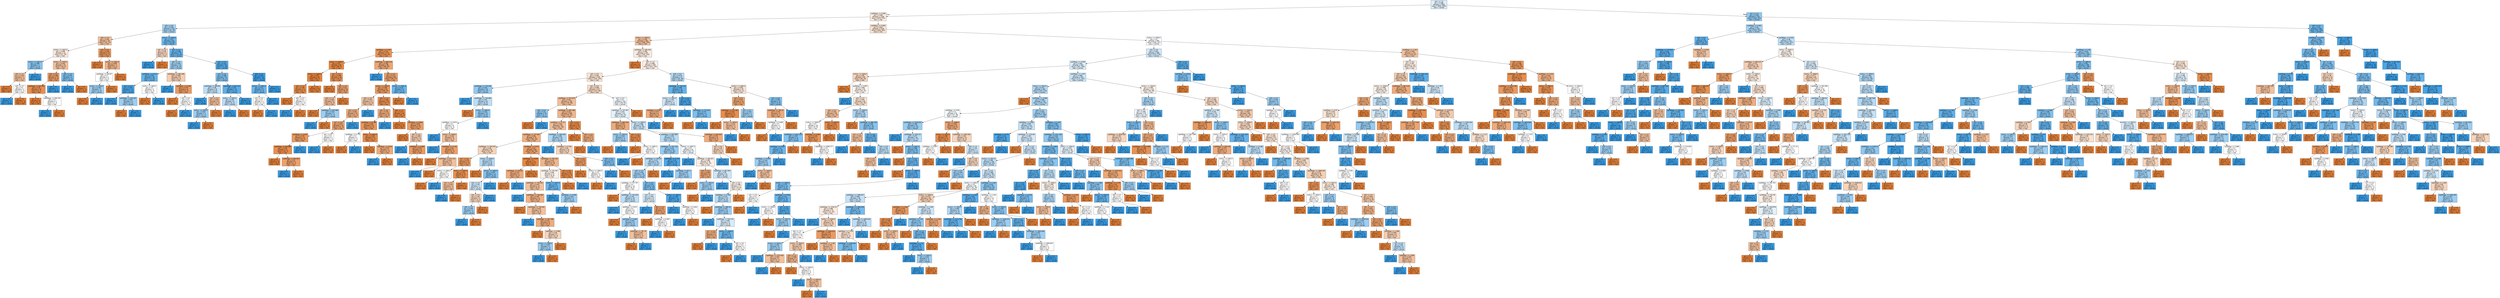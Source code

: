 digraph Tree {
node [shape=box, style="filled", color="black", fontname="helvetica"] ;
edge [fontname="helvetica"] ;
0 [label="a24 <= 1.5\ngini = 0.496\nsamples = 2000\nvalue = [908, 1092]\nclass = woman", fillcolor="#deeefb"] ;
1 [label="wp00tbgs <= 0.586\ngini = 0.496\nsamples = 1248\nvalue = [678, 570]\nclass = man", fillcolor="#fbebdf"] ;
0 -> 1 [labeldistance=2.5, labelangle=45, headlabel="True"] ;
2 [label="a25 <= 0.5\ngini = 0.455\nsamples = 120\nvalue = [42, 78]\nclass = woman", fillcolor="#a4d2f3"] ;
1 -> 2 ;
3 [label="a29 <= 4.0\ngini = 0.444\nsamples = 36\nvalue = [24, 12]\nclass = man", fillcolor="#f2c09c"] ;
2 -> 3 ;
4 [label="birthyr <= 1947.5\ngini = 0.496\nsamples = 22\nvalue = [12, 10]\nclass = man", fillcolor="#fbeade"] ;
3 -> 4 ;
5 [label="birthyr <= 1927.0\ngini = 0.408\nsamples = 7\nvalue = [2, 5]\nclass = woman", fillcolor="#88c4ef"] ;
4 -> 5 ;
6 [label="a29 <= 1.0\ngini = 0.444\nsamples = 3\nvalue = [2, 1]\nclass = man", fillcolor="#f2c09c"] ;
5 -> 6 ;
7 [label="gini = 0.0\nsamples = 1\nvalue = [1, 0]\nclass = man", fillcolor="#e58139"] ;
6 -> 7 ;
8 [label="a29 <= 2.5\ngini = 0.5\nsamples = 2\nvalue = [1, 1]\nclass = man", fillcolor="#ffffff"] ;
6 -> 8 ;
9 [label="gini = 0.0\nsamples = 1\nvalue = [0, 1]\nclass = woman", fillcolor="#399de5"] ;
8 -> 9 ;
10 [label="gini = 0.0\nsamples = 1\nvalue = [1, 0]\nclass = man", fillcolor="#e58139"] ;
8 -> 10 ;
11 [label="gini = 0.0\nsamples = 4\nvalue = [0, 4]\nclass = woman", fillcolor="#399de5"] ;
5 -> 11 ;
12 [label="birthyr <= 1955.5\ngini = 0.444\nsamples = 15\nvalue = [10, 5]\nclass = man", fillcolor="#f2c09c"] ;
4 -> 12 ;
13 [label="a30 <= 4.5\ngini = 0.298\nsamples = 11\nvalue = [9, 2]\nclass = man", fillcolor="#eb9d65"] ;
12 -> 13 ;
14 [label="wp00tbgp <= 641.553\ngini = 0.18\nsamples = 10\nvalue = [9, 1]\nclass = man", fillcolor="#e88f4f"] ;
13 -> 14 ;
15 [label="gini = 0.0\nsamples = 8\nvalue = [8, 0]\nclass = man", fillcolor="#e58139"] ;
14 -> 15 ;
16 [label="wp00tbgp <= 649.754\ngini = 0.5\nsamples = 2\nvalue = [1, 1]\nclass = man", fillcolor="#ffffff"] ;
14 -> 16 ;
17 [label="gini = 0.0\nsamples = 1\nvalue = [0, 1]\nclass = woman", fillcolor="#399de5"] ;
16 -> 17 ;
18 [label="gini = 0.0\nsamples = 1\nvalue = [1, 0]\nclass = man", fillcolor="#e58139"] ;
16 -> 18 ;
19 [label="gini = 0.0\nsamples = 1\nvalue = [0, 1]\nclass = woman", fillcolor="#399de5"] ;
13 -> 19 ;
20 [label="a28 <= 1.5\ngini = 0.375\nsamples = 4\nvalue = [1, 3]\nclass = woman", fillcolor="#7bbeee"] ;
12 -> 20 ;
21 [label="gini = 0.0\nsamples = 3\nvalue = [0, 3]\nclass = woman", fillcolor="#399de5"] ;
20 -> 21 ;
22 [label="gini = 0.0\nsamples = 1\nvalue = [1, 0]\nclass = man", fillcolor="#e58139"] ;
20 -> 22 ;
23 [label="a26 <= 0.5\ngini = 0.245\nsamples = 14\nvalue = [12, 2]\nclass = man", fillcolor="#e9965a"] ;
3 -> 23 ;
24 [label="gini = 0.0\nsamples = 7\nvalue = [7, 0]\nclass = man", fillcolor="#e58139"] ;
23 -> 24 ;
25 [label="birthyr <= 1951.0\ngini = 0.408\nsamples = 7\nvalue = [5, 2]\nclass = man", fillcolor="#efb388"] ;
23 -> 25 ;
26 [label="wp00tbgp <= 643.87\ngini = 0.5\nsamples = 4\nvalue = [2, 2]\nclass = man", fillcolor="#ffffff"] ;
25 -> 26 ;
27 [label="birthyr <= 1945.0\ngini = 0.444\nsamples = 3\nvalue = [1, 2]\nclass = woman", fillcolor="#9ccef2"] ;
26 -> 27 ;
28 [label="gini = 0.0\nsamples = 1\nvalue = [1, 0]\nclass = man", fillcolor="#e58139"] ;
27 -> 28 ;
29 [label="gini = 0.0\nsamples = 2\nvalue = [0, 2]\nclass = woman", fillcolor="#399de5"] ;
27 -> 29 ;
30 [label="gini = 0.0\nsamples = 1\nvalue = [1, 0]\nclass = man", fillcolor="#e58139"] ;
26 -> 30 ;
31 [label="gini = 0.0\nsamples = 3\nvalue = [3, 0]\nclass = man", fillcolor="#e58139"] ;
25 -> 31 ;
32 [label="birthyr <= 1945.0\ngini = 0.337\nsamples = 84\nvalue = [18, 66]\nclass = woman", fillcolor="#6fb8ec"] ;
2 -> 32 ;
33 [label="a25 <= 2.0\ngini = 0.48\nsamples = 5\nvalue = [3, 2]\nclass = man", fillcolor="#f6d5bd"] ;
32 -> 33 ;
34 [label="gini = 0.0\nsamples = 2\nvalue = [0, 2]\nclass = woman", fillcolor="#399de5"] ;
33 -> 34 ;
35 [label="gini = 0.0\nsamples = 3\nvalue = [3, 0]\nclass = man", fillcolor="#e58139"] ;
33 -> 35 ;
36 [label="a29 <= 2.0\ngini = 0.308\nsamples = 79\nvalue = [15, 64]\nclass = woman", fillcolor="#67b4eb"] ;
32 -> 36 ;
37 [label="a30 <= 2.0\ngini = 0.444\nsamples = 24\nvalue = [8, 16]\nclass = woman", fillcolor="#9ccef2"] ;
36 -> 37 ;
38 [label="wp00tbgs <= 0.575\ngini = 0.305\nsamples = 16\nvalue = [3, 13]\nclass = woman", fillcolor="#67b4eb"] ;
37 -> 38 ;
39 [label="a19 <= 0.5\ngini = 0.153\nsamples = 12\nvalue = [1, 11]\nclass = woman", fillcolor="#4ba6e7"] ;
38 -> 39 ;
40 [label="gini = 0.0\nsamples = 9\nvalue = [0, 9]\nclass = woman", fillcolor="#399de5"] ;
39 -> 40 ;
41 [label="wp00tbgp <= 625.097\ngini = 0.444\nsamples = 3\nvalue = [1, 2]\nclass = woman", fillcolor="#9ccef2"] ;
39 -> 41 ;
42 [label="gini = 0.0\nsamples = 1\nvalue = [1, 0]\nclass = man", fillcolor="#e58139"] ;
41 -> 42 ;
43 [label="gini = 0.0\nsamples = 2\nvalue = [0, 2]\nclass = woman", fillcolor="#399de5"] ;
41 -> 43 ;
44 [label="birthyr <= 1954.5\ngini = 0.5\nsamples = 4\nvalue = [2, 2]\nclass = man", fillcolor="#ffffff"] ;
38 -> 44 ;
45 [label="gini = 0.0\nsamples = 2\nvalue = [2, 0]\nclass = man", fillcolor="#e58139"] ;
44 -> 45 ;
46 [label="gini = 0.0\nsamples = 2\nvalue = [0, 2]\nclass = woman", fillcolor="#399de5"] ;
44 -> 46 ;
47 [label="wp00tbgp <= 581.268\ngini = 0.469\nsamples = 8\nvalue = [5, 3]\nclass = man", fillcolor="#f5cdb0"] ;
37 -> 47 ;
48 [label="gini = 0.0\nsamples = 2\nvalue = [0, 2]\nclass = woman", fillcolor="#399de5"] ;
47 -> 48 ;
49 [label="wp00tbgs <= 0.548\ngini = 0.278\nsamples = 6\nvalue = [5, 1]\nclass = man", fillcolor="#ea9a61"] ;
47 -> 49 ;
50 [label="gini = 0.0\nsamples = 4\nvalue = [4, 0]\nclass = man", fillcolor="#e58139"] ;
49 -> 50 ;
51 [label="a20 <= 0.5\ngini = 0.5\nsamples = 2\nvalue = [1, 1]\nclass = man", fillcolor="#ffffff"] ;
49 -> 51 ;
52 [label="gini = 0.0\nsamples = 1\nvalue = [1, 0]\nclass = man", fillcolor="#e58139"] ;
51 -> 52 ;
53 [label="gini = 0.0\nsamples = 1\nvalue = [0, 1]\nclass = woman", fillcolor="#399de5"] ;
51 -> 53 ;
54 [label="a22 <= 0.5\ngini = 0.222\nsamples = 55\nvalue = [7, 48]\nclass = woman", fillcolor="#56abe9"] ;
36 -> 54 ;
55 [label="a25 <= 2.0\ngini = 0.386\nsamples = 23\nvalue = [6, 17]\nclass = woman", fillcolor="#7fc0ee"] ;
54 -> 55 ;
56 [label="wp00tbgp <= 609.85\ngini = 0.48\nsamples = 10\nvalue = [4, 6]\nclass = woman", fillcolor="#bddef6"] ;
55 -> 56 ;
57 [label="gini = 0.0\nsamples = 4\nvalue = [0, 4]\nclass = woman", fillcolor="#399de5"] ;
56 -> 57 ;
58 [label="a24 <= 0.5\ngini = 0.444\nsamples = 6\nvalue = [4, 2]\nclass = man", fillcolor="#f2c09c"] ;
56 -> 58 ;
59 [label="birthyr <= 1954.5\ngini = 0.444\nsamples = 3\nvalue = [1, 2]\nclass = woman", fillcolor="#9ccef2"] ;
58 -> 59 ;
60 [label="gini = 0.0\nsamples = 2\nvalue = [0, 2]\nclass = woman", fillcolor="#399de5"] ;
59 -> 60 ;
61 [label="gini = 0.0\nsamples = 1\nvalue = [1, 0]\nclass = man", fillcolor="#e58139"] ;
59 -> 61 ;
62 [label="gini = 0.0\nsamples = 3\nvalue = [3, 0]\nclass = man", fillcolor="#e58139"] ;
58 -> 62 ;
63 [label="wp00tbgp <= 625.114\ngini = 0.26\nsamples = 13\nvalue = [2, 11]\nclass = woman", fillcolor="#5dafea"] ;
55 -> 63 ;
64 [label="birthyr <= 1952.5\ngini = 0.48\nsamples = 5\nvalue = [2, 3]\nclass = woman", fillcolor="#bddef6"] ;
63 -> 64 ;
65 [label="gini = 0.0\nsamples = 3\nvalue = [0, 3]\nclass = woman", fillcolor="#399de5"] ;
64 -> 65 ;
66 [label="gini = 0.0\nsamples = 2\nvalue = [2, 0]\nclass = man", fillcolor="#e58139"] ;
64 -> 66 ;
67 [label="gini = 0.0\nsamples = 8\nvalue = [0, 8]\nclass = woman", fillcolor="#399de5"] ;
63 -> 67 ;
68 [label="a28 <= 2.0\ngini = 0.061\nsamples = 32\nvalue = [1, 31]\nclass = woman", fillcolor="#3fa0e6"] ;
54 -> 68 ;
69 [label="birthyr <= 1952.0\ngini = 0.32\nsamples = 5\nvalue = [1, 4]\nclass = woman", fillcolor="#6ab6ec"] ;
68 -> 69 ;
70 [label="a19 <= 0.5\ngini = 0.5\nsamples = 2\nvalue = [1, 1]\nclass = man", fillcolor="#ffffff"] ;
69 -> 70 ;
71 [label="gini = 0.0\nsamples = 1\nvalue = [1, 0]\nclass = man", fillcolor="#e58139"] ;
70 -> 71 ;
72 [label="gini = 0.0\nsamples = 1\nvalue = [0, 1]\nclass = woman", fillcolor="#399de5"] ;
70 -> 72 ;
73 [label="gini = 0.0\nsamples = 3\nvalue = [0, 3]\nclass = woman", fillcolor="#399de5"] ;
69 -> 73 ;
74 [label="gini = 0.0\nsamples = 27\nvalue = [0, 27]\nclass = woman", fillcolor="#399de5"] ;
68 -> 74 ;
75 [label="wp00tbgs <= 0.845\ngini = 0.492\nsamples = 1128\nvalue = [636, 492]\nclass = man", fillcolor="#f9e2d2"] ;
1 -> 75 ;
76 [label="birthyr <= 1945.5\ngini = 0.445\nsamples = 463\nvalue = [308, 155]\nclass = man", fillcolor="#f2c09d"] ;
75 -> 76 ;
77 [label="wp00tbgs <= 0.767\ngini = 0.232\nsamples = 172\nvalue = [149, 23]\nclass = man", fillcolor="#e99458"] ;
76 -> 77 ;
78 [label="birthyr <= 1940.5\ngini = 0.07\nsamples = 83\nvalue = [80, 3]\nclass = man", fillcolor="#e68640"] ;
77 -> 78 ;
79 [label="birthyr <= 1926.5\ngini = 0.03\nsamples = 65\nvalue = [64, 1]\nclass = man", fillcolor="#e5833c"] ;
78 -> 79 ;
80 [label="a28 <= 4.0\ngini = 0.165\nsamples = 11\nvalue = [10, 1]\nclass = man", fillcolor="#e88e4d"] ;
79 -> 80 ;
81 [label="gini = 0.0\nsamples = 9\nvalue = [9, 0]\nclass = man", fillcolor="#e58139"] ;
80 -> 81 ;
82 [label="a20 <= 0.5\ngini = 0.5\nsamples = 2\nvalue = [1, 1]\nclass = man", fillcolor="#ffffff"] ;
80 -> 82 ;
83 [label="gini = 0.0\nsamples = 1\nvalue = [0, 1]\nclass = woman", fillcolor="#399de5"] ;
82 -> 83 ;
84 [label="gini = 0.0\nsamples = 1\nvalue = [1, 0]\nclass = man", fillcolor="#e58139"] ;
82 -> 84 ;
85 [label="gini = 0.0\nsamples = 54\nvalue = [54, 0]\nclass = man", fillcolor="#e58139"] ;
79 -> 85 ;
86 [label="a25 <= 0.5\ngini = 0.198\nsamples = 18\nvalue = [16, 2]\nclass = man", fillcolor="#e89152"] ;
78 -> 86 ;
87 [label="gini = 0.0\nsamples = 8\nvalue = [8, 0]\nclass = man", fillcolor="#e58139"] ;
86 -> 87 ;
88 [label="a28 <= 4.5\ngini = 0.32\nsamples = 10\nvalue = [8, 2]\nclass = man", fillcolor="#eca06a"] ;
86 -> 88 ;
89 [label="a29 <= 1.5\ngini = 0.444\nsamples = 6\nvalue = [4, 2]\nclass = man", fillcolor="#f2c09c"] ;
88 -> 89 ;
90 [label="gini = 0.0\nsamples = 3\nvalue = [3, 0]\nclass = man", fillcolor="#e58139"] ;
89 -> 90 ;
91 [label="wp00tbgp <= 853.889\ngini = 0.444\nsamples = 3\nvalue = [1, 2]\nclass = woman", fillcolor="#9ccef2"] ;
89 -> 91 ;
92 [label="gini = 0.0\nsamples = 2\nvalue = [0, 2]\nclass = woman", fillcolor="#399de5"] ;
91 -> 92 ;
93 [label="gini = 0.0\nsamples = 1\nvalue = [1, 0]\nclass = man", fillcolor="#e58139"] ;
91 -> 93 ;
94 [label="gini = 0.0\nsamples = 4\nvalue = [4, 0]\nclass = man", fillcolor="#e58139"] ;
88 -> 94 ;
95 [label="wp00tbgp <= 869.218\ngini = 0.348\nsamples = 89\nvalue = [69, 20]\nclass = man", fillcolor="#eda672"] ;
77 -> 95 ;
96 [label="gini = 0.0\nsamples = 3\nvalue = [0, 3]\nclass = woman", fillcolor="#399de5"] ;
95 -> 96 ;
97 [label="a25 <= 4.5\ngini = 0.317\nsamples = 86\nvalue = [69, 17]\nclass = man", fillcolor="#eba06a"] ;
95 -> 97 ;
98 [label="birthyr <= 1929.5\ngini = 0.269\nsamples = 81\nvalue = [68, 13]\nclass = man", fillcolor="#ea995f"] ;
97 -> 98 ;
99 [label="a28 <= 4.5\ngini = 0.457\nsamples = 17\nvalue = [11, 6]\nclass = man", fillcolor="#f3c6a5"] ;
98 -> 99 ;
100 [label="a19 <= 0.5\ngini = 0.391\nsamples = 15\nvalue = [11, 4]\nclass = man", fillcolor="#eeaf81"] ;
99 -> 100 ;
101 [label="a27 <= 2.0\ngini = 0.337\nsamples = 14\nvalue = [11, 3]\nclass = man", fillcolor="#eca36f"] ;
100 -> 101 ;
102 [label="wp00tbgs <= 0.835\ngini = 0.278\nsamples = 12\nvalue = [10, 2]\nclass = man", fillcolor="#ea9a61"] ;
101 -> 102 ;
103 [label="wp00tbgp <= 919.888\ngini = 0.165\nsamples = 11\nvalue = [10, 1]\nclass = man", fillcolor="#e88e4d"] ;
102 -> 103 ;
104 [label="gini = 0.0\nsamples = 6\nvalue = [6, 0]\nclass = man", fillcolor="#e58139"] ;
103 -> 104 ;
105 [label="wp00tbgp <= 920.923\ngini = 0.32\nsamples = 5\nvalue = [4, 1]\nclass = man", fillcolor="#eca06a"] ;
103 -> 105 ;
106 [label="gini = 0.0\nsamples = 1\nvalue = [0, 1]\nclass = woman", fillcolor="#399de5"] ;
105 -> 106 ;
107 [label="gini = 0.0\nsamples = 4\nvalue = [4, 0]\nclass = man", fillcolor="#e58139"] ;
105 -> 107 ;
108 [label="gini = 0.0\nsamples = 1\nvalue = [0, 1]\nclass = woman", fillcolor="#399de5"] ;
102 -> 108 ;
109 [label="a21 <= 0.5\ngini = 0.5\nsamples = 2\nvalue = [1, 1]\nclass = man", fillcolor="#ffffff"] ;
101 -> 109 ;
110 [label="gini = 0.0\nsamples = 1\nvalue = [0, 1]\nclass = woman", fillcolor="#399de5"] ;
109 -> 110 ;
111 [label="gini = 0.0\nsamples = 1\nvalue = [1, 0]\nclass = man", fillcolor="#e58139"] ;
109 -> 111 ;
112 [label="gini = 0.0\nsamples = 1\nvalue = [0, 1]\nclass = woman", fillcolor="#399de5"] ;
100 -> 112 ;
113 [label="gini = 0.0\nsamples = 2\nvalue = [0, 2]\nclass = woman", fillcolor="#399de5"] ;
99 -> 113 ;
114 [label="a30 <= 1.5\ngini = 0.195\nsamples = 64\nvalue = [57, 7]\nclass = man", fillcolor="#e89051"] ;
98 -> 114 ;
115 [label="a20 <= 0.5\ngini = 0.375\nsamples = 16\nvalue = [12, 4]\nclass = man", fillcolor="#eeab7b"] ;
114 -> 115 ;
116 [label="wp00tbgs <= 0.788\ngini = 0.245\nsamples = 14\nvalue = [12, 2]\nclass = man", fillcolor="#e9965a"] ;
115 -> 116 ;
117 [label="wp00tbgs <= 0.779\ngini = 0.5\nsamples = 2\nvalue = [1, 1]\nclass = man", fillcolor="#ffffff"] ;
116 -> 117 ;
118 [label="gini = 0.0\nsamples = 1\nvalue = [1, 0]\nclass = man", fillcolor="#e58139"] ;
117 -> 118 ;
119 [label="gini = 0.0\nsamples = 1\nvalue = [0, 1]\nclass = woman", fillcolor="#399de5"] ;
117 -> 119 ;
120 [label="birthyr <= 1942.0\ngini = 0.153\nsamples = 12\nvalue = [11, 1]\nclass = man", fillcolor="#e78c4b"] ;
116 -> 120 ;
121 [label="gini = 0.0\nsamples = 8\nvalue = [8, 0]\nclass = man", fillcolor="#e58139"] ;
120 -> 121 ;
122 [label="wp00tbgs <= 0.818\ngini = 0.375\nsamples = 4\nvalue = [3, 1]\nclass = man", fillcolor="#eeab7b"] ;
120 -> 122 ;
123 [label="gini = 0.0\nsamples = 1\nvalue = [0, 1]\nclass = woman", fillcolor="#399de5"] ;
122 -> 123 ;
124 [label="gini = 0.0\nsamples = 3\nvalue = [3, 0]\nclass = man", fillcolor="#e58139"] ;
122 -> 124 ;
125 [label="gini = 0.0\nsamples = 2\nvalue = [0, 2]\nclass = woman", fillcolor="#399de5"] ;
115 -> 125 ;
126 [label="a26 <= 2.5\ngini = 0.117\nsamples = 48\nvalue = [45, 3]\nclass = man", fillcolor="#e78946"] ;
114 -> 126 ;
127 [label="gini = 0.0\nsamples = 32\nvalue = [32, 0]\nclass = man", fillcolor="#e58139"] ;
126 -> 127 ;
128 [label="wp00tbgs <= 0.801\ngini = 0.305\nsamples = 16\nvalue = [13, 3]\nclass = man", fillcolor="#eb9e67"] ;
126 -> 128 ;
129 [label="gini = 0.0\nsamples = 8\nvalue = [8, 0]\nclass = man", fillcolor="#e58139"] ;
128 -> 129 ;
130 [label="a30 <= 4.5\ngini = 0.469\nsamples = 8\nvalue = [5, 3]\nclass = man", fillcolor="#f5cdb0"] ;
128 -> 130 ;
131 [label="gini = 0.0\nsamples = 2\nvalue = [0, 2]\nclass = woman", fillcolor="#399de5"] ;
130 -> 131 ;
132 [label="wp00tbgs <= 0.805\ngini = 0.278\nsamples = 6\nvalue = [5, 1]\nclass = man", fillcolor="#ea9a61"] ;
130 -> 132 ;
133 [label="gini = 0.0\nsamples = 1\nvalue = [0, 1]\nclass = woman", fillcolor="#399de5"] ;
132 -> 133 ;
134 [label="gini = 0.0\nsamples = 5\nvalue = [5, 0]\nclass = man", fillcolor="#e58139"] ;
132 -> 134 ;
135 [label="birthyr <= 1931.0\ngini = 0.32\nsamples = 5\nvalue = [1, 4]\nclass = woman", fillcolor="#6ab6ec"] ;
97 -> 135 ;
136 [label="gini = 0.0\nsamples = 1\nvalue = [1, 0]\nclass = man", fillcolor="#e58139"] ;
135 -> 136 ;
137 [label="gini = 0.0\nsamples = 4\nvalue = [0, 4]\nclass = woman", fillcolor="#399de5"] ;
135 -> 137 ;
138 [label="wp00tbgp <= 664.945\ngini = 0.496\nsamples = 291\nvalue = [159, 132]\nclass = man", fillcolor="#fbeadd"] ;
76 -> 138 ;
139 [label="gini = 0.0\nsamples = 8\nvalue = [8, 0]\nclass = man", fillcolor="#e58139"] ;
138 -> 139 ;
140 [label="a25 <= 1.5\ngini = 0.498\nsamples = 283\nvalue = [151, 132]\nclass = man", fillcolor="#fcefe6"] ;
138 -> 140 ;
141 [label="a30 <= 0.5\ngini = 0.492\nsamples = 236\nvalue = [133, 103]\nclass = man", fillcolor="#f9e3d2"] ;
140 -> 141 ;
142 [label="wp00tbgp <= 718.248\ngini = 0.432\nsamples = 19\nvalue = [6, 13]\nclass = woman", fillcolor="#94caf1"] ;
141 -> 142 ;
143 [label="gini = 0.0\nsamples = 4\nvalue = [0, 4]\nclass = woman", fillcolor="#399de5"] ;
142 -> 143 ;
144 [label="wp00tbgp <= 746.468\ngini = 0.48\nsamples = 15\nvalue = [6, 9]\nclass = woman", fillcolor="#bddef6"] ;
142 -> 144 ;
145 [label="gini = 0.0\nsamples = 2\nvalue = [2, 0]\nclass = man", fillcolor="#e58139"] ;
144 -> 145 ;
146 [label="birthyr <= 1953.5\ngini = 0.426\nsamples = 13\nvalue = [4, 9]\nclass = woman", fillcolor="#91c9f1"] ;
144 -> 146 ;
147 [label="wp00tbgs <= 0.674\ngini = 0.5\nsamples = 8\nvalue = [4, 4]\nclass = man", fillcolor="#ffffff"] ;
146 -> 147 ;
148 [label="gini = 0.0\nsamples = 2\nvalue = [0, 2]\nclass = woman", fillcolor="#399de5"] ;
147 -> 148 ;
149 [label="birthyr <= 1948.5\ngini = 0.444\nsamples = 6\nvalue = [4, 2]\nclass = man", fillcolor="#f2c09c"] ;
147 -> 149 ;
150 [label="gini = 0.0\nsamples = 1\nvalue = [0, 1]\nclass = woman", fillcolor="#399de5"] ;
149 -> 150 ;
151 [label="wp00tbgs <= 0.725\ngini = 0.32\nsamples = 5\nvalue = [4, 1]\nclass = man", fillcolor="#eca06a"] ;
149 -> 151 ;
152 [label="gini = 0.0\nsamples = 2\nvalue = [2, 0]\nclass = man", fillcolor="#e58139"] ;
151 -> 152 ;
153 [label="wp00tbgp <= 871.214\ngini = 0.444\nsamples = 3\nvalue = [2, 1]\nclass = man", fillcolor="#f2c09c"] ;
151 -> 153 ;
154 [label="gini = 0.0\nsamples = 1\nvalue = [0, 1]\nclass = woman", fillcolor="#399de5"] ;
153 -> 154 ;
155 [label="gini = 0.0\nsamples = 2\nvalue = [2, 0]\nclass = man", fillcolor="#e58139"] ;
153 -> 155 ;
156 [label="gini = 0.0\nsamples = 5\nvalue = [0, 5]\nclass = woman", fillcolor="#399de5"] ;
146 -> 156 ;
157 [label="a21 <= 0.5\ngini = 0.485\nsamples = 217\nvalue = [127, 90]\nclass = man", fillcolor="#f7dac5"] ;
141 -> 157 ;
158 [label="wp00tbgp <= 675.876\ngini = 0.441\nsamples = 116\nvalue = [78, 38]\nclass = man", fillcolor="#f2be99"] ;
157 -> 158 ;
159 [label="a25 <= 0.5\ngini = 0.42\nsamples = 10\nvalue = [3, 7]\nclass = woman", fillcolor="#8ec7f0"] ;
158 -> 159 ;
160 [label="gini = 0.0\nsamples = 3\nvalue = [3, 0]\nclass = man", fillcolor="#e58139"] ;
159 -> 160 ;
161 [label="gini = 0.0\nsamples = 7\nvalue = [0, 7]\nclass = woman", fillcolor="#399de5"] ;
159 -> 161 ;
162 [label="wp00tbgp <= 887.388\ngini = 0.414\nsamples = 106\nvalue = [75, 31]\nclass = man", fillcolor="#f0b58b"] ;
158 -> 162 ;
163 [label="wp00tbgs <= 0.731\ngini = 0.442\nsamples = 91\nvalue = [61, 30]\nclass = man", fillcolor="#f2bf9a"] ;
162 -> 163 ;
164 [label="wp00tbgp <= 727.904\ngini = 0.391\nsamples = 75\nvalue = [55, 20]\nclass = man", fillcolor="#eeaf81"] ;
163 -> 164 ;
165 [label="wp00tbgp <= 700.379\ngini = 0.48\nsamples = 25\nvalue = [15, 10]\nclass = man", fillcolor="#f6d5bd"] ;
164 -> 165 ;
166 [label="a27 <= 0.5\ngini = 0.278\nsamples = 12\nvalue = [10, 2]\nclass = man", fillcolor="#ea9a61"] ;
165 -> 166 ;
167 [label="birthyr <= 1954.0\ngini = 0.5\nsamples = 2\nvalue = [1, 1]\nclass = man", fillcolor="#ffffff"] ;
166 -> 167 ;
168 [label="gini = 0.0\nsamples = 1\nvalue = [1, 0]\nclass = man", fillcolor="#e58139"] ;
167 -> 168 ;
169 [label="gini = 0.0\nsamples = 1\nvalue = [0, 1]\nclass = woman", fillcolor="#399de5"] ;
167 -> 169 ;
170 [label="birthyr <= 1950.0\ngini = 0.18\nsamples = 10\nvalue = [9, 1]\nclass = man", fillcolor="#e88f4f"] ;
166 -> 170 ;
171 [label="a23 <= 0.5\ngini = 0.444\nsamples = 3\nvalue = [2, 1]\nclass = man", fillcolor="#f2c09c"] ;
170 -> 171 ;
172 [label="gini = 0.0\nsamples = 1\nvalue = [0, 1]\nclass = woman", fillcolor="#399de5"] ;
171 -> 172 ;
173 [label="gini = 0.0\nsamples = 2\nvalue = [2, 0]\nclass = man", fillcolor="#e58139"] ;
171 -> 173 ;
174 [label="gini = 0.0\nsamples = 7\nvalue = [7, 0]\nclass = man", fillcolor="#e58139"] ;
170 -> 174 ;
175 [label="birthyr <= 1946.5\ngini = 0.473\nsamples = 13\nvalue = [5, 8]\nclass = woman", fillcolor="#b5daf5"] ;
165 -> 175 ;
176 [label="gini = 0.0\nsamples = 2\nvalue = [2, 0]\nclass = man", fillcolor="#e58139"] ;
175 -> 176 ;
177 [label="birthyr <= 1954.5\ngini = 0.397\nsamples = 11\nvalue = [3, 8]\nclass = woman", fillcolor="#83c2ef"] ;
175 -> 177 ;
178 [label="a28 <= 4.0\ngini = 0.49\nsamples = 7\nvalue = [3, 4]\nclass = woman", fillcolor="#cee6f8"] ;
177 -> 178 ;
179 [label="a25 <= 0.5\ngini = 0.48\nsamples = 5\nvalue = [3, 2]\nclass = man", fillcolor="#f6d5bd"] ;
178 -> 179 ;
180 [label="a26 <= 2.0\ngini = 0.444\nsamples = 3\nvalue = [1, 2]\nclass = woman", fillcolor="#9ccef2"] ;
179 -> 180 ;
181 [label="gini = 0.0\nsamples = 2\nvalue = [0, 2]\nclass = woman", fillcolor="#399de5"] ;
180 -> 181 ;
182 [label="gini = 0.0\nsamples = 1\nvalue = [1, 0]\nclass = man", fillcolor="#e58139"] ;
180 -> 182 ;
183 [label="gini = 0.0\nsamples = 2\nvalue = [2, 0]\nclass = man", fillcolor="#e58139"] ;
179 -> 183 ;
184 [label="gini = 0.0\nsamples = 2\nvalue = [0, 2]\nclass = woman", fillcolor="#399de5"] ;
178 -> 184 ;
185 [label="gini = 0.0\nsamples = 4\nvalue = [0, 4]\nclass = woman", fillcolor="#399de5"] ;
177 -> 185 ;
186 [label="wp00tbgs <= 0.675\ngini = 0.32\nsamples = 50\nvalue = [40, 10]\nclass = man", fillcolor="#eca06a"] ;
164 -> 186 ;
187 [label="wp00tbgs <= 0.655\ngini = 0.1\nsamples = 19\nvalue = [18, 1]\nclass = man", fillcolor="#e68844"] ;
186 -> 187 ;
188 [label="wp00tbgp <= 733.63\ngini = 0.375\nsamples = 4\nvalue = [3, 1]\nclass = man", fillcolor="#eeab7b"] ;
187 -> 188 ;
189 [label="gini = 0.0\nsamples = 3\nvalue = [3, 0]\nclass = man", fillcolor="#e58139"] ;
188 -> 189 ;
190 [label="gini = 0.0\nsamples = 1\nvalue = [0, 1]\nclass = woman", fillcolor="#399de5"] ;
188 -> 190 ;
191 [label="gini = 0.0\nsamples = 15\nvalue = [15, 0]\nclass = man", fillcolor="#e58139"] ;
187 -> 191 ;
192 [label="wp00tbgp <= 792.191\ngini = 0.412\nsamples = 31\nvalue = [22, 9]\nclass = man", fillcolor="#f0b58a"] ;
186 -> 192 ;
193 [label="wp00tbgp <= 776.787\ngini = 0.498\nsamples = 17\nvalue = [9, 8]\nclass = man", fillcolor="#fcf1e9"] ;
192 -> 193 ;
194 [label="wp00tbgp <= 763.252\ngini = 0.444\nsamples = 12\nvalue = [8, 4]\nclass = man", fillcolor="#f2c09c"] ;
193 -> 194 ;
195 [label="gini = 0.0\nsamples = 1\nvalue = [0, 1]\nclass = woman", fillcolor="#399de5"] ;
194 -> 195 ;
196 [label="wp00tbgp <= 763.982\ngini = 0.397\nsamples = 11\nvalue = [8, 3]\nclass = man", fillcolor="#efb083"] ;
194 -> 196 ;
197 [label="gini = 0.0\nsamples = 2\nvalue = [2, 0]\nclass = man", fillcolor="#e58139"] ;
196 -> 197 ;
198 [label="wp00tbgp <= 764.561\ngini = 0.444\nsamples = 9\nvalue = [6, 3]\nclass = man", fillcolor="#f2c09c"] ;
196 -> 198 ;
199 [label="gini = 0.0\nsamples = 1\nvalue = [0, 1]\nclass = woman", fillcolor="#399de5"] ;
198 -> 199 ;
200 [label="wp00tbgp <= 767.789\ngini = 0.375\nsamples = 8\nvalue = [6, 2]\nclass = man", fillcolor="#eeab7b"] ;
198 -> 200 ;
201 [label="gini = 0.0\nsamples = 3\nvalue = [3, 0]\nclass = man", fillcolor="#e58139"] ;
200 -> 201 ;
202 [label="wp00tbgs <= 0.685\ngini = 0.48\nsamples = 5\nvalue = [3, 2]\nclass = man", fillcolor="#f6d5bd"] ;
200 -> 202 ;
203 [label="birthyr <= 1956.5\ngini = 0.444\nsamples = 3\nvalue = [1, 2]\nclass = woman", fillcolor="#9ccef2"] ;
202 -> 203 ;
204 [label="gini = 0.0\nsamples = 2\nvalue = [0, 2]\nclass = woman", fillcolor="#399de5"] ;
203 -> 204 ;
205 [label="gini = 0.0\nsamples = 1\nvalue = [1, 0]\nclass = man", fillcolor="#e58139"] ;
203 -> 205 ;
206 [label="gini = 0.0\nsamples = 2\nvalue = [2, 0]\nclass = man", fillcolor="#e58139"] ;
202 -> 206 ;
207 [label="birthyr <= 1947.5\ngini = 0.32\nsamples = 5\nvalue = [1, 4]\nclass = woman", fillcolor="#6ab6ec"] ;
193 -> 207 ;
208 [label="gini = 0.0\nsamples = 2\nvalue = [0, 2]\nclass = woman", fillcolor="#399de5"] ;
207 -> 208 ;
209 [label="wp00tbgs <= 0.696\ngini = 0.444\nsamples = 3\nvalue = [1, 2]\nclass = woman", fillcolor="#9ccef2"] ;
207 -> 209 ;
210 [label="gini = 0.0\nsamples = 2\nvalue = [0, 2]\nclass = woman", fillcolor="#399de5"] ;
209 -> 210 ;
211 [label="gini = 0.0\nsamples = 1\nvalue = [1, 0]\nclass = man", fillcolor="#e58139"] ;
209 -> 211 ;
212 [label="a22 <= 0.5\ngini = 0.133\nsamples = 14\nvalue = [13, 1]\nclass = man", fillcolor="#e78b48"] ;
192 -> 212 ;
213 [label="gini = 0.0\nsamples = 13\nvalue = [13, 0]\nclass = man", fillcolor="#e58139"] ;
212 -> 213 ;
214 [label="gini = 0.0\nsamples = 1\nvalue = [0, 1]\nclass = woman", fillcolor="#399de5"] ;
212 -> 214 ;
215 [label="wp00tbgp <= 850.355\ngini = 0.469\nsamples = 16\nvalue = [6, 10]\nclass = woman", fillcolor="#b0d8f5"] ;
163 -> 215 ;
216 [label="gini = 0.0\nsamples = 6\nvalue = [0, 6]\nclass = woman", fillcolor="#399de5"] ;
215 -> 216 ;
217 [label="wp00tbgs <= 0.781\ngini = 0.48\nsamples = 10\nvalue = [6, 4]\nclass = man", fillcolor="#f6d5bd"] ;
215 -> 217 ;
218 [label="a30 <= 4.5\ngini = 0.278\nsamples = 6\nvalue = [5, 1]\nclass = man", fillcolor="#ea9a61"] ;
217 -> 218 ;
219 [label="gini = 0.0\nsamples = 4\nvalue = [4, 0]\nclass = man", fillcolor="#e58139"] ;
218 -> 219 ;
220 [label="birthyr <= 1955.5\ngini = 0.5\nsamples = 2\nvalue = [1, 1]\nclass = man", fillcolor="#ffffff"] ;
218 -> 220 ;
221 [label="gini = 0.0\nsamples = 1\nvalue = [1, 0]\nclass = man", fillcolor="#e58139"] ;
220 -> 221 ;
222 [label="gini = 0.0\nsamples = 1\nvalue = [0, 1]\nclass = woman", fillcolor="#399de5"] ;
220 -> 222 ;
223 [label="a28 <= 4.5\ngini = 0.375\nsamples = 4\nvalue = [1, 3]\nclass = woman", fillcolor="#7bbeee"] ;
217 -> 223 ;
224 [label="gini = 0.0\nsamples = 3\nvalue = [0, 3]\nclass = woman", fillcolor="#399de5"] ;
223 -> 224 ;
225 [label="gini = 0.0\nsamples = 1\nvalue = [1, 0]\nclass = man", fillcolor="#e58139"] ;
223 -> 225 ;
226 [label="a22 <= 0.5\ngini = 0.124\nsamples = 15\nvalue = [14, 1]\nclass = man", fillcolor="#e78a47"] ;
162 -> 226 ;
227 [label="gini = 0.0\nsamples = 11\nvalue = [11, 0]\nclass = man", fillcolor="#e58139"] ;
226 -> 227 ;
228 [label="a30 <= 2.0\ngini = 0.375\nsamples = 4\nvalue = [3, 1]\nclass = man", fillcolor="#eeab7b"] ;
226 -> 228 ;
229 [label="gini = 0.0\nsamples = 3\nvalue = [3, 0]\nclass = man", fillcolor="#e58139"] ;
228 -> 229 ;
230 [label="gini = 0.0\nsamples = 1\nvalue = [0, 1]\nclass = woman", fillcolor="#399de5"] ;
228 -> 230 ;
231 [label="a15 <= 0.5\ngini = 0.5\nsamples = 101\nvalue = [49, 52]\nclass = woman", fillcolor="#f4f9fe"] ;
157 -> 231 ;
232 [label="wp00tbgp <= 707.957\ngini = 0.497\nsamples = 97\nvalue = [45, 52]\nclass = woman", fillcolor="#e4f2fc"] ;
231 -> 232 ;
233 [label="wp00tbgp <= 682.018\ngini = 0.375\nsamples = 12\nvalue = [9, 3]\nclass = man", fillcolor="#eeab7b"] ;
232 -> 233 ;
234 [label="birthyr <= 1953.0\ngini = 0.444\nsamples = 3\nvalue = [1, 2]\nclass = woman", fillcolor="#9ccef2"] ;
233 -> 234 ;
235 [label="gini = 0.0\nsamples = 1\nvalue = [1, 0]\nclass = man", fillcolor="#e58139"] ;
234 -> 235 ;
236 [label="gini = 0.0\nsamples = 2\nvalue = [0, 2]\nclass = woman", fillcolor="#399de5"] ;
234 -> 236 ;
237 [label="a16 <= 0.5\ngini = 0.198\nsamples = 9\nvalue = [8, 1]\nclass = man", fillcolor="#e89152"] ;
233 -> 237 ;
238 [label="gini = 0.0\nsamples = 7\nvalue = [7, 0]\nclass = man", fillcolor="#e58139"] ;
237 -> 238 ;
239 [label="birthyr <= 1955.0\ngini = 0.5\nsamples = 2\nvalue = [1, 1]\nclass = man", fillcolor="#ffffff"] ;
237 -> 239 ;
240 [label="gini = 0.0\nsamples = 1\nvalue = [0, 1]\nclass = woman", fillcolor="#399de5"] ;
239 -> 240 ;
241 [label="gini = 0.0\nsamples = 1\nvalue = [1, 0]\nclass = man", fillcolor="#e58139"] ;
239 -> 241 ;
242 [label="birthyr <= 1956.5\ngini = 0.488\nsamples = 85\nvalue = [36, 49]\nclass = woman", fillcolor="#cae5f8"] ;
232 -> 242 ;
243 [label="wp00tbgp <= 820.685\ngini = 0.476\nsamples = 77\nvalue = [30, 47]\nclass = woman", fillcolor="#b7dcf6"] ;
242 -> 243 ;
244 [label="wp00tbgp <= 797.703\ngini = 0.434\nsamples = 44\nvalue = [14, 30]\nclass = woman", fillcolor="#95cbf1"] ;
243 -> 244 ;
245 [label="wp00tbgp <= 795.55\ngini = 0.472\nsamples = 34\nvalue = [13, 21]\nclass = woman", fillcolor="#b4daf5"] ;
244 -> 245 ;
246 [label="a30 <= 2.0\ngini = 0.451\nsamples = 32\nvalue = [11, 21]\nclass = woman", fillcolor="#a1d0f3"] ;
245 -> 246 ;
247 [label="wp00tbgp <= 727.707\ngini = 0.5\nsamples = 12\nvalue = [6, 6]\nclass = man", fillcolor="#ffffff"] ;
246 -> 247 ;
248 [label="gini = 0.0\nsamples = 2\nvalue = [2, 0]\nclass = man", fillcolor="#e58139"] ;
247 -> 248 ;
249 [label="wp00tbgp <= 742.353\ngini = 0.48\nsamples = 10\nvalue = [4, 6]\nclass = woman", fillcolor="#bddef6"] ;
247 -> 249 ;
250 [label="gini = 0.0\nsamples = 2\nvalue = [0, 2]\nclass = woman", fillcolor="#399de5"] ;
249 -> 250 ;
251 [label="wp00tbgs <= 0.671\ngini = 0.5\nsamples = 8\nvalue = [4, 4]\nclass = man", fillcolor="#ffffff"] ;
249 -> 251 ;
252 [label="gini = 0.0\nsamples = 2\nvalue = [2, 0]\nclass = man", fillcolor="#e58139"] ;
251 -> 252 ;
253 [label="wp00tbgs <= 0.687\ngini = 0.444\nsamples = 6\nvalue = [2, 4]\nclass = woman", fillcolor="#9ccef2"] ;
251 -> 253 ;
254 [label="gini = 0.0\nsamples = 3\nvalue = [0, 3]\nclass = woman", fillcolor="#399de5"] ;
253 -> 254 ;
255 [label="wp00tbgp <= 787.76\ngini = 0.444\nsamples = 3\nvalue = [2, 1]\nclass = man", fillcolor="#f2c09c"] ;
253 -> 255 ;
256 [label="gini = 0.0\nsamples = 2\nvalue = [2, 0]\nclass = man", fillcolor="#e58139"] ;
255 -> 256 ;
257 [label="gini = 0.0\nsamples = 1\nvalue = [0, 1]\nclass = woman", fillcolor="#399de5"] ;
255 -> 257 ;
258 [label="a19 <= 0.5\ngini = 0.375\nsamples = 20\nvalue = [5, 15]\nclass = woman", fillcolor="#7bbeee"] ;
246 -> 258 ;
259 [label="a20 <= 0.5\ngini = 0.494\nsamples = 9\nvalue = [4, 5]\nclass = woman", fillcolor="#d7ebfa"] ;
258 -> 259 ;
260 [label="gini = 0.0\nsamples = 4\nvalue = [0, 4]\nclass = woman", fillcolor="#399de5"] ;
259 -> 260 ;
261 [label="a26 <= 2.0\ngini = 0.32\nsamples = 5\nvalue = [4, 1]\nclass = man", fillcolor="#eca06a"] ;
259 -> 261 ;
262 [label="gini = 0.0\nsamples = 3\nvalue = [3, 0]\nclass = man", fillcolor="#e58139"] ;
261 -> 262 ;
263 [label="wp00tbgs <= 0.687\ngini = 0.5\nsamples = 2\nvalue = [1, 1]\nclass = man", fillcolor="#ffffff"] ;
261 -> 263 ;
264 [label="gini = 0.0\nsamples = 1\nvalue = [0, 1]\nclass = woman", fillcolor="#399de5"] ;
263 -> 264 ;
265 [label="gini = 0.0\nsamples = 1\nvalue = [1, 0]\nclass = man", fillcolor="#e58139"] ;
263 -> 265 ;
266 [label="birthyr <= 1954.5\ngini = 0.165\nsamples = 11\nvalue = [1, 10]\nclass = woman", fillcolor="#4da7e8"] ;
258 -> 266 ;
267 [label="gini = 0.0\nsamples = 9\nvalue = [0, 9]\nclass = woman", fillcolor="#399de5"] ;
266 -> 267 ;
268 [label="wp00tbgs <= 0.644\ngini = 0.5\nsamples = 2\nvalue = [1, 1]\nclass = man", fillcolor="#ffffff"] ;
266 -> 268 ;
269 [label="gini = 0.0\nsamples = 1\nvalue = [0, 1]\nclass = woman", fillcolor="#399de5"] ;
268 -> 269 ;
270 [label="gini = 0.0\nsamples = 1\nvalue = [1, 0]\nclass = man", fillcolor="#e58139"] ;
268 -> 270 ;
271 [label="gini = 0.0\nsamples = 2\nvalue = [2, 0]\nclass = man", fillcolor="#e58139"] ;
245 -> 271 ;
272 [label="wp00tbgs <= 0.724\ngini = 0.18\nsamples = 10\nvalue = [1, 9]\nclass = woman", fillcolor="#4fa8e8"] ;
244 -> 272 ;
273 [label="gini = 0.0\nsamples = 7\nvalue = [0, 7]\nclass = woman", fillcolor="#399de5"] ;
272 -> 273 ;
274 [label="wp00tbgp <= 817.1\ngini = 0.444\nsamples = 3\nvalue = [1, 2]\nclass = woman", fillcolor="#9ccef2"] ;
272 -> 274 ;
275 [label="gini = 0.0\nsamples = 1\nvalue = [1, 0]\nclass = man", fillcolor="#e58139"] ;
274 -> 275 ;
276 [label="gini = 0.0\nsamples = 2\nvalue = [0, 2]\nclass = woman", fillcolor="#399de5"] ;
274 -> 276 ;
277 [label="birthyr <= 1947.5\ngini = 0.5\nsamples = 33\nvalue = [16, 17]\nclass = woman", fillcolor="#f3f9fd"] ;
243 -> 277 ;
278 [label="gini = 0.0\nsamples = 3\nvalue = [0, 3]\nclass = woman", fillcolor="#399de5"] ;
277 -> 278 ;
279 [label="wp00tbgp <= 852.621\ngini = 0.498\nsamples = 30\nvalue = [16, 14]\nclass = man", fillcolor="#fcefe6"] ;
277 -> 279 ;
280 [label="a30 <= 5.5\ngini = 0.346\nsamples = 9\nvalue = [7, 2]\nclass = man", fillcolor="#eca572"] ;
279 -> 280 ;
281 [label="gini = 0.0\nsamples = 6\nvalue = [6, 0]\nclass = man", fillcolor="#e58139"] ;
280 -> 281 ;
282 [label="birthyr <= 1952.5\ngini = 0.444\nsamples = 3\nvalue = [1, 2]\nclass = woman", fillcolor="#9ccef2"] ;
280 -> 282 ;
283 [label="gini = 0.0\nsamples = 1\nvalue = [1, 0]\nclass = man", fillcolor="#e58139"] ;
282 -> 283 ;
284 [label="gini = 0.0\nsamples = 2\nvalue = [0, 2]\nclass = woman", fillcolor="#399de5"] ;
282 -> 284 ;
285 [label="wp00tbgp <= 861.953\ngini = 0.49\nsamples = 21\nvalue = [9, 12]\nclass = woman", fillcolor="#cee6f8"] ;
279 -> 285 ;
286 [label="gini = 0.0\nsamples = 4\nvalue = [0, 4]\nclass = woman", fillcolor="#399de5"] ;
285 -> 286 ;
287 [label="a16 <= 0.5\ngini = 0.498\nsamples = 17\nvalue = [9, 8]\nclass = man", fillcolor="#fcf1e9"] ;
285 -> 287 ;
288 [label="wp00tbgs <= 0.768\ngini = 0.473\nsamples = 13\nvalue = [5, 8]\nclass = woman", fillcolor="#b5daf5"] ;
287 -> 288 ;
289 [label="gini = 0.0\nsamples = 1\nvalue = [1, 0]\nclass = man", fillcolor="#e58139"] ;
288 -> 289 ;
290 [label="wp00tbgp <= 889.35\ngini = 0.444\nsamples = 12\nvalue = [4, 8]\nclass = woman", fillcolor="#9ccef2"] ;
288 -> 290 ;
291 [label="gini = 0.0\nsamples = 3\nvalue = [0, 3]\nclass = woman", fillcolor="#399de5"] ;
290 -> 291 ;
292 [label="wp00tbgp <= 919.742\ngini = 0.494\nsamples = 9\nvalue = [4, 5]\nclass = woman", fillcolor="#d7ebfa"] ;
290 -> 292 ;
293 [label="a17 <= 0.5\ngini = 0.375\nsamples = 4\nvalue = [3, 1]\nclass = man", fillcolor="#eeab7b"] ;
292 -> 293 ;
294 [label="gini = 0.0\nsamples = 3\nvalue = [3, 0]\nclass = man", fillcolor="#e58139"] ;
293 -> 294 ;
295 [label="gini = 0.0\nsamples = 1\nvalue = [0, 1]\nclass = woman", fillcolor="#399de5"] ;
293 -> 295 ;
296 [label="birthyr <= 1953.5\ngini = 0.32\nsamples = 5\nvalue = [1, 4]\nclass = woman", fillcolor="#6ab6ec"] ;
292 -> 296 ;
297 [label="gini = 0.0\nsamples = 3\nvalue = [0, 3]\nclass = woman", fillcolor="#399de5"] ;
296 -> 297 ;
298 [label="a20 <= 0.5\ngini = 0.5\nsamples = 2\nvalue = [1, 1]\nclass = man", fillcolor="#ffffff"] ;
296 -> 298 ;
299 [label="gini = 0.0\nsamples = 1\nvalue = [1, 0]\nclass = man", fillcolor="#e58139"] ;
298 -> 299 ;
300 [label="gini = 0.0\nsamples = 1\nvalue = [0, 1]\nclass = woman", fillcolor="#399de5"] ;
298 -> 300 ;
301 [label="gini = 0.0\nsamples = 4\nvalue = [4, 0]\nclass = man", fillcolor="#e58139"] ;
287 -> 301 ;
302 [label="wp00tbgp <= 816.816\ngini = 0.375\nsamples = 8\nvalue = [6, 2]\nclass = man", fillcolor="#eeab7b"] ;
242 -> 302 ;
303 [label="a19 <= 0.5\ngini = 0.48\nsamples = 5\nvalue = [3, 2]\nclass = man", fillcolor="#f6d5bd"] ;
302 -> 303 ;
304 [label="gini = 0.0\nsamples = 2\nvalue = [0, 2]\nclass = woman", fillcolor="#399de5"] ;
303 -> 304 ;
305 [label="gini = 0.0\nsamples = 3\nvalue = [3, 0]\nclass = man", fillcolor="#e58139"] ;
303 -> 305 ;
306 [label="gini = 0.0\nsamples = 3\nvalue = [3, 0]\nclass = man", fillcolor="#e58139"] ;
302 -> 306 ;
307 [label="gini = 0.0\nsamples = 4\nvalue = [4, 0]\nclass = man", fillcolor="#e58139"] ;
231 -> 307 ;
308 [label="a28 <= 5.0\ngini = 0.473\nsamples = 47\nvalue = [18, 29]\nclass = woman", fillcolor="#b4daf5"] ;
140 -> 308 ;
309 [label="wp00tbgp <= 739.235\ngini = 0.298\nsamples = 22\nvalue = [4, 18]\nclass = woman", fillcolor="#65b3eb"] ;
308 -> 309 ;
310 [label="birthyr <= 1952.5\ngini = 0.49\nsamples = 7\nvalue = [3, 4]\nclass = woman", fillcolor="#cee6f8"] ;
309 -> 310 ;
311 [label="wp00tbgs <= 0.617\ngini = 0.375\nsamples = 4\nvalue = [3, 1]\nclass = man", fillcolor="#eeab7b"] ;
310 -> 311 ;
312 [label="gini = 0.0\nsamples = 1\nvalue = [0, 1]\nclass = woman", fillcolor="#399de5"] ;
311 -> 312 ;
313 [label="gini = 0.0\nsamples = 3\nvalue = [3, 0]\nclass = man", fillcolor="#e58139"] ;
311 -> 313 ;
314 [label="gini = 0.0\nsamples = 3\nvalue = [0, 3]\nclass = woman", fillcolor="#399de5"] ;
310 -> 314 ;
315 [label="a20 <= 0.5\ngini = 0.124\nsamples = 15\nvalue = [1, 14]\nclass = woman", fillcolor="#47a4e7"] ;
309 -> 315 ;
316 [label="gini = 0.0\nsamples = 11\nvalue = [0, 11]\nclass = woman", fillcolor="#399de5"] ;
315 -> 316 ;
317 [label="wp00tbgp <= 775.027\ngini = 0.375\nsamples = 4\nvalue = [1, 3]\nclass = woman", fillcolor="#7bbeee"] ;
315 -> 317 ;
318 [label="gini = 0.0\nsamples = 1\nvalue = [1, 0]\nclass = man", fillcolor="#e58139"] ;
317 -> 318 ;
319 [label="gini = 0.0\nsamples = 3\nvalue = [0, 3]\nclass = woman", fillcolor="#399de5"] ;
317 -> 319 ;
320 [label="birthyr <= 1954.5\ngini = 0.493\nsamples = 25\nvalue = [14, 11]\nclass = man", fillcolor="#f9e4d5"] ;
308 -> 320 ;
321 [label="a25 <= 5.5\ngini = 0.337\nsamples = 14\nvalue = [11, 3]\nclass = man", fillcolor="#eca36f"] ;
320 -> 321 ;
322 [label="wp00tbgp <= 772.261\ngini = 0.165\nsamples = 11\nvalue = [10, 1]\nclass = man", fillcolor="#e88e4d"] ;
321 -> 322 ;
323 [label="gini = 0.0\nsamples = 8\nvalue = [8, 0]\nclass = man", fillcolor="#e58139"] ;
322 -> 323 ;
324 [label="birthyr <= 1949.5\ngini = 0.444\nsamples = 3\nvalue = [2, 1]\nclass = man", fillcolor="#f2c09c"] ;
322 -> 324 ;
325 [label="gini = 0.0\nsamples = 1\nvalue = [0, 1]\nclass = woman", fillcolor="#399de5"] ;
324 -> 325 ;
326 [label="gini = 0.0\nsamples = 2\nvalue = [2, 0]\nclass = man", fillcolor="#e58139"] ;
324 -> 326 ;
327 [label="a24 <= 0.5\ngini = 0.444\nsamples = 3\nvalue = [1, 2]\nclass = woman", fillcolor="#9ccef2"] ;
321 -> 327 ;
328 [label="gini = 0.0\nsamples = 2\nvalue = [0, 2]\nclass = woman", fillcolor="#399de5"] ;
327 -> 328 ;
329 [label="gini = 0.0\nsamples = 1\nvalue = [1, 0]\nclass = man", fillcolor="#e58139"] ;
327 -> 329 ;
330 [label="a24 <= 0.5\ngini = 0.397\nsamples = 11\nvalue = [3, 8]\nclass = woman", fillcolor="#83c2ef"] ;
320 -> 330 ;
331 [label="wp00tbgp <= 755.15\ngini = 0.375\nsamples = 4\nvalue = [3, 1]\nclass = man", fillcolor="#eeab7b"] ;
330 -> 331 ;
332 [label="wp00tbgs <= 0.605\ngini = 0.5\nsamples = 2\nvalue = [1, 1]\nclass = man", fillcolor="#ffffff"] ;
331 -> 332 ;
333 [label="gini = 0.0\nsamples = 1\nvalue = [1, 0]\nclass = man", fillcolor="#e58139"] ;
332 -> 333 ;
334 [label="gini = 0.0\nsamples = 1\nvalue = [0, 1]\nclass = woman", fillcolor="#399de5"] ;
332 -> 334 ;
335 [label="gini = 0.0\nsamples = 2\nvalue = [2, 0]\nclass = man", fillcolor="#e58139"] ;
331 -> 335 ;
336 [label="gini = 0.0\nsamples = 7\nvalue = [0, 7]\nclass = woman", fillcolor="#399de5"] ;
330 -> 336 ;
337 [label="birthyr <= 1945.5\ngini = 0.5\nsamples = 665\nvalue = [328, 337]\nclass = woman", fillcolor="#fafcfe"] ;
75 -> 337 ;
338 [label="a16 <= 0.5\ngini = 0.491\nsamples = 486\nvalue = [210, 276]\nclass = woman", fillcolor="#d0e8f9"] ;
337 -> 338 ;
339 [label="wp00tbgs <= 0.909\ngini = 0.494\nsamples = 463\nvalue = [207, 256]\nclass = woman", fillcolor="#d9ecfa"] ;
338 -> 339 ;
340 [label="birthyr <= 1926.5\ngini = 0.48\nsamples = 60\nvalue = [36, 24]\nclass = man", fillcolor="#f6d5bd"] ;
339 -> 340 ;
341 [label="gini = 0.0\nsamples = 10\nvalue = [10, 0]\nclass = man", fillcolor="#e58139"] ;
340 -> 341 ;
342 [label="wp00tbgs <= 0.857\ngini = 0.499\nsamples = 50\nvalue = [26, 24]\nclass = man", fillcolor="#fdf5f0"] ;
340 -> 342 ;
343 [label="gini = 0.0\nsamples = 4\nvalue = [0, 4]\nclass = woman", fillcolor="#399de5"] ;
342 -> 343 ;
344 [label="a26 <= 2.5\ngini = 0.491\nsamples = 46\nvalue = [26, 20]\nclass = man", fillcolor="#f9e2d1"] ;
342 -> 344 ;
345 [label="a26 <= 0.5\ngini = 0.444\nsamples = 30\nvalue = [20, 10]\nclass = man", fillcolor="#f2c09c"] ;
344 -> 345 ;
346 [label="birthyr <= 1938.5\ngini = 0.5\nsamples = 18\nvalue = [9, 9]\nclass = man", fillcolor="#ffffff"] ;
345 -> 346 ;
347 [label="wp00tbgp <= 1012.232\ngini = 0.397\nsamples = 11\nvalue = [3, 8]\nclass = woman", fillcolor="#83c2ef"] ;
346 -> 347 ;
348 [label="wp00tbgs <= 0.887\ngini = 0.32\nsamples = 10\nvalue = [2, 8]\nclass = woman", fillcolor="#6ab6ec"] ;
347 -> 348 ;
349 [label="wp00tbgs <= 0.869\ngini = 0.444\nsamples = 6\nvalue = [2, 4]\nclass = woman", fillcolor="#9ccef2"] ;
348 -> 349 ;
350 [label="gini = 0.0\nsamples = 3\nvalue = [0, 3]\nclass = woman", fillcolor="#399de5"] ;
349 -> 350 ;
351 [label="birthyr <= 1928.5\ngini = 0.444\nsamples = 3\nvalue = [2, 1]\nclass = man", fillcolor="#f2c09c"] ;
349 -> 351 ;
352 [label="gini = 0.0\nsamples = 1\nvalue = [0, 1]\nclass = woman", fillcolor="#399de5"] ;
351 -> 352 ;
353 [label="gini = 0.0\nsamples = 2\nvalue = [2, 0]\nclass = man", fillcolor="#e58139"] ;
351 -> 353 ;
354 [label="gini = 0.0\nsamples = 4\nvalue = [0, 4]\nclass = woman", fillcolor="#399de5"] ;
348 -> 354 ;
355 [label="gini = 0.0\nsamples = 1\nvalue = [1, 0]\nclass = man", fillcolor="#e58139"] ;
347 -> 355 ;
356 [label="wp00tbgs <= 0.894\ngini = 0.245\nsamples = 7\nvalue = [6, 1]\nclass = man", fillcolor="#e9965a"] ;
346 -> 356 ;
357 [label="gini = 0.0\nsamples = 5\nvalue = [5, 0]\nclass = man", fillcolor="#e58139"] ;
356 -> 357 ;
358 [label="wp00tbgp <= 1009.177\ngini = 0.5\nsamples = 2\nvalue = [1, 1]\nclass = man", fillcolor="#ffffff"] ;
356 -> 358 ;
359 [label="gini = 0.0\nsamples = 1\nvalue = [0, 1]\nclass = woman", fillcolor="#399de5"] ;
358 -> 359 ;
360 [label="gini = 0.0\nsamples = 1\nvalue = [1, 0]\nclass = man", fillcolor="#e58139"] ;
358 -> 360 ;
361 [label="birthyr <= 1944.5\ngini = 0.153\nsamples = 12\nvalue = [11, 1]\nclass = man", fillcolor="#e78c4b"] ;
345 -> 361 ;
362 [label="gini = 0.0\nsamples = 11\nvalue = [11, 0]\nclass = man", fillcolor="#e58139"] ;
361 -> 362 ;
363 [label="gini = 0.0\nsamples = 1\nvalue = [0, 1]\nclass = woman", fillcolor="#399de5"] ;
361 -> 363 ;
364 [label="birthyr <= 1930.5\ngini = 0.469\nsamples = 16\nvalue = [6, 10]\nclass = woman", fillcolor="#b0d8f5"] ;
344 -> 364 ;
365 [label="gini = 0.0\nsamples = 2\nvalue = [2, 0]\nclass = man", fillcolor="#e58139"] ;
364 -> 365 ;
366 [label="wp00tbgp <= 980.708\ngini = 0.408\nsamples = 14\nvalue = [4, 10]\nclass = woman", fillcolor="#88c4ef"] ;
364 -> 366 ;
367 [label="a25 <= 1.5\ngini = 0.444\nsamples = 3\nvalue = [2, 1]\nclass = man", fillcolor="#f2c09c"] ;
366 -> 367 ;
368 [label="gini = 0.0\nsamples = 1\nvalue = [0, 1]\nclass = woman", fillcolor="#399de5"] ;
367 -> 368 ;
369 [label="gini = 0.0\nsamples = 2\nvalue = [2, 0]\nclass = man", fillcolor="#e58139"] ;
367 -> 369 ;
370 [label="a21 <= 0.5\ngini = 0.298\nsamples = 11\nvalue = [2, 9]\nclass = woman", fillcolor="#65b3eb"] ;
366 -> 370 ;
371 [label="gini = 0.0\nsamples = 6\nvalue = [0, 6]\nclass = woman", fillcolor="#399de5"] ;
370 -> 371 ;
372 [label="a19 <= 0.5\ngini = 0.48\nsamples = 5\nvalue = [2, 3]\nclass = woman", fillcolor="#bddef6"] ;
370 -> 372 ;
373 [label="a26 <= 4.5\ngini = 0.444\nsamples = 3\nvalue = [2, 1]\nclass = man", fillcolor="#f2c09c"] ;
372 -> 373 ;
374 [label="gini = 0.0\nsamples = 2\nvalue = [2, 0]\nclass = man", fillcolor="#e58139"] ;
373 -> 374 ;
375 [label="gini = 0.0\nsamples = 1\nvalue = [0, 1]\nclass = woman", fillcolor="#399de5"] ;
373 -> 375 ;
376 [label="gini = 0.0\nsamples = 2\nvalue = [0, 2]\nclass = woman", fillcolor="#399de5"] ;
372 -> 376 ;
377 [label="wp00tbgs <= 1.557\ngini = 0.489\nsamples = 403\nvalue = [171, 232]\nclass = woman", fillcolor="#cbe5f8"] ;
339 -> 377 ;
378 [label="birthyr <= 1912.5\ngini = 0.472\nsamples = 281\nvalue = [107, 174]\nclass = woman", fillcolor="#b3d9f5"] ;
377 -> 378 ;
379 [label="gini = 0.0\nsamples = 3\nvalue = [3, 0]\nclass = man", fillcolor="#e58139"] ;
378 -> 379 ;
380 [label="wp00tbgs <= 0.966\ngini = 0.468\nsamples = 278\nvalue = [104, 174]\nclass = woman", fillcolor="#afd8f5"] ;
378 -> 380 ;
381 [label="wp00tbgs <= 0.94\ngini = 0.5\nsamples = 55\nvalue = [27, 28]\nclass = woman", fillcolor="#f8fcfe"] ;
380 -> 381 ;
382 [label="wp00tbgp <= 1026.623\ngini = 0.438\nsamples = 34\nvalue = [11, 23]\nclass = woman", fillcolor="#98ccf1"] ;
381 -> 382 ;
383 [label="gini = 0.0\nsamples = 6\nvalue = [0, 6]\nclass = woman", fillcolor="#399de5"] ;
382 -> 383 ;
384 [label="wp00tbgp <= 1031.51\ngini = 0.477\nsamples = 28\nvalue = [11, 17]\nclass = woman", fillcolor="#b9dcf6"] ;
382 -> 384 ;
385 [label="gini = 0.0\nsamples = 5\nvalue = [5, 0]\nclass = man", fillcolor="#e58139"] ;
384 -> 385 ;
386 [label="birthyr <= 1927.0\ngini = 0.386\nsamples = 23\nvalue = [6, 17]\nclass = woman", fillcolor="#7fc0ee"] ;
384 -> 386 ;
387 [label="gini = 0.0\nsamples = 2\nvalue = [2, 0]\nclass = man", fillcolor="#e58139"] ;
386 -> 387 ;
388 [label="a27 <= 0.5\ngini = 0.308\nsamples = 21\nvalue = [4, 17]\nclass = woman", fillcolor="#68b4eb"] ;
386 -> 388 ;
389 [label="gini = 0.0\nsamples = 1\nvalue = [1, 0]\nclass = man", fillcolor="#e58139"] ;
388 -> 389 ;
390 [label="birthyr <= 1939.5\ngini = 0.255\nsamples = 20\nvalue = [3, 17]\nclass = woman", fillcolor="#5caeea"] ;
388 -> 390 ;
391 [label="birthyr <= 1930.5\ngini = 0.375\nsamples = 12\nvalue = [3, 9]\nclass = woman", fillcolor="#7bbeee"] ;
390 -> 391 ;
392 [label="a22 <= 0.5\ngini = 0.5\nsamples = 2\nvalue = [1, 1]\nclass = man", fillcolor="#ffffff"] ;
391 -> 392 ;
393 [label="gini = 0.0\nsamples = 1\nvalue = [1, 0]\nclass = man", fillcolor="#e58139"] ;
392 -> 393 ;
394 [label="gini = 0.0\nsamples = 1\nvalue = [0, 1]\nclass = woman", fillcolor="#399de5"] ;
392 -> 394 ;
395 [label="wp00tbgs <= 0.919\ngini = 0.32\nsamples = 10\nvalue = [2, 8]\nclass = woman", fillcolor="#6ab6ec"] ;
391 -> 395 ;
396 [label="birthyr <= 1936.0\ngini = 0.5\nsamples = 2\nvalue = [1, 1]\nclass = man", fillcolor="#ffffff"] ;
395 -> 396 ;
397 [label="gini = 0.0\nsamples = 1\nvalue = [0, 1]\nclass = woman", fillcolor="#399de5"] ;
396 -> 397 ;
398 [label="gini = 0.0\nsamples = 1\nvalue = [1, 0]\nclass = man", fillcolor="#e58139"] ;
396 -> 398 ;
399 [label="a25 <= 0.5\ngini = 0.219\nsamples = 8\nvalue = [1, 7]\nclass = woman", fillcolor="#55abe9"] ;
395 -> 399 ;
400 [label="birthyr <= 1937.0\ngini = 0.444\nsamples = 3\nvalue = [1, 2]\nclass = woman", fillcolor="#9ccef2"] ;
399 -> 400 ;
401 [label="gini = 0.0\nsamples = 1\nvalue = [1, 0]\nclass = man", fillcolor="#e58139"] ;
400 -> 401 ;
402 [label="gini = 0.0\nsamples = 2\nvalue = [0, 2]\nclass = woman", fillcolor="#399de5"] ;
400 -> 402 ;
403 [label="gini = 0.0\nsamples = 5\nvalue = [0, 5]\nclass = woman", fillcolor="#399de5"] ;
399 -> 403 ;
404 [label="gini = 0.0\nsamples = 8\nvalue = [0, 8]\nclass = woman", fillcolor="#399de5"] ;
390 -> 404 ;
405 [label="birthyr <= 1936.0\ngini = 0.363\nsamples = 21\nvalue = [16, 5]\nclass = man", fillcolor="#eda877"] ;
381 -> 405 ;
406 [label="birthyr <= 1923.5\ngini = 0.165\nsamples = 11\nvalue = [10, 1]\nclass = man", fillcolor="#e88e4d"] ;
405 -> 406 ;
407 [label="wp00tbgs <= 0.947\ngini = 0.5\nsamples = 2\nvalue = [1, 1]\nclass = man", fillcolor="#ffffff"] ;
406 -> 407 ;
408 [label="gini = 0.0\nsamples = 1\nvalue = [1, 0]\nclass = man", fillcolor="#e58139"] ;
407 -> 408 ;
409 [label="gini = 0.0\nsamples = 1\nvalue = [0, 1]\nclass = woman", fillcolor="#399de5"] ;
407 -> 409 ;
410 [label="gini = 0.0\nsamples = 9\nvalue = [9, 0]\nclass = man", fillcolor="#e58139"] ;
406 -> 410 ;
411 [label="wp00tbgp <= 1063.562\ngini = 0.48\nsamples = 10\nvalue = [6, 4]\nclass = man", fillcolor="#f6d5bd"] ;
405 -> 411 ;
412 [label="gini = 0.0\nsamples = 3\nvalue = [3, 0]\nclass = man", fillcolor="#e58139"] ;
411 -> 412 ;
413 [label="a28 <= 1.5\ngini = 0.49\nsamples = 7\nvalue = [3, 4]\nclass = woman", fillcolor="#cee6f8"] ;
411 -> 413 ;
414 [label="gini = 0.0\nsamples = 2\nvalue = [0, 2]\nclass = woman", fillcolor="#399de5"] ;
413 -> 414 ;
415 [label="a26 <= 0.5\ngini = 0.48\nsamples = 5\nvalue = [3, 2]\nclass = man", fillcolor="#f6d5bd"] ;
413 -> 415 ;
416 [label="gini = 0.0\nsamples = 2\nvalue = [2, 0]\nclass = man", fillcolor="#e58139"] ;
415 -> 416 ;
417 [label="a19 <= 0.5\ngini = 0.444\nsamples = 3\nvalue = [1, 2]\nclass = woman", fillcolor="#9ccef2"] ;
415 -> 417 ;
418 [label="gini = 0.0\nsamples = 2\nvalue = [0, 2]\nclass = woman", fillcolor="#399de5"] ;
417 -> 418 ;
419 [label="gini = 0.0\nsamples = 1\nvalue = [1, 0]\nclass = man", fillcolor="#e58139"] ;
417 -> 419 ;
420 [label="a29 <= 2.5\ngini = 0.452\nsamples = 223\nvalue = [77, 146]\nclass = woman", fillcolor="#a1d1f3"] ;
380 -> 420 ;
421 [label="wp00tbgs <= 0.982\ngini = 0.485\nsamples = 121\nvalue = [50, 71]\nclass = woman", fillcolor="#c4e2f7"] ;
420 -> 421 ;
422 [label="wp00tbgs <= 0.971\ngini = 0.18\nsamples = 10\nvalue = [1, 9]\nclass = woman", fillcolor="#4fa8e8"] ;
421 -> 422 ;
423 [label="gini = 0.0\nsamples = 1\nvalue = [1, 0]\nclass = man", fillcolor="#e58139"] ;
422 -> 423 ;
424 [label="gini = 0.0\nsamples = 9\nvalue = [0, 9]\nclass = woman", fillcolor="#399de5"] ;
422 -> 424 ;
425 [label="wp00tbgp <= 1129.96\ngini = 0.493\nsamples = 111\nvalue = [49, 62]\nclass = woman", fillcolor="#d5eafa"] ;
421 -> 425 ;
426 [label="gini = 0.0\nsamples = 4\nvalue = [4, 0]\nclass = man", fillcolor="#e58139"] ;
425 -> 426 ;
427 [label="a17 <= 0.5\ngini = 0.487\nsamples = 107\nvalue = [45, 62]\nclass = woman", fillcolor="#c9e4f8"] ;
425 -> 427 ;
428 [label="birthyr <= 1917.5\ngini = 0.482\nsamples = 104\nvalue = [42, 62]\nclass = woman", fillcolor="#bfdff7"] ;
427 -> 428 ;
429 [label="gini = 0.0\nsamples = 5\nvalue = [0, 5]\nclass = woman", fillcolor="#399de5"] ;
428 -> 429 ;
430 [label="a25 <= 0.5\ngini = 0.489\nsamples = 99\nvalue = [42, 57]\nclass = woman", fillcolor="#cbe5f8"] ;
428 -> 430 ;
431 [label="birthyr <= 1934.5\ngini = 0.5\nsamples = 65\nvalue = [32, 33]\nclass = woman", fillcolor="#f9fcfe"] ;
430 -> 431 ;
432 [label="wp00tbgp <= 1385.557\ngini = 0.484\nsamples = 39\nvalue = [16, 23]\nclass = woman", fillcolor="#c3e1f7"] ;
431 -> 432 ;
433 [label="wp00tbgp <= 1155.53\ngini = 0.496\nsamples = 22\nvalue = [12, 10]\nclass = man", fillcolor="#fbeade"] ;
432 -> 433 ;
434 [label="gini = 0.0\nsamples = 2\nvalue = [0, 2]\nclass = woman", fillcolor="#399de5"] ;
433 -> 434 ;
435 [label="birthyr <= 1926.5\ngini = 0.48\nsamples = 20\nvalue = [12, 8]\nclass = man", fillcolor="#f6d5bd"] ;
433 -> 435 ;
436 [label="a30 <= 1.5\ngini = 0.5\nsamples = 14\nvalue = [7, 7]\nclass = man", fillcolor="#ffffff"] ;
435 -> 436 ;
437 [label="birthyr <= 1924.5\ngini = 0.444\nsamples = 6\nvalue = [2, 4]\nclass = woman", fillcolor="#9ccef2"] ;
436 -> 437 ;
438 [label="gini = 0.0\nsamples = 3\nvalue = [0, 3]\nclass = woman", fillcolor="#399de5"] ;
437 -> 438 ;
439 [label="wp00tbgp <= 1222.919\ngini = 0.444\nsamples = 3\nvalue = [2, 1]\nclass = man", fillcolor="#f2c09c"] ;
437 -> 439 ;
440 [label="gini = 0.0\nsamples = 1\nvalue = [0, 1]\nclass = woman", fillcolor="#399de5"] ;
439 -> 440 ;
441 [label="gini = 0.0\nsamples = 2\nvalue = [2, 0]\nclass = man", fillcolor="#e58139"] ;
439 -> 441 ;
442 [label="birthyr <= 1925.5\ngini = 0.469\nsamples = 8\nvalue = [5, 3]\nclass = man", fillcolor="#f5cdb0"] ;
436 -> 442 ;
443 [label="a26 <= 1.0\ngini = 0.408\nsamples = 7\nvalue = [5, 2]\nclass = man", fillcolor="#efb388"] ;
442 -> 443 ;
444 [label="gini = 0.0\nsamples = 3\nvalue = [3, 0]\nclass = man", fillcolor="#e58139"] ;
443 -> 444 ;
445 [label="birthyr <= 1919.5\ngini = 0.5\nsamples = 4\nvalue = [2, 2]\nclass = man", fillcolor="#ffffff"] ;
443 -> 445 ;
446 [label="gini = 0.0\nsamples = 1\nvalue = [0, 1]\nclass = woman", fillcolor="#399de5"] ;
445 -> 446 ;
447 [label="birthyr <= 1924.0\ngini = 0.444\nsamples = 3\nvalue = [2, 1]\nclass = man", fillcolor="#f2c09c"] ;
445 -> 447 ;
448 [label="gini = 0.0\nsamples = 2\nvalue = [2, 0]\nclass = man", fillcolor="#e58139"] ;
447 -> 448 ;
449 [label="gini = 0.0\nsamples = 1\nvalue = [0, 1]\nclass = woman", fillcolor="#399de5"] ;
447 -> 449 ;
450 [label="gini = 0.0\nsamples = 1\nvalue = [0, 1]\nclass = woman", fillcolor="#399de5"] ;
442 -> 450 ;
451 [label="wp00tbgp <= 1294.415\ngini = 0.278\nsamples = 6\nvalue = [5, 1]\nclass = man", fillcolor="#ea9a61"] ;
435 -> 451 ;
452 [label="gini = 0.0\nsamples = 3\nvalue = [3, 0]\nclass = man", fillcolor="#e58139"] ;
451 -> 452 ;
453 [label="wp00tbgs <= 1.187\ngini = 0.444\nsamples = 3\nvalue = [2, 1]\nclass = man", fillcolor="#f2c09c"] ;
451 -> 453 ;
454 [label="gini = 0.0\nsamples = 1\nvalue = [0, 1]\nclass = woman", fillcolor="#399de5"] ;
453 -> 454 ;
455 [label="gini = 0.0\nsamples = 2\nvalue = [2, 0]\nclass = man", fillcolor="#e58139"] ;
453 -> 455 ;
456 [label="wp00tbgp <= 1491.076\ngini = 0.36\nsamples = 17\nvalue = [4, 13]\nclass = woman", fillcolor="#76bbed"] ;
432 -> 456 ;
457 [label="gini = 0.0\nsamples = 7\nvalue = [0, 7]\nclass = woman", fillcolor="#399de5"] ;
456 -> 457 ;
458 [label="wp00tbgp <= 1655.616\ngini = 0.48\nsamples = 10\nvalue = [4, 6]\nclass = woman", fillcolor="#bddef6"] ;
456 -> 458 ;
459 [label="wp00tbgs <= 1.379\ngini = 0.49\nsamples = 7\nvalue = [4, 3]\nclass = man", fillcolor="#f8e0ce"] ;
458 -> 459 ;
460 [label="wp00tbgp <= 1495.987\ngini = 0.375\nsamples = 4\nvalue = [1, 3]\nclass = woman", fillcolor="#7bbeee"] ;
459 -> 460 ;
461 [label="gini = 0.0\nsamples = 1\nvalue = [1, 0]\nclass = man", fillcolor="#e58139"] ;
460 -> 461 ;
462 [label="gini = 0.0\nsamples = 3\nvalue = [0, 3]\nclass = woman", fillcolor="#399de5"] ;
460 -> 462 ;
463 [label="gini = 0.0\nsamples = 3\nvalue = [3, 0]\nclass = man", fillcolor="#e58139"] ;
459 -> 463 ;
464 [label="gini = 0.0\nsamples = 3\nvalue = [0, 3]\nclass = woman", fillcolor="#399de5"] ;
458 -> 464 ;
465 [label="birthyr <= 1939.5\ngini = 0.473\nsamples = 26\nvalue = [16, 10]\nclass = man", fillcolor="#f5d0b5"] ;
431 -> 465 ;
466 [label="wp00tbgs <= 1.544\ngini = 0.278\nsamples = 12\nvalue = [10, 2]\nclass = man", fillcolor="#ea9a61"] ;
465 -> 466 ;
467 [label="a30 <= 2.5\ngini = 0.165\nsamples = 11\nvalue = [10, 1]\nclass = man", fillcolor="#e88e4d"] ;
466 -> 467 ;
468 [label="gini = 0.0\nsamples = 8\nvalue = [8, 0]\nclass = man", fillcolor="#e58139"] ;
467 -> 468 ;
469 [label="birthyr <= 1936.5\ngini = 0.444\nsamples = 3\nvalue = [2, 1]\nclass = man", fillcolor="#f2c09c"] ;
467 -> 469 ;
470 [label="gini = 0.0\nsamples = 2\nvalue = [2, 0]\nclass = man", fillcolor="#e58139"] ;
469 -> 470 ;
471 [label="gini = 0.0\nsamples = 1\nvalue = [0, 1]\nclass = woman", fillcolor="#399de5"] ;
469 -> 471 ;
472 [label="gini = 0.0\nsamples = 1\nvalue = [0, 1]\nclass = woman", fillcolor="#399de5"] ;
466 -> 472 ;
473 [label="wp00tbgs <= 1.205\ngini = 0.49\nsamples = 14\nvalue = [6, 8]\nclass = woman", fillcolor="#cee6f8"] ;
465 -> 473 ;
474 [label="wp00tbgs <= 1.02\ngini = 0.42\nsamples = 10\nvalue = [3, 7]\nclass = woman", fillcolor="#8ec7f0"] ;
473 -> 474 ;
475 [label="gini = 0.0\nsamples = 1\nvalue = [1, 0]\nclass = man", fillcolor="#e58139"] ;
474 -> 475 ;
476 [label="a29 <= 1.5\ngini = 0.346\nsamples = 9\nvalue = [2, 7]\nclass = woman", fillcolor="#72b9ec"] ;
474 -> 476 ;
477 [label="wp00tbgs <= 1.12\ngini = 0.219\nsamples = 8\nvalue = [1, 7]\nclass = woman", fillcolor="#55abe9"] ;
476 -> 477 ;
478 [label="gini = 0.0\nsamples = 5\nvalue = [0, 5]\nclass = woman", fillcolor="#399de5"] ;
477 -> 478 ;
479 [label="birthyr <= 1942.5\ngini = 0.444\nsamples = 3\nvalue = [1, 2]\nclass = woman", fillcolor="#9ccef2"] ;
477 -> 479 ;
480 [label="gini = 0.0\nsamples = 2\nvalue = [0, 2]\nclass = woman", fillcolor="#399de5"] ;
479 -> 480 ;
481 [label="gini = 0.0\nsamples = 1\nvalue = [1, 0]\nclass = man", fillcolor="#e58139"] ;
479 -> 481 ;
482 [label="gini = 0.0\nsamples = 1\nvalue = [1, 0]\nclass = man", fillcolor="#e58139"] ;
476 -> 482 ;
483 [label="wp00tbgs <= 1.433\ngini = 0.375\nsamples = 4\nvalue = [3, 1]\nclass = man", fillcolor="#eeab7b"] ;
473 -> 483 ;
484 [label="gini = 0.0\nsamples = 3\nvalue = [3, 0]\nclass = man", fillcolor="#e58139"] ;
483 -> 484 ;
485 [label="gini = 0.0\nsamples = 1\nvalue = [0, 1]\nclass = woman", fillcolor="#399de5"] ;
483 -> 485 ;
486 [label="wp00tbgs <= 1.187\ngini = 0.415\nsamples = 34\nvalue = [10, 24]\nclass = woman", fillcolor="#8bc6f0"] ;
430 -> 486 ;
487 [label="wp00tbgs <= 1.053\ngini = 0.255\nsamples = 20\nvalue = [3, 17]\nclass = woman", fillcolor="#5caeea"] ;
486 -> 487 ;
488 [label="birthyr <= 1940.5\ngini = 0.469\nsamples = 8\nvalue = [3, 5]\nclass = woman", fillcolor="#b0d8f5"] ;
487 -> 488 ;
489 [label="wp00tbgp <= 1172.794\ngini = 0.278\nsamples = 6\nvalue = [1, 5]\nclass = woman", fillcolor="#61b1ea"] ;
488 -> 489 ;
490 [label="gini = 0.0\nsamples = 5\nvalue = [0, 5]\nclass = woman", fillcolor="#399de5"] ;
489 -> 490 ;
491 [label="gini = 0.0\nsamples = 1\nvalue = [1, 0]\nclass = man", fillcolor="#e58139"] ;
489 -> 491 ;
492 [label="gini = 0.0\nsamples = 2\nvalue = [2, 0]\nclass = man", fillcolor="#e58139"] ;
488 -> 492 ;
493 [label="gini = 0.0\nsamples = 12\nvalue = [0, 12]\nclass = woman", fillcolor="#399de5"] ;
487 -> 493 ;
494 [label="wp00tbgs <= 1.432\ngini = 0.5\nsamples = 14\nvalue = [7, 7]\nclass = man", fillcolor="#ffffff"] ;
486 -> 494 ;
495 [label="a20 <= 0.5\ngini = 0.408\nsamples = 7\nvalue = [5, 2]\nclass = man", fillcolor="#efb388"] ;
494 -> 495 ;
496 [label="gini = 0.0\nsamples = 4\nvalue = [4, 0]\nclass = man", fillcolor="#e58139"] ;
495 -> 496 ;
497 [label="wp00tbgp <= 1506.474\ngini = 0.444\nsamples = 3\nvalue = [1, 2]\nclass = woman", fillcolor="#9ccef2"] ;
495 -> 497 ;
498 [label="gini = 0.0\nsamples = 2\nvalue = [0, 2]\nclass = woman", fillcolor="#399de5"] ;
497 -> 498 ;
499 [label="gini = 0.0\nsamples = 1\nvalue = [1, 0]\nclass = man", fillcolor="#e58139"] ;
497 -> 499 ;
500 [label="birthyr <= 1933.5\ngini = 0.408\nsamples = 7\nvalue = [2, 5]\nclass = woman", fillcolor="#88c4ef"] ;
494 -> 500 ;
501 [label="a28 <= 1.5\ngini = 0.278\nsamples = 6\nvalue = [1, 5]\nclass = woman", fillcolor="#61b1ea"] ;
500 -> 501 ;
502 [label="gini = 0.0\nsamples = 3\nvalue = [0, 3]\nclass = woman", fillcolor="#399de5"] ;
501 -> 502 ;
503 [label="wp00tbgp <= 1663.406\ngini = 0.444\nsamples = 3\nvalue = [1, 2]\nclass = woman", fillcolor="#9ccef2"] ;
501 -> 503 ;
504 [label="gini = 0.0\nsamples = 1\nvalue = [0, 1]\nclass = woman", fillcolor="#399de5"] ;
503 -> 504 ;
505 [label="wp00tbgp <= 1694.847\ngini = 0.5\nsamples = 2\nvalue = [1, 1]\nclass = man", fillcolor="#ffffff"] ;
503 -> 505 ;
506 [label="gini = 0.0\nsamples = 1\nvalue = [1, 0]\nclass = man", fillcolor="#e58139"] ;
505 -> 506 ;
507 [label="gini = 0.0\nsamples = 1\nvalue = [0, 1]\nclass = woman", fillcolor="#399de5"] ;
505 -> 507 ;
508 [label="gini = 0.0\nsamples = 1\nvalue = [1, 0]\nclass = man", fillcolor="#e58139"] ;
500 -> 508 ;
509 [label="gini = 0.0\nsamples = 3\nvalue = [3, 0]\nclass = man", fillcolor="#e58139"] ;
427 -> 509 ;
510 [label="wp00tbgs <= 1.327\ngini = 0.389\nsamples = 102\nvalue = [27, 75]\nclass = woman", fillcolor="#80c0ee"] ;
420 -> 510 ;
511 [label="wp00tbgp <= 1311.362\ngini = 0.419\nsamples = 87\nvalue = [26, 61]\nclass = woman", fillcolor="#8dc7f0"] ;
510 -> 511 ;
512 [label="wp00tbgs <= 1.062\ngini = 0.344\nsamples = 59\nvalue = [13, 46]\nclass = woman", fillcolor="#71b9ec"] ;
511 -> 512 ;
513 [label="wp00tbgp <= 1124.971\ngini = 0.411\nsamples = 38\nvalue = [11, 27]\nclass = woman", fillcolor="#8ac5f0"] ;
512 -> 513 ;
514 [label="a19 <= 0.5\ngini = 0.231\nsamples = 15\nvalue = [2, 13]\nclass = woman", fillcolor="#57ace9"] ;
513 -> 514 ;
515 [label="a21 <= 0.5\ngini = 0.133\nsamples = 14\nvalue = [1, 13]\nclass = woman", fillcolor="#48a5e7"] ;
514 -> 515 ;
516 [label="gini = 0.0\nsamples = 10\nvalue = [0, 10]\nclass = woman", fillcolor="#399de5"] ;
515 -> 516 ;
517 [label="wp00tbgs <= 0.976\ngini = 0.375\nsamples = 4\nvalue = [1, 3]\nclass = woman", fillcolor="#7bbeee"] ;
515 -> 517 ;
518 [label="gini = 0.0\nsamples = 1\nvalue = [1, 0]\nclass = man", fillcolor="#e58139"] ;
517 -> 518 ;
519 [label="gini = 0.0\nsamples = 3\nvalue = [0, 3]\nclass = woman", fillcolor="#399de5"] ;
517 -> 519 ;
520 [label="gini = 0.0\nsamples = 1\nvalue = [1, 0]\nclass = man", fillcolor="#e58139"] ;
514 -> 520 ;
521 [label="a22 <= 0.5\ngini = 0.476\nsamples = 23\nvalue = [9, 14]\nclass = woman", fillcolor="#b8dcf6"] ;
513 -> 521 ;
522 [label="birthyr <= 1938.5\ngini = 0.498\nsamples = 17\nvalue = [9, 8]\nclass = man", fillcolor="#fcf1e9"] ;
521 -> 522 ;
523 [label="a25 <= 2.0\ngini = 0.463\nsamples = 11\nvalue = [4, 7]\nclass = woman", fillcolor="#aad5f4"] ;
522 -> 523 ;
524 [label="birthyr <= 1934.0\ngini = 0.444\nsamples = 6\nvalue = [4, 2]\nclass = man", fillcolor="#f2c09c"] ;
523 -> 524 ;
525 [label="gini = 0.0\nsamples = 4\nvalue = [4, 0]\nclass = man", fillcolor="#e58139"] ;
524 -> 525 ;
526 [label="gini = 0.0\nsamples = 2\nvalue = [0, 2]\nclass = woman", fillcolor="#399de5"] ;
524 -> 526 ;
527 [label="gini = 0.0\nsamples = 5\nvalue = [0, 5]\nclass = woman", fillcolor="#399de5"] ;
523 -> 527 ;
528 [label="wp00tbgs <= 1.022\ngini = 0.278\nsamples = 6\nvalue = [5, 1]\nclass = man", fillcolor="#ea9a61"] ;
522 -> 528 ;
529 [label="gini = 0.0\nsamples = 4\nvalue = [4, 0]\nclass = man", fillcolor="#e58139"] ;
528 -> 529 ;
530 [label="a27 <= 2.0\ngini = 0.5\nsamples = 2\nvalue = [1, 1]\nclass = man", fillcolor="#ffffff"] ;
528 -> 530 ;
531 [label="gini = 0.0\nsamples = 1\nvalue = [1, 0]\nclass = man", fillcolor="#e58139"] ;
530 -> 531 ;
532 [label="gini = 0.0\nsamples = 1\nvalue = [0, 1]\nclass = woman", fillcolor="#399de5"] ;
530 -> 532 ;
533 [label="gini = 0.0\nsamples = 6\nvalue = [0, 6]\nclass = woman", fillcolor="#399de5"] ;
521 -> 533 ;
534 [label="a28 <= 4.5\ngini = 0.172\nsamples = 21\nvalue = [2, 19]\nclass = woman", fillcolor="#4ea7e8"] ;
512 -> 534 ;
535 [label="gini = 0.0\nsamples = 11\nvalue = [0, 11]\nclass = woman", fillcolor="#399de5"] ;
534 -> 535 ;
536 [label="a26 <= 2.0\ngini = 0.32\nsamples = 10\nvalue = [2, 8]\nclass = woman", fillcolor="#6ab6ec"] ;
534 -> 536 ;
537 [label="gini = 0.0\nsamples = 3\nvalue = [0, 3]\nclass = woman", fillcolor="#399de5"] ;
536 -> 537 ;
538 [label="wp00tbgs <= 1.081\ngini = 0.408\nsamples = 7\nvalue = [2, 5]\nclass = woman", fillcolor="#88c4ef"] ;
536 -> 538 ;
539 [label="gini = 0.0\nsamples = 1\nvalue = [1, 0]\nclass = man", fillcolor="#e58139"] ;
538 -> 539 ;
540 [label="birthyr <= 1931.0\ngini = 0.278\nsamples = 6\nvalue = [1, 5]\nclass = woman", fillcolor="#61b1ea"] ;
538 -> 540 ;
541 [label="wp00tbgs <= 1.123\ngini = 0.5\nsamples = 2\nvalue = [1, 1]\nclass = man", fillcolor="#ffffff"] ;
540 -> 541 ;
542 [label="gini = 0.0\nsamples = 1\nvalue = [0, 1]\nclass = woman", fillcolor="#399de5"] ;
541 -> 542 ;
543 [label="gini = 0.0\nsamples = 1\nvalue = [1, 0]\nclass = man", fillcolor="#e58139"] ;
541 -> 543 ;
544 [label="gini = 0.0\nsamples = 4\nvalue = [0, 4]\nclass = woman", fillcolor="#399de5"] ;
540 -> 544 ;
545 [label="birthyr <= 1934.5\ngini = 0.497\nsamples = 28\nvalue = [13, 15]\nclass = woman", fillcolor="#e5f2fc"] ;
511 -> 545 ;
546 [label="a27 <= 1.5\ngini = 0.469\nsamples = 16\nvalue = [10, 6]\nclass = man", fillcolor="#f5cdb0"] ;
545 -> 546 ;
547 [label="gini = 0.0\nsamples = 3\nvalue = [0, 3]\nclass = woman", fillcolor="#399de5"] ;
546 -> 547 ;
548 [label="wp00tbgp <= 1478.313\ngini = 0.355\nsamples = 13\nvalue = [10, 3]\nclass = man", fillcolor="#eda774"] ;
546 -> 548 ;
549 [label="wp00tbgs <= 1.179\ngini = 0.18\nsamples = 10\nvalue = [9, 1]\nclass = man", fillcolor="#e88f4f"] ;
548 -> 549 ;
550 [label="a30 <= 4.5\ngini = 0.5\nsamples = 2\nvalue = [1, 1]\nclass = man", fillcolor="#ffffff"] ;
549 -> 550 ;
551 [label="gini = 0.0\nsamples = 1\nvalue = [0, 1]\nclass = woman", fillcolor="#399de5"] ;
550 -> 551 ;
552 [label="gini = 0.0\nsamples = 1\nvalue = [1, 0]\nclass = man", fillcolor="#e58139"] ;
550 -> 552 ;
553 [label="gini = 0.0\nsamples = 8\nvalue = [8, 0]\nclass = man", fillcolor="#e58139"] ;
549 -> 553 ;
554 [label="a28 <= 6.5\ngini = 0.444\nsamples = 3\nvalue = [1, 2]\nclass = woman", fillcolor="#9ccef2"] ;
548 -> 554 ;
555 [label="gini = 0.0\nsamples = 2\nvalue = [0, 2]\nclass = woman", fillcolor="#399de5"] ;
554 -> 555 ;
556 [label="gini = 0.0\nsamples = 1\nvalue = [1, 0]\nclass = man", fillcolor="#e58139"] ;
554 -> 556 ;
557 [label="wp00tbgp <= 1360.068\ngini = 0.375\nsamples = 12\nvalue = [3, 9]\nclass = woman", fillcolor="#7bbeee"] ;
545 -> 557 ;
558 [label="birthyr <= 1936.0\ngini = 0.444\nsamples = 3\nvalue = [2, 1]\nclass = man", fillcolor="#f2c09c"] ;
557 -> 558 ;
559 [label="gini = 0.0\nsamples = 1\nvalue = [0, 1]\nclass = woman", fillcolor="#399de5"] ;
558 -> 559 ;
560 [label="gini = 0.0\nsamples = 2\nvalue = [2, 0]\nclass = man", fillcolor="#e58139"] ;
558 -> 560 ;
561 [label="wp00tbgs <= 1.307\ngini = 0.198\nsamples = 9\nvalue = [1, 8]\nclass = woman", fillcolor="#52a9e8"] ;
557 -> 561 ;
562 [label="gini = 0.0\nsamples = 8\nvalue = [0, 8]\nclass = woman", fillcolor="#399de5"] ;
561 -> 562 ;
563 [label="gini = 0.0\nsamples = 1\nvalue = [1, 0]\nclass = man", fillcolor="#e58139"] ;
561 -> 563 ;
564 [label="birthyr <= 1944.5\ngini = 0.124\nsamples = 15\nvalue = [1, 14]\nclass = woman", fillcolor="#47a4e7"] ;
510 -> 564 ;
565 [label="gini = 0.0\nsamples = 14\nvalue = [0, 14]\nclass = woman", fillcolor="#399de5"] ;
564 -> 565 ;
566 [label="gini = 0.0\nsamples = 1\nvalue = [1, 0]\nclass = man", fillcolor="#e58139"] ;
564 -> 566 ;
567 [label="birthyr <= 1928.5\ngini = 0.499\nsamples = 122\nvalue = [64, 58]\nclass = man", fillcolor="#fdf3ec"] ;
377 -> 567 ;
568 [label="a30 <= 4.5\ngini = 0.463\nsamples = 33\nvalue = [12, 21]\nclass = woman", fillcolor="#aad5f4"] ;
567 -> 568 ;
569 [label="a29 <= 0.5\ngini = 0.499\nsamples = 25\nvalue = [12, 13]\nclass = woman", fillcolor="#f0f7fd"] ;
568 -> 569 ;
570 [label="birthyr <= 1920.5\ngini = 0.375\nsamples = 12\nvalue = [3, 9]\nclass = woman", fillcolor="#7bbeee"] ;
569 -> 570 ;
571 [label="wp00tbgp <= 2528.428\ngini = 0.48\nsamples = 5\nvalue = [3, 2]\nclass = man", fillcolor="#f6d5bd"] ;
570 -> 571 ;
572 [label="gini = 0.0\nsamples = 3\nvalue = [3, 0]\nclass = man", fillcolor="#e58139"] ;
571 -> 572 ;
573 [label="gini = 0.0\nsamples = 2\nvalue = [0, 2]\nclass = woman", fillcolor="#399de5"] ;
571 -> 573 ;
574 [label="gini = 0.0\nsamples = 7\nvalue = [0, 7]\nclass = woman", fillcolor="#399de5"] ;
570 -> 574 ;
575 [label="a18 <= 0.5\ngini = 0.426\nsamples = 13\nvalue = [9, 4]\nclass = man", fillcolor="#f1b991"] ;
569 -> 575 ;
576 [label="a25 <= 1.5\ngini = 0.375\nsamples = 12\nvalue = [9, 3]\nclass = man", fillcolor="#eeab7b"] ;
575 -> 576 ;
577 [label="wp00tbgp <= 2372.069\ngini = 0.198\nsamples = 9\nvalue = [8, 1]\nclass = man", fillcolor="#e89152"] ;
576 -> 577 ;
578 [label="gini = 0.0\nsamples = 7\nvalue = [7, 0]\nclass = man", fillcolor="#e58139"] ;
577 -> 578 ;
579 [label="a29 <= 1.5\ngini = 0.5\nsamples = 2\nvalue = [1, 1]\nclass = man", fillcolor="#ffffff"] ;
577 -> 579 ;
580 [label="gini = 0.0\nsamples = 1\nvalue = [1, 0]\nclass = man", fillcolor="#e58139"] ;
579 -> 580 ;
581 [label="gini = 0.0\nsamples = 1\nvalue = [0, 1]\nclass = woman", fillcolor="#399de5"] ;
579 -> 581 ;
582 [label="wp00tbgs <= 2.115\ngini = 0.444\nsamples = 3\nvalue = [1, 2]\nclass = woman", fillcolor="#9ccef2"] ;
576 -> 582 ;
583 [label="gini = 0.0\nsamples = 2\nvalue = [0, 2]\nclass = woman", fillcolor="#399de5"] ;
582 -> 583 ;
584 [label="gini = 0.0\nsamples = 1\nvalue = [1, 0]\nclass = man", fillcolor="#e58139"] ;
582 -> 584 ;
585 [label="gini = 0.0\nsamples = 1\nvalue = [0, 1]\nclass = woman", fillcolor="#399de5"] ;
575 -> 585 ;
586 [label="gini = 0.0\nsamples = 8\nvalue = [0, 8]\nclass = woman", fillcolor="#399de5"] ;
568 -> 586 ;
587 [label="a30 <= 0.5\ngini = 0.486\nsamples = 89\nvalue = [52, 37]\nclass = man", fillcolor="#f8dbc6"] ;
567 -> 587 ;
588 [label="wp00tbgs <= 1.768\ngini = 0.491\nsamples = 23\nvalue = [10, 13]\nclass = woman", fillcolor="#d1e8f9"] ;
587 -> 588 ;
589 [label="wp00tbgp <= 1868.055\ngini = 0.278\nsamples = 6\nvalue = [5, 1]\nclass = man", fillcolor="#ea9a61"] ;
588 -> 589 ;
590 [label="wp00tbgp <= 1817.566\ngini = 0.5\nsamples = 2\nvalue = [1, 1]\nclass = man", fillcolor="#ffffff"] ;
589 -> 590 ;
591 [label="gini = 0.0\nsamples = 1\nvalue = [1, 0]\nclass = man", fillcolor="#e58139"] ;
590 -> 591 ;
592 [label="gini = 0.0\nsamples = 1\nvalue = [0, 1]\nclass = woman", fillcolor="#399de5"] ;
590 -> 592 ;
593 [label="gini = 0.0\nsamples = 4\nvalue = [4, 0]\nclass = man", fillcolor="#e58139"] ;
589 -> 593 ;
594 [label="birthyr <= 1936.5\ngini = 0.415\nsamples = 17\nvalue = [5, 12]\nclass = woman", fillcolor="#8bc6f0"] ;
588 -> 594 ;
595 [label="birthyr <= 1932.0\ngini = 0.5\nsamples = 6\nvalue = [3, 3]\nclass = man", fillcolor="#ffffff"] ;
594 -> 595 ;
596 [label="gini = 0.0\nsamples = 2\nvalue = [0, 2]\nclass = woman", fillcolor="#399de5"] ;
595 -> 596 ;
597 [label="wp00tbgp <= 3267.56\ngini = 0.375\nsamples = 4\nvalue = [3, 1]\nclass = man", fillcolor="#eeab7b"] ;
595 -> 597 ;
598 [label="gini = 0.0\nsamples = 2\nvalue = [2, 0]\nclass = man", fillcolor="#e58139"] ;
597 -> 598 ;
599 [label="birthyr <= 1934.5\ngini = 0.5\nsamples = 2\nvalue = [1, 1]\nclass = man", fillcolor="#ffffff"] ;
597 -> 599 ;
600 [label="gini = 0.0\nsamples = 1\nvalue = [0, 1]\nclass = woman", fillcolor="#399de5"] ;
599 -> 600 ;
601 [label="gini = 0.0\nsamples = 1\nvalue = [1, 0]\nclass = man", fillcolor="#e58139"] ;
599 -> 601 ;
602 [label="wp00tbgp <= 2211.424\ngini = 0.298\nsamples = 11\nvalue = [2, 9]\nclass = woman", fillcolor="#65b3eb"] ;
594 -> 602 ;
603 [label="gini = 0.0\nsamples = 6\nvalue = [0, 6]\nclass = woman", fillcolor="#399de5"] ;
602 -> 603 ;
604 [label="wp00tbgs <= 3.188\ngini = 0.48\nsamples = 5\nvalue = [2, 3]\nclass = woman", fillcolor="#bddef6"] ;
602 -> 604 ;
605 [label="birthyr <= 1939.0\ngini = 0.444\nsamples = 3\nvalue = [2, 1]\nclass = man", fillcolor="#f2c09c"] ;
604 -> 605 ;
606 [label="gini = 0.0\nsamples = 1\nvalue = [0, 1]\nclass = woman", fillcolor="#399de5"] ;
605 -> 606 ;
607 [label="gini = 0.0\nsamples = 2\nvalue = [2, 0]\nclass = man", fillcolor="#e58139"] ;
605 -> 607 ;
608 [label="gini = 0.0\nsamples = 2\nvalue = [0, 2]\nclass = woman", fillcolor="#399de5"] ;
604 -> 608 ;
609 [label="birthyr <= 1943.5\ngini = 0.463\nsamples = 66\nvalue = [42, 24]\nclass = man", fillcolor="#f4c9aa"] ;
587 -> 609 ;
610 [label="birthyr <= 1930.5\ngini = 0.483\nsamples = 59\nvalue = [35, 24]\nclass = man", fillcolor="#f7d7c1"] ;
609 -> 610 ;
611 [label="gini = 0.0\nsamples = 5\nvalue = [5, 0]\nclass = man", fillcolor="#e58139"] ;
610 -> 611 ;
612 [label="a29 <= 0.5\ngini = 0.494\nsamples = 54\nvalue = [30, 24]\nclass = man", fillcolor="#fae6d7"] ;
610 -> 612 ;
613 [label="gini = 0.0\nsamples = 4\nvalue = [4, 0]\nclass = man", fillcolor="#e58139"] ;
612 -> 613 ;
614 [label="a27 <= 0.5\ngini = 0.499\nsamples = 50\nvalue = [26, 24]\nclass = man", fillcolor="#fdf5f0"] ;
612 -> 614 ;
615 [label="wp00tbgp <= 1789.355\ngini = 0.346\nsamples = 9\nvalue = [2, 7]\nclass = woman", fillcolor="#72b9ec"] ;
614 -> 615 ;
616 [label="gini = 0.0\nsamples = 1\nvalue = [1, 0]\nclass = man", fillcolor="#e58139"] ;
615 -> 616 ;
617 [label="a29 <= 4.5\ngini = 0.219\nsamples = 8\nvalue = [1, 7]\nclass = woman", fillcolor="#55abe9"] ;
615 -> 617 ;
618 [label="gini = 0.0\nsamples = 6\nvalue = [0, 6]\nclass = woman", fillcolor="#399de5"] ;
617 -> 618 ;
619 [label="a28 <= 4.5\ngini = 0.5\nsamples = 2\nvalue = [1, 1]\nclass = man", fillcolor="#ffffff"] ;
617 -> 619 ;
620 [label="gini = 0.0\nsamples = 1\nvalue = [1, 0]\nclass = man", fillcolor="#e58139"] ;
619 -> 620 ;
621 [label="gini = 0.0\nsamples = 1\nvalue = [0, 1]\nclass = woman", fillcolor="#399de5"] ;
619 -> 621 ;
622 [label="wp00tbgs <= 1.566\ngini = 0.485\nsamples = 41\nvalue = [24, 17]\nclass = man", fillcolor="#f7dac5"] ;
614 -> 622 ;
623 [label="gini = 0.0\nsamples = 2\nvalue = [0, 2]\nclass = woman", fillcolor="#399de5"] ;
622 -> 623 ;
624 [label="wp00tbgp <= 1869.183\ngini = 0.473\nsamples = 39\nvalue = [24, 15]\nclass = man", fillcolor="#f5d0b5"] ;
622 -> 624 ;
625 [label="a22 <= 0.5\ngini = 0.219\nsamples = 8\nvalue = [7, 1]\nclass = man", fillcolor="#e99355"] ;
624 -> 625 ;
626 [label="gini = 0.0\nsamples = 6\nvalue = [6, 0]\nclass = man", fillcolor="#e58139"] ;
625 -> 626 ;
627 [label="birthyr <= 1935.5\ngini = 0.5\nsamples = 2\nvalue = [1, 1]\nclass = man", fillcolor="#ffffff"] ;
625 -> 627 ;
628 [label="gini = 0.0\nsamples = 1\nvalue = [1, 0]\nclass = man", fillcolor="#e58139"] ;
627 -> 628 ;
629 [label="gini = 0.0\nsamples = 1\nvalue = [0, 1]\nclass = woman", fillcolor="#399de5"] ;
627 -> 629 ;
630 [label="birthyr <= 1937.5\ngini = 0.495\nsamples = 31\nvalue = [17, 14]\nclass = man", fillcolor="#fae9dc"] ;
624 -> 630 ;
631 [label="a20 <= 0.5\ngini = 0.444\nsamples = 9\nvalue = [3, 6]\nclass = woman", fillcolor="#9ccef2"] ;
630 -> 631 ;
632 [label="gini = 0.0\nsamples = 5\nvalue = [0, 5]\nclass = woman", fillcolor="#399de5"] ;
631 -> 632 ;
633 [label="a27 <= 4.5\ngini = 0.375\nsamples = 4\nvalue = [3, 1]\nclass = man", fillcolor="#eeab7b"] ;
631 -> 633 ;
634 [label="gini = 0.0\nsamples = 3\nvalue = [3, 0]\nclass = man", fillcolor="#e58139"] ;
633 -> 634 ;
635 [label="gini = 0.0\nsamples = 1\nvalue = [0, 1]\nclass = woman", fillcolor="#399de5"] ;
633 -> 635 ;
636 [label="a25 <= 2.5\ngini = 0.463\nsamples = 22\nvalue = [14, 8]\nclass = man", fillcolor="#f4c9aa"] ;
630 -> 636 ;
637 [label="a30 <= 1.5\ngini = 0.401\nsamples = 18\nvalue = [13, 5]\nclass = man", fillcolor="#efb185"] ;
636 -> 637 ;
638 [label="wp00tbgp <= 2258.519\ngini = 0.444\nsamples = 3\nvalue = [1, 2]\nclass = woman", fillcolor="#9ccef2"] ;
637 -> 638 ;
639 [label="gini = 0.0\nsamples = 1\nvalue = [1, 0]\nclass = man", fillcolor="#e58139"] ;
638 -> 639 ;
640 [label="gini = 0.0\nsamples = 2\nvalue = [0, 2]\nclass = woman", fillcolor="#399de5"] ;
638 -> 640 ;
641 [label="a20 <= 0.5\ngini = 0.32\nsamples = 15\nvalue = [12, 3]\nclass = man", fillcolor="#eca06a"] ;
637 -> 641 ;
642 [label="gini = 0.0\nsamples = 7\nvalue = [7, 0]\nclass = man", fillcolor="#e58139"] ;
641 -> 642 ;
643 [label="wp00tbgs <= 1.836\ngini = 0.469\nsamples = 8\nvalue = [5, 3]\nclass = man", fillcolor="#f5cdb0"] ;
641 -> 643 ;
644 [label="gini = 0.0\nsamples = 3\nvalue = [3, 0]\nclass = man", fillcolor="#e58139"] ;
643 -> 644 ;
645 [label="a27 <= 4.5\ngini = 0.48\nsamples = 5\nvalue = [2, 3]\nclass = woman", fillcolor="#bddef6"] ;
643 -> 645 ;
646 [label="gini = 0.0\nsamples = 2\nvalue = [0, 2]\nclass = woman", fillcolor="#399de5"] ;
645 -> 646 ;
647 [label="wp00tbgs <= 1.946\ngini = 0.444\nsamples = 3\nvalue = [2, 1]\nclass = man", fillcolor="#f2c09c"] ;
645 -> 647 ;
648 [label="gini = 0.0\nsamples = 1\nvalue = [0, 1]\nclass = woman", fillcolor="#399de5"] ;
647 -> 648 ;
649 [label="gini = 0.0\nsamples = 2\nvalue = [2, 0]\nclass = man", fillcolor="#e58139"] ;
647 -> 649 ;
650 [label="a20 <= 0.5\ngini = 0.375\nsamples = 4\nvalue = [1, 3]\nclass = woman", fillcolor="#7bbeee"] ;
636 -> 650 ;
651 [label="gini = 0.0\nsamples = 3\nvalue = [0, 3]\nclass = woman", fillcolor="#399de5"] ;
650 -> 651 ;
652 [label="gini = 0.0\nsamples = 1\nvalue = [1, 0]\nclass = man", fillcolor="#e58139"] ;
650 -> 652 ;
653 [label="gini = 0.0\nsamples = 7\nvalue = [7, 0]\nclass = man", fillcolor="#e58139"] ;
609 -> 653 ;
654 [label="a30 <= 4.5\ngini = 0.227\nsamples = 23\nvalue = [3, 20]\nclass = woman", fillcolor="#57ace9"] ;
338 -> 654 ;
655 [label="wp00tbgs <= 0.919\ngini = 0.375\nsamples = 12\nvalue = [3, 9]\nclass = woman", fillcolor="#7bbeee"] ;
654 -> 655 ;
656 [label="gini = 0.0\nsamples = 2\nvalue = [2, 0]\nclass = man", fillcolor="#e58139"] ;
655 -> 656 ;
657 [label="birthyr <= 1944.5\ngini = 0.18\nsamples = 10\nvalue = [1, 9]\nclass = woman", fillcolor="#4fa8e8"] ;
655 -> 657 ;
658 [label="gini = 0.0\nsamples = 7\nvalue = [0, 7]\nclass = woman", fillcolor="#399de5"] ;
657 -> 658 ;
659 [label="a29 <= 2.0\ngini = 0.444\nsamples = 3\nvalue = [1, 2]\nclass = woman", fillcolor="#9ccef2"] ;
657 -> 659 ;
660 [label="wp00tbgs <= 1.416\ngini = 0.5\nsamples = 2\nvalue = [1, 1]\nclass = man", fillcolor="#ffffff"] ;
659 -> 660 ;
661 [label="gini = 0.0\nsamples = 1\nvalue = [1, 0]\nclass = man", fillcolor="#e58139"] ;
660 -> 661 ;
662 [label="gini = 0.0\nsamples = 1\nvalue = [0, 1]\nclass = woman", fillcolor="#399de5"] ;
660 -> 662 ;
663 [label="gini = 0.0\nsamples = 1\nvalue = [0, 1]\nclass = woman", fillcolor="#399de5"] ;
659 -> 663 ;
664 [label="gini = 0.0\nsamples = 11\nvalue = [0, 11]\nclass = woman", fillcolor="#399de5"] ;
654 -> 664 ;
665 [label="wp00tbgs <= 1.322\ngini = 0.449\nsamples = 179\nvalue = [118, 61]\nclass = man", fillcolor="#f2c29f"] ;
337 -> 665 ;
666 [label="a19 <= 0.5\ngini = 0.497\nsamples = 110\nvalue = [59, 51]\nclass = man", fillcolor="#fbeee4"] ;
665 -> 666 ;
667 [label="a30 <= 1.5\ngini = 0.467\nsamples = 89\nvalue = [56, 33]\nclass = man", fillcolor="#f4cbae"] ;
666 -> 667 ;
668 [label="birthyr <= 1949.5\ngini = 0.498\nsamples = 49\nvalue = [26, 23]\nclass = man", fillcolor="#fcf0e8"] ;
667 -> 668 ;
669 [label="a24 <= 0.5\ngini = 0.36\nsamples = 17\nvalue = [13, 4]\nclass = man", fillcolor="#eda876"] ;
668 -> 669 ;
670 [label="wp00tbgs <= 0.97\ngini = 0.494\nsamples = 9\nvalue = [5, 4]\nclass = man", fillcolor="#fae6d7"] ;
669 -> 670 ;
671 [label="a28 <= 0.5\ngini = 0.375\nsamples = 4\nvalue = [1, 3]\nclass = woman", fillcolor="#7bbeee"] ;
670 -> 671 ;
672 [label="wp00tbgp <= 1039.344\ngini = 0.5\nsamples = 2\nvalue = [1, 1]\nclass = man", fillcolor="#ffffff"] ;
671 -> 672 ;
673 [label="gini = 0.0\nsamples = 1\nvalue = [1, 0]\nclass = man", fillcolor="#e58139"] ;
672 -> 673 ;
674 [label="gini = 0.0\nsamples = 1\nvalue = [0, 1]\nclass = woman", fillcolor="#399de5"] ;
672 -> 674 ;
675 [label="gini = 0.0\nsamples = 2\nvalue = [0, 2]\nclass = woman", fillcolor="#399de5"] ;
671 -> 675 ;
676 [label="wp00tbgp <= 1324.154\ngini = 0.32\nsamples = 5\nvalue = [4, 1]\nclass = man", fillcolor="#eca06a"] ;
670 -> 676 ;
677 [label="gini = 0.0\nsamples = 4\nvalue = [4, 0]\nclass = man", fillcolor="#e58139"] ;
676 -> 677 ;
678 [label="gini = 0.0\nsamples = 1\nvalue = [0, 1]\nclass = woman", fillcolor="#399de5"] ;
676 -> 678 ;
679 [label="gini = 0.0\nsamples = 8\nvalue = [8, 0]\nclass = man", fillcolor="#e58139"] ;
669 -> 679 ;
680 [label="wp00tbgs <= 1.204\ngini = 0.482\nsamples = 32\nvalue = [13, 19]\nclass = woman", fillcolor="#c0e0f7"] ;
668 -> 680 ;
681 [label="wp00tbgs <= 1.071\ngini = 0.495\nsamples = 29\nvalue = [13, 16]\nclass = woman", fillcolor="#daedfa"] ;
680 -> 681 ;
682 [label="wp00tbgp <= 1159.201\ngini = 0.434\nsamples = 22\nvalue = [7, 15]\nclass = woman", fillcolor="#95cbf1"] ;
681 -> 682 ;
683 [label="wp00tbgs <= 0.948\ngini = 0.492\nsamples = 16\nvalue = [7, 9]\nclass = woman", fillcolor="#d3e9f9"] ;
682 -> 683 ;
684 [label="birthyr <= 1955.5\ngini = 0.375\nsamples = 12\nvalue = [3, 9]\nclass = woman", fillcolor="#7bbeee"] ;
683 -> 684 ;
685 [label="a28 <= 0.5\ngini = 0.18\nsamples = 10\nvalue = [1, 9]\nclass = woman", fillcolor="#4fa8e8"] ;
684 -> 685 ;
686 [label="wp00tbgs <= 0.93\ngini = 0.5\nsamples = 2\nvalue = [1, 1]\nclass = man", fillcolor="#ffffff"] ;
685 -> 686 ;
687 [label="gini = 0.0\nsamples = 1\nvalue = [0, 1]\nclass = woman", fillcolor="#399de5"] ;
686 -> 687 ;
688 [label="gini = 0.0\nsamples = 1\nvalue = [1, 0]\nclass = man", fillcolor="#e58139"] ;
686 -> 688 ;
689 [label="gini = 0.0\nsamples = 8\nvalue = [0, 8]\nclass = woman", fillcolor="#399de5"] ;
685 -> 689 ;
690 [label="gini = 0.0\nsamples = 2\nvalue = [2, 0]\nclass = man", fillcolor="#e58139"] ;
684 -> 690 ;
691 [label="gini = 0.0\nsamples = 4\nvalue = [4, 0]\nclass = man", fillcolor="#e58139"] ;
683 -> 691 ;
692 [label="gini = 0.0\nsamples = 6\nvalue = [0, 6]\nclass = woman", fillcolor="#399de5"] ;
682 -> 692 ;
693 [label="birthyr <= 1953.5\ngini = 0.245\nsamples = 7\nvalue = [6, 1]\nclass = man", fillcolor="#e9965a"] ;
681 -> 693 ;
694 [label="a21 <= 0.5\ngini = 0.444\nsamples = 3\nvalue = [2, 1]\nclass = man", fillcolor="#f2c09c"] ;
693 -> 694 ;
695 [label="gini = 0.0\nsamples = 1\nvalue = [0, 1]\nclass = woman", fillcolor="#399de5"] ;
694 -> 695 ;
696 [label="gini = 0.0\nsamples = 2\nvalue = [2, 0]\nclass = man", fillcolor="#e58139"] ;
694 -> 696 ;
697 [label="gini = 0.0\nsamples = 4\nvalue = [4, 0]\nclass = man", fillcolor="#e58139"] ;
693 -> 697 ;
698 [label="gini = 0.0\nsamples = 3\nvalue = [0, 3]\nclass = woman", fillcolor="#399de5"] ;
680 -> 698 ;
699 [label="wp00tbgp <= 967.519\ngini = 0.375\nsamples = 40\nvalue = [30, 10]\nclass = man", fillcolor="#eeab7b"] ;
667 -> 699 ;
700 [label="gini = 0.0\nsamples = 1\nvalue = [0, 1]\nclass = woman", fillcolor="#399de5"] ;
699 -> 700 ;
701 [label="a24 <= 0.5\ngini = 0.355\nsamples = 39\nvalue = [30, 9]\nclass = man", fillcolor="#eda774"] ;
699 -> 701 ;
702 [label="wp00tbgp <= 1097.604\ngini = 0.18\nsamples = 20\nvalue = [18, 2]\nclass = man", fillcolor="#e88f4f"] ;
701 -> 702 ;
703 [label="wp00tbgp <= 1077.416\ngini = 0.346\nsamples = 9\nvalue = [7, 2]\nclass = man", fillcolor="#eca572"] ;
702 -> 703 ;
704 [label="gini = 0.0\nsamples = 7\nvalue = [7, 0]\nclass = man", fillcolor="#e58139"] ;
703 -> 704 ;
705 [label="gini = 0.0\nsamples = 2\nvalue = [0, 2]\nclass = woman", fillcolor="#399de5"] ;
703 -> 705 ;
706 [label="gini = 0.0\nsamples = 11\nvalue = [11, 0]\nclass = man", fillcolor="#e58139"] ;
702 -> 706 ;
707 [label="wp00tbgp <= 1110.76\ngini = 0.465\nsamples = 19\nvalue = [12, 7]\nclass = man", fillcolor="#f4caac"] ;
701 -> 707 ;
708 [label="a29 <= 5.5\ngini = 0.198\nsamples = 9\nvalue = [8, 1]\nclass = man", fillcolor="#e89152"] ;
707 -> 708 ;
709 [label="gini = 0.0\nsamples = 5\nvalue = [5, 0]\nclass = man", fillcolor="#e58139"] ;
708 -> 709 ;
710 [label="a25 <= 2.0\ngini = 0.375\nsamples = 4\nvalue = [3, 1]\nclass = man", fillcolor="#eeab7b"] ;
708 -> 710 ;
711 [label="gini = 0.0\nsamples = 1\nvalue = [0, 1]\nclass = woman", fillcolor="#399de5"] ;
710 -> 711 ;
712 [label="gini = 0.0\nsamples = 3\nvalue = [3, 0]\nclass = man", fillcolor="#e58139"] ;
710 -> 712 ;
713 [label="wp00tbgp <= 1163.344\ngini = 0.48\nsamples = 10\nvalue = [4, 6]\nclass = woman", fillcolor="#bddef6"] ;
707 -> 713 ;
714 [label="gini = 0.0\nsamples = 3\nvalue = [0, 3]\nclass = woman", fillcolor="#399de5"] ;
713 -> 714 ;
715 [label="wp00tbgs <= 1.112\ngini = 0.49\nsamples = 7\nvalue = [4, 3]\nclass = man", fillcolor="#f8e0ce"] ;
713 -> 715 ;
716 [label="gini = 0.0\nsamples = 3\nvalue = [3, 0]\nclass = man", fillcolor="#e58139"] ;
715 -> 716 ;
717 [label="a29 <= 4.5\ngini = 0.375\nsamples = 4\nvalue = [1, 3]\nclass = woman", fillcolor="#7bbeee"] ;
715 -> 717 ;
718 [label="gini = 0.0\nsamples = 3\nvalue = [0, 3]\nclass = woman", fillcolor="#399de5"] ;
717 -> 718 ;
719 [label="gini = 0.0\nsamples = 1\nvalue = [1, 0]\nclass = man", fillcolor="#e58139"] ;
717 -> 719 ;
720 [label="wp00tbgp <= 1352.103\ngini = 0.245\nsamples = 21\nvalue = [3, 18]\nclass = woman", fillcolor="#5aade9"] ;
666 -> 720 ;
721 [label="gini = 0.0\nsamples = 14\nvalue = [0, 14]\nclass = woman", fillcolor="#399de5"] ;
720 -> 721 ;
722 [label="wp00tbgs <= 1.267\ngini = 0.49\nsamples = 7\nvalue = [3, 4]\nclass = woman", fillcolor="#cee6f8"] ;
720 -> 722 ;
723 [label="gini = 0.0\nsamples = 3\nvalue = [3, 0]\nclass = man", fillcolor="#e58139"] ;
722 -> 723 ;
724 [label="gini = 0.0\nsamples = 4\nvalue = [0, 4]\nclass = woman", fillcolor="#399de5"] ;
722 -> 724 ;
725 [label="a20 <= 0.5\ngini = 0.248\nsamples = 69\nvalue = [59, 10]\nclass = man", fillcolor="#e9965b"] ;
665 -> 725 ;
726 [label="wp00tbgp <= 2065.315\ngini = 0.177\nsamples = 51\nvalue = [46, 5]\nclass = man", fillcolor="#e88f4f"] ;
725 -> 726 ;
727 [label="wp00tbgp <= 2013.784\ngini = 0.264\nsamples = 32\nvalue = [27, 5]\nclass = man", fillcolor="#ea985e"] ;
726 -> 727 ;
728 [label="a25 <= 1.5\ngini = 0.225\nsamples = 31\nvalue = [27, 4]\nclass = man", fillcolor="#e99456"] ;
727 -> 728 ;
729 [label="wp00tbgs <= 1.594\ngini = 0.083\nsamples = 23\nvalue = [22, 1]\nclass = man", fillcolor="#e68742"] ;
728 -> 729 ;
730 [label="gini = 0.0\nsamples = 19\nvalue = [19, 0]\nclass = man", fillcolor="#e58139"] ;
729 -> 730 ;
731 [label="wp00tbgp <= 1828.228\ngini = 0.375\nsamples = 4\nvalue = [3, 1]\nclass = man", fillcolor="#eeab7b"] ;
729 -> 731 ;
732 [label="gini = 0.0\nsamples = 1\nvalue = [0, 1]\nclass = woman", fillcolor="#399de5"] ;
731 -> 732 ;
733 [label="gini = 0.0\nsamples = 3\nvalue = [3, 0]\nclass = man", fillcolor="#e58139"] ;
731 -> 733 ;
734 [label="wp00tbgs <= 1.556\ngini = 0.469\nsamples = 8\nvalue = [5, 3]\nclass = man", fillcolor="#f5cdb0"] ;
728 -> 734 ;
735 [label="wp00tbgp <= 1616.823\ngini = 0.375\nsamples = 4\nvalue = [1, 3]\nclass = woman", fillcolor="#7bbeee"] ;
734 -> 735 ;
736 [label="wp00tbgs <= 1.372\ngini = 0.5\nsamples = 2\nvalue = [1, 1]\nclass = man", fillcolor="#ffffff"] ;
735 -> 736 ;
737 [label="gini = 0.0\nsamples = 1\nvalue = [0, 1]\nclass = woman", fillcolor="#399de5"] ;
736 -> 737 ;
738 [label="gini = 0.0\nsamples = 1\nvalue = [1, 0]\nclass = man", fillcolor="#e58139"] ;
736 -> 738 ;
739 [label="gini = 0.0\nsamples = 2\nvalue = [0, 2]\nclass = woman", fillcolor="#399de5"] ;
735 -> 739 ;
740 [label="gini = 0.0\nsamples = 4\nvalue = [4, 0]\nclass = man", fillcolor="#e58139"] ;
734 -> 740 ;
741 [label="gini = 0.0\nsamples = 1\nvalue = [0, 1]\nclass = woman", fillcolor="#399de5"] ;
727 -> 741 ;
742 [label="gini = 0.0\nsamples = 19\nvalue = [19, 0]\nclass = man", fillcolor="#e58139"] ;
726 -> 742 ;
743 [label="wp00tbgs <= 1.514\ngini = 0.401\nsamples = 18\nvalue = [13, 5]\nclass = man", fillcolor="#efb185"] ;
725 -> 743 ;
744 [label="birthyr <= 1954.5\ngini = 0.18\nsamples = 10\nvalue = [9, 1]\nclass = man", fillcolor="#e88f4f"] ;
743 -> 744 ;
745 [label="gini = 0.0\nsamples = 6\nvalue = [6, 0]\nclass = man", fillcolor="#e58139"] ;
744 -> 745 ;
746 [label="a30 <= 4.5\ngini = 0.375\nsamples = 4\nvalue = [3, 1]\nclass = man", fillcolor="#eeab7b"] ;
744 -> 746 ;
747 [label="gini = 0.0\nsamples = 2\nvalue = [2, 0]\nclass = man", fillcolor="#e58139"] ;
746 -> 747 ;
748 [label="a28 <= 3.5\ngini = 0.5\nsamples = 2\nvalue = [1, 1]\nclass = man", fillcolor="#ffffff"] ;
746 -> 748 ;
749 [label="gini = 0.0\nsamples = 1\nvalue = [0, 1]\nclass = woman", fillcolor="#399de5"] ;
748 -> 749 ;
750 [label="gini = 0.0\nsamples = 1\nvalue = [1, 0]\nclass = man", fillcolor="#e58139"] ;
748 -> 750 ;
751 [label="birthyr <= 1953.5\ngini = 0.5\nsamples = 8\nvalue = [4, 4]\nclass = man", fillcolor="#ffffff"] ;
743 -> 751 ;
752 [label="a18 <= 0.5\ngini = 0.444\nsamples = 6\nvalue = [4, 2]\nclass = man", fillcolor="#f2c09c"] ;
751 -> 752 ;
753 [label="a19 <= 0.5\ngini = 0.444\nsamples = 3\nvalue = [1, 2]\nclass = woman", fillcolor="#9ccef2"] ;
752 -> 753 ;
754 [label="gini = 0.0\nsamples = 1\nvalue = [1, 0]\nclass = man", fillcolor="#e58139"] ;
753 -> 754 ;
755 [label="gini = 0.0\nsamples = 2\nvalue = [0, 2]\nclass = woman", fillcolor="#399de5"] ;
753 -> 755 ;
756 [label="gini = 0.0\nsamples = 3\nvalue = [3, 0]\nclass = man", fillcolor="#e58139"] ;
752 -> 756 ;
757 [label="gini = 0.0\nsamples = 2\nvalue = [0, 2]\nclass = woman", fillcolor="#399de5"] ;
751 -> 757 ;
758 [label="a21 <= 1.5\ngini = 0.425\nsamples = 752\nvalue = [230, 522]\nclass = woman", fillcolor="#90c8f0"] ;
0 -> 758 [labeldistance=2.5, labelangle=-45, headlabel="False"] ;
759 [label="wp00tbgs <= 0.667\ngini = 0.46\nsamples = 502\nvalue = [180, 322]\nclass = woman", fillcolor="#a8d4f4"] ;
758 -> 759 ;
760 [label="a30 <= 6.5\ngini = 0.29\nsamples = 91\nvalue = [16, 75]\nclass = woman", fillcolor="#63b2eb"] ;
759 -> 760 ;
761 [label="wp00tbgp <= 272.814\ngini = 0.242\nsamples = 85\nvalue = [12, 73]\nclass = woman", fillcolor="#5aade9"] ;
760 -> 761 ;
762 [label="a24 <= 4.5\ngini = 0.426\nsamples = 13\nvalue = [4, 9]\nclass = woman", fillcolor="#91c9f1"] ;
761 -> 762 ;
763 [label="gini = 0.0\nsamples = 7\nvalue = [0, 7]\nclass = woman", fillcolor="#399de5"] ;
762 -> 763 ;
764 [label="a22 <= 0.5\ngini = 0.444\nsamples = 6\nvalue = [4, 2]\nclass = man", fillcolor="#f2c09c"] ;
762 -> 764 ;
765 [label="birthyr <= 1942.5\ngini = 0.444\nsamples = 3\nvalue = [1, 2]\nclass = woman", fillcolor="#9ccef2"] ;
764 -> 765 ;
766 [label="a23 <= 4.5\ngini = 0.5\nsamples = 2\nvalue = [1, 1]\nclass = man", fillcolor="#ffffff"] ;
765 -> 766 ;
767 [label="gini = 0.0\nsamples = 1\nvalue = [0, 1]\nclass = woman", fillcolor="#399de5"] ;
766 -> 767 ;
768 [label="gini = 0.0\nsamples = 1\nvalue = [1, 0]\nclass = man", fillcolor="#e58139"] ;
766 -> 768 ;
769 [label="gini = 0.0\nsamples = 1\nvalue = [0, 1]\nclass = woman", fillcolor="#399de5"] ;
765 -> 769 ;
770 [label="gini = 0.0\nsamples = 3\nvalue = [3, 0]\nclass = man", fillcolor="#e58139"] ;
764 -> 770 ;
771 [label="birthyr <= 1940.5\ngini = 0.198\nsamples = 72\nvalue = [8, 64]\nclass = woman", fillcolor="#52a9e8"] ;
761 -> 771 ;
772 [label="gini = 0.0\nsamples = 1\nvalue = [1, 0]\nclass = man", fillcolor="#e58139"] ;
771 -> 772 ;
773 [label="a19 <= 0.5\ngini = 0.178\nsamples = 71\nvalue = [7, 64]\nclass = woman", fillcolor="#4fa8e8"] ;
771 -> 773 ;
774 [label="wp00tbgp <= 697.326\ngini = 0.237\nsamples = 51\nvalue = [7, 44]\nclass = woman", fillcolor="#58ade9"] ;
773 -> 774 ;
775 [label="a22 <= 0.5\ngini = 0.149\nsamples = 37\nvalue = [3, 34]\nclass = woman", fillcolor="#4aa6e7"] ;
774 -> 775 ;
776 [label="a25 <= 4.5\ngini = 0.211\nsamples = 25\nvalue = [3, 22]\nclass = woman", fillcolor="#54aae9"] ;
775 -> 776 ;
777 [label="birthyr <= 1949.0\ngini = 0.1\nsamples = 19\nvalue = [1, 18]\nclass = woman", fillcolor="#44a2e6"] ;
776 -> 777 ;
778 [label="wp00tbgs <= 0.562\ngini = 0.245\nsamples = 7\nvalue = [1, 6]\nclass = woman", fillcolor="#5aade9"] ;
777 -> 778 ;
779 [label="gini = 0.0\nsamples = 4\nvalue = [0, 4]\nclass = woman", fillcolor="#399de5"] ;
778 -> 779 ;
780 [label="a29 <= 2.5\ngini = 0.444\nsamples = 3\nvalue = [1, 2]\nclass = woman", fillcolor="#9ccef2"] ;
778 -> 780 ;
781 [label="gini = 0.0\nsamples = 2\nvalue = [0, 2]\nclass = woman", fillcolor="#399de5"] ;
780 -> 781 ;
782 [label="gini = 0.0\nsamples = 1\nvalue = [1, 0]\nclass = man", fillcolor="#e58139"] ;
780 -> 782 ;
783 [label="gini = 0.0\nsamples = 12\nvalue = [0, 12]\nclass = woman", fillcolor="#399de5"] ;
777 -> 783 ;
784 [label="a23 <= 0.5\ngini = 0.444\nsamples = 6\nvalue = [2, 4]\nclass = woman", fillcolor="#9ccef2"] ;
776 -> 784 ;
785 [label="gini = 0.0\nsamples = 3\nvalue = [0, 3]\nclass = woman", fillcolor="#399de5"] ;
784 -> 785 ;
786 [label="a23 <= 2.0\ngini = 0.444\nsamples = 3\nvalue = [2, 1]\nclass = man", fillcolor="#f2c09c"] ;
784 -> 786 ;
787 [label="gini = 0.0\nsamples = 2\nvalue = [2, 0]\nclass = man", fillcolor="#e58139"] ;
786 -> 787 ;
788 [label="gini = 0.0\nsamples = 1\nvalue = [0, 1]\nclass = woman", fillcolor="#399de5"] ;
786 -> 788 ;
789 [label="gini = 0.0\nsamples = 12\nvalue = [0, 12]\nclass = woman", fillcolor="#399de5"] ;
775 -> 789 ;
790 [label="a30 <= 4.5\ngini = 0.408\nsamples = 14\nvalue = [4, 10]\nclass = woman", fillcolor="#88c4ef"] ;
774 -> 790 ;
791 [label="a22 <= 2.0\ngini = 0.444\nsamples = 3\nvalue = [2, 1]\nclass = man", fillcolor="#f2c09c"] ;
790 -> 791 ;
792 [label="gini = 0.0\nsamples = 2\nvalue = [2, 0]\nclass = man", fillcolor="#e58139"] ;
791 -> 792 ;
793 [label="gini = 0.0\nsamples = 1\nvalue = [0, 1]\nclass = woman", fillcolor="#399de5"] ;
791 -> 793 ;
794 [label="wp00tbgp <= 701.862\ngini = 0.298\nsamples = 11\nvalue = [2, 9]\nclass = woman", fillcolor="#65b3eb"] ;
790 -> 794 ;
795 [label="gini = 0.0\nsamples = 1\nvalue = [1, 0]\nclass = man", fillcolor="#e58139"] ;
794 -> 795 ;
796 [label="a26 <= 4.5\ngini = 0.18\nsamples = 10\nvalue = [1, 9]\nclass = woman", fillcolor="#4fa8e8"] ;
794 -> 796 ;
797 [label="birthyr <= 1950.0\ngini = 0.375\nsamples = 4\nvalue = [1, 3]\nclass = woman", fillcolor="#7bbeee"] ;
796 -> 797 ;
798 [label="gini = 0.0\nsamples = 2\nvalue = [0, 2]\nclass = woman", fillcolor="#399de5"] ;
797 -> 798 ;
799 [label="wp00tbgp <= 714.033\ngini = 0.5\nsamples = 2\nvalue = [1, 1]\nclass = man", fillcolor="#ffffff"] ;
797 -> 799 ;
800 [label="gini = 0.0\nsamples = 1\nvalue = [0, 1]\nclass = woman", fillcolor="#399de5"] ;
799 -> 800 ;
801 [label="gini = 0.0\nsamples = 1\nvalue = [1, 0]\nclass = man", fillcolor="#e58139"] ;
799 -> 801 ;
802 [label="gini = 0.0\nsamples = 6\nvalue = [0, 6]\nclass = woman", fillcolor="#399de5"] ;
796 -> 802 ;
803 [label="gini = 0.0\nsamples = 20\nvalue = [0, 20]\nclass = woman", fillcolor="#399de5"] ;
773 -> 803 ;
804 [label="wp00tbgs <= 0.553\ngini = 0.444\nsamples = 6\nvalue = [4, 2]\nclass = man", fillcolor="#f2c09c"] ;
760 -> 804 ;
805 [label="gini = 0.0\nsamples = 4\nvalue = [4, 0]\nclass = man", fillcolor="#e58139"] ;
804 -> 805 ;
806 [label="gini = 0.0\nsamples = 2\nvalue = [0, 2]\nclass = woman", fillcolor="#399de5"] ;
804 -> 806 ;
807 [label="wp00tbgs <= 0.916\ngini = 0.48\nsamples = 411\nvalue = [164, 247]\nclass = woman", fillcolor="#bcdef6"] ;
759 -> 807 ;
808 [label="birthyr <= 1945.5\ngini = 0.499\nsamples = 167\nvalue = [88, 79]\nclass = man", fillcolor="#fcf2eb"] ;
807 -> 808 ;
809 [label="wp00tbgp <= 890.233\ngini = 0.471\nsamples = 79\nvalue = [49, 30]\nclass = man", fillcolor="#f5ceb2"] ;
808 -> 809 ;
810 [label="birthyr <= 1944.0\ngini = 0.298\nsamples = 22\nvalue = [18, 4]\nclass = man", fillcolor="#eb9d65"] ;
809 -> 810 ;
811 [label="wp00tbgp <= 869.487\ngini = 0.188\nsamples = 19\nvalue = [17, 2]\nclass = man", fillcolor="#e89050"] ;
810 -> 811 ;
812 [label="gini = 0.0\nsamples = 12\nvalue = [12, 0]\nclass = man", fillcolor="#e58139"] ;
811 -> 812 ;
813 [label="wp00tbgs <= 0.78\ngini = 0.408\nsamples = 7\nvalue = [5, 2]\nclass = man", fillcolor="#efb388"] ;
811 -> 813 ;
814 [label="birthyr <= 1941.5\ngini = 0.444\nsamples = 3\nvalue = [1, 2]\nclass = woman", fillcolor="#9ccef2"] ;
813 -> 814 ;
815 [label="gini = 0.0\nsamples = 2\nvalue = [0, 2]\nclass = woman", fillcolor="#399de5"] ;
814 -> 815 ;
816 [label="gini = 0.0\nsamples = 1\nvalue = [1, 0]\nclass = man", fillcolor="#e58139"] ;
814 -> 816 ;
817 [label="gini = 0.0\nsamples = 4\nvalue = [4, 0]\nclass = man", fillcolor="#e58139"] ;
813 -> 817 ;
818 [label="a22 <= 2.0\ngini = 0.444\nsamples = 3\nvalue = [1, 2]\nclass = woman", fillcolor="#9ccef2"] ;
810 -> 818 ;
819 [label="gini = 0.0\nsamples = 2\nvalue = [0, 2]\nclass = woman", fillcolor="#399de5"] ;
818 -> 819 ;
820 [label="gini = 0.0\nsamples = 1\nvalue = [1, 0]\nclass = man", fillcolor="#e58139"] ;
818 -> 820 ;
821 [label="birthyr <= 1926.5\ngini = 0.496\nsamples = 57\nvalue = [31, 26]\nclass = man", fillcolor="#fbebdf"] ;
809 -> 821 ;
822 [label="gini = 0.0\nsamples = 3\nvalue = [0, 3]\nclass = woman", fillcolor="#399de5"] ;
821 -> 822 ;
823 [label="a23 <= 2.5\ngini = 0.489\nsamples = 54\nvalue = [31, 23]\nclass = man", fillcolor="#f8decc"] ;
821 -> 823 ;
824 [label="wp00tbgp <= 990.103\ngini = 0.386\nsamples = 23\nvalue = [17, 6]\nclass = man", fillcolor="#eead7f"] ;
823 -> 824 ;
825 [label="a29 <= 2.5\ngini = 0.48\nsamples = 15\nvalue = [9, 6]\nclass = man", fillcolor="#f6d5bd"] ;
824 -> 825 ;
826 [label="gini = 0.0\nsamples = 2\nvalue = [0, 2]\nclass = woman", fillcolor="#399de5"] ;
825 -> 826 ;
827 [label="wp00tbgs <= 0.874\ngini = 0.426\nsamples = 13\nvalue = [9, 4]\nclass = man", fillcolor="#f1b991"] ;
825 -> 827 ;
828 [label="a22 <= 0.5\ngini = 0.298\nsamples = 11\nvalue = [9, 2]\nclass = man", fillcolor="#eb9d65"] ;
827 -> 828 ;
829 [label="birthyr <= 1928.5\ngini = 0.48\nsamples = 5\nvalue = [3, 2]\nclass = man", fillcolor="#f6d5bd"] ;
828 -> 829 ;
830 [label="gini = 0.0\nsamples = 2\nvalue = [2, 0]\nclass = man", fillcolor="#e58139"] ;
829 -> 830 ;
831 [label="wp00tbgp <= 911.17\ngini = 0.444\nsamples = 3\nvalue = [1, 2]\nclass = woman", fillcolor="#9ccef2"] ;
829 -> 831 ;
832 [label="gini = 0.0\nsamples = 1\nvalue = [0, 1]\nclass = woman", fillcolor="#399de5"] ;
831 -> 832 ;
833 [label="wp00tbgs <= 0.835\ngini = 0.5\nsamples = 2\nvalue = [1, 1]\nclass = man", fillcolor="#ffffff"] ;
831 -> 833 ;
834 [label="gini = 0.0\nsamples = 1\nvalue = [1, 0]\nclass = man", fillcolor="#e58139"] ;
833 -> 834 ;
835 [label="gini = 0.0\nsamples = 1\nvalue = [0, 1]\nclass = woman", fillcolor="#399de5"] ;
833 -> 835 ;
836 [label="gini = 0.0\nsamples = 6\nvalue = [6, 0]\nclass = man", fillcolor="#e58139"] ;
828 -> 836 ;
837 [label="gini = 0.0\nsamples = 2\nvalue = [0, 2]\nclass = woman", fillcolor="#399de5"] ;
827 -> 837 ;
838 [label="gini = 0.0\nsamples = 8\nvalue = [8, 0]\nclass = man", fillcolor="#e58139"] ;
824 -> 838 ;
839 [label="birthyr <= 1932.5\ngini = 0.495\nsamples = 31\nvalue = [14, 17]\nclass = woman", fillcolor="#dceefa"] ;
823 -> 839 ;
840 [label="gini = 0.0\nsamples = 4\nvalue = [4, 0]\nclass = man", fillcolor="#e58139"] ;
839 -> 840 ;
841 [label="wp00tbgs <= 0.808\ngini = 0.466\nsamples = 27\nvalue = [10, 17]\nclass = woman", fillcolor="#add7f4"] ;
839 -> 841 ;
842 [label="gini = 0.0\nsamples = 3\nvalue = [3, 0]\nclass = man", fillcolor="#e58139"] ;
841 -> 842 ;
843 [label="a17 <= 0.5\ngini = 0.413\nsamples = 24\nvalue = [7, 17]\nclass = woman", fillcolor="#8bc5f0"] ;
841 -> 843 ;
844 [label="a22 <= 2.5\ngini = 0.351\nsamples = 22\nvalue = [5, 17]\nclass = woman", fillcolor="#73baed"] ;
843 -> 844 ;
845 [label="gini = 0.0\nsamples = 10\nvalue = [0, 10]\nclass = woman", fillcolor="#399de5"] ;
844 -> 845 ;
846 [label="a19 <= 0.5\ngini = 0.486\nsamples = 12\nvalue = [5, 7]\nclass = woman", fillcolor="#c6e3f8"] ;
844 -> 846 ;
847 [label="wp00tbgs <= 0.869\ngini = 0.469\nsamples = 8\nvalue = [5, 3]\nclass = man", fillcolor="#f5cdb0"] ;
846 -> 847 ;
848 [label="wp00tbgs <= 0.848\ngini = 0.48\nsamples = 5\nvalue = [2, 3]\nclass = woman", fillcolor="#bddef6"] ;
847 -> 848 ;
849 [label="a30 <= 6.5\ngini = 0.444\nsamples = 3\nvalue = [2, 1]\nclass = man", fillcolor="#f2c09c"] ;
848 -> 849 ;
850 [label="gini = 0.0\nsamples = 2\nvalue = [2, 0]\nclass = man", fillcolor="#e58139"] ;
849 -> 850 ;
851 [label="gini = 0.0\nsamples = 1\nvalue = [0, 1]\nclass = woman", fillcolor="#399de5"] ;
849 -> 851 ;
852 [label="gini = 0.0\nsamples = 2\nvalue = [0, 2]\nclass = woman", fillcolor="#399de5"] ;
848 -> 852 ;
853 [label="gini = 0.0\nsamples = 3\nvalue = [3, 0]\nclass = man", fillcolor="#e58139"] ;
847 -> 853 ;
854 [label="gini = 0.0\nsamples = 4\nvalue = [0, 4]\nclass = woman", fillcolor="#399de5"] ;
846 -> 854 ;
855 [label="gini = 0.0\nsamples = 2\nvalue = [2, 0]\nclass = man", fillcolor="#e58139"] ;
843 -> 855 ;
856 [label="a22 <= 0.5\ngini = 0.494\nsamples = 88\nvalue = [39, 49]\nclass = woman", fillcolor="#d7ebfa"] ;
808 -> 856 ;
857 [label="birthyr <= 1948.5\ngini = 0.477\nsamples = 28\nvalue = [17, 11]\nclass = man", fillcolor="#f6d3b9"] ;
856 -> 857 ;
858 [label="a25 <= 4.5\ngini = 0.219\nsamples = 8\nvalue = [7, 1]\nclass = man", fillcolor="#e99355"] ;
857 -> 858 ;
859 [label="gini = 0.0\nsamples = 6\nvalue = [6, 0]\nclass = man", fillcolor="#e58139"] ;
858 -> 859 ;
860 [label="a24 <= 4.5\ngini = 0.5\nsamples = 2\nvalue = [1, 1]\nclass = man", fillcolor="#ffffff"] ;
858 -> 860 ;
861 [label="gini = 0.0\nsamples = 1\nvalue = [0, 1]\nclass = woman", fillcolor="#399de5"] ;
860 -> 861 ;
862 [label="gini = 0.0\nsamples = 1\nvalue = [1, 0]\nclass = man", fillcolor="#e58139"] ;
860 -> 862 ;
863 [label="wp00tbgp <= 942.959\ngini = 0.5\nsamples = 20\nvalue = [10, 10]\nclass = man", fillcolor="#ffffff"] ;
857 -> 863 ;
864 [label="wp00tbgp <= 880.64\ngini = 0.484\nsamples = 17\nvalue = [7, 10]\nclass = woman", fillcolor="#c4e2f7"] ;
863 -> 864 ;
865 [label="wp00tbgs <= 0.752\ngini = 0.48\nsamples = 10\nvalue = [6, 4]\nclass = man", fillcolor="#f6d5bd"] ;
864 -> 865 ;
866 [label="wp00tbgp <= 782.841\ngini = 0.49\nsamples = 7\nvalue = [3, 4]\nclass = woman", fillcolor="#cee6f8"] ;
865 -> 866 ;
867 [label="a28 <= 4.5\ngini = 0.375\nsamples = 4\nvalue = [3, 1]\nclass = man", fillcolor="#eeab7b"] ;
866 -> 867 ;
868 [label="gini = 0.0\nsamples = 2\nvalue = [2, 0]\nclass = man", fillcolor="#e58139"] ;
867 -> 868 ;
869 [label="wp00tbgp <= 771.13\ngini = 0.5\nsamples = 2\nvalue = [1, 1]\nclass = man", fillcolor="#ffffff"] ;
867 -> 869 ;
870 [label="gini = 0.0\nsamples = 1\nvalue = [0, 1]\nclass = woman", fillcolor="#399de5"] ;
869 -> 870 ;
871 [label="gini = 0.0\nsamples = 1\nvalue = [1, 0]\nclass = man", fillcolor="#e58139"] ;
869 -> 871 ;
872 [label="gini = 0.0\nsamples = 3\nvalue = [0, 3]\nclass = woman", fillcolor="#399de5"] ;
866 -> 872 ;
873 [label="gini = 0.0\nsamples = 3\nvalue = [3, 0]\nclass = man", fillcolor="#e58139"] ;
865 -> 873 ;
874 [label="a28 <= 2.5\ngini = 0.245\nsamples = 7\nvalue = [1, 6]\nclass = woman", fillcolor="#5aade9"] ;
864 -> 874 ;
875 [label="gini = 0.0\nsamples = 1\nvalue = [1, 0]\nclass = man", fillcolor="#e58139"] ;
874 -> 875 ;
876 [label="gini = 0.0\nsamples = 6\nvalue = [0, 6]\nclass = woman", fillcolor="#399de5"] ;
874 -> 876 ;
877 [label="gini = 0.0\nsamples = 3\nvalue = [3, 0]\nclass = man", fillcolor="#e58139"] ;
863 -> 877 ;
878 [label="birthyr <= 1956.0\ngini = 0.464\nsamples = 60\nvalue = [22, 38]\nclass = woman", fillcolor="#acd6f4"] ;
856 -> 878 ;
879 [label="a15 <= 0.5\ngini = 0.477\nsamples = 56\nvalue = [22, 34]\nclass = woman", fillcolor="#b9dcf6"] ;
878 -> 879 ;
880 [label="wp00tbgp <= 962.508\ngini = 0.472\nsamples = 55\nvalue = [21, 34]\nclass = woman", fillcolor="#b3daf5"] ;
879 -> 880 ;
881 [label="wp00tbgp <= 950.951\ngini = 0.483\nsamples = 49\nvalue = [20, 29]\nclass = woman", fillcolor="#c2e1f7"] ;
880 -> 881 ;
882 [label="wp00tbgs <= 0.823\ngini = 0.473\nsamples = 47\nvalue = [18, 29]\nclass = woman", fillcolor="#b4daf5"] ;
881 -> 882 ;
883 [label="wp00tbgp <= 915.228\ngini = 0.487\nsamples = 43\nvalue = [18, 25]\nclass = woman", fillcolor="#c8e4f8"] ;
882 -> 883 ;
884 [label="a22 <= 2.5\ngini = 0.469\nsamples = 40\nvalue = [15, 25]\nclass = woman", fillcolor="#b0d8f5"] ;
883 -> 884 ;
885 [label="wp00tbgp <= 895.767\ngini = 0.5\nsamples = 22\nvalue = [11, 11]\nclass = man", fillcolor="#ffffff"] ;
884 -> 885 ;
886 [label="wp00tbgs <= 0.777\ngini = 0.488\nsamples = 19\nvalue = [11, 8]\nclass = man", fillcolor="#f8ddc9"] ;
885 -> 886 ;
887 [label="wp00tbgp <= 756.703\ngini = 0.5\nsamples = 16\nvalue = [8, 8]\nclass = man", fillcolor="#ffffff"] ;
886 -> 887 ;
888 [label="gini = 0.0\nsamples = 1\nvalue = [0, 1]\nclass = woman", fillcolor="#399de5"] ;
887 -> 888 ;
889 [label="wp00tbgp <= 761.95\ngini = 0.498\nsamples = 15\nvalue = [8, 7]\nclass = man", fillcolor="#fcefe6"] ;
887 -> 889 ;
890 [label="gini = 0.0\nsamples = 2\nvalue = [2, 0]\nclass = man", fillcolor="#e58139"] ;
889 -> 890 ;
891 [label="wp00tbgp <= 816.978\ngini = 0.497\nsamples = 13\nvalue = [6, 7]\nclass = woman", fillcolor="#e3f1fb"] ;
889 -> 891 ;
892 [label="gini = 0.0\nsamples = 3\nvalue = [0, 3]\nclass = woman", fillcolor="#399de5"] ;
891 -> 892 ;
893 [label="a26 <= 4.5\ngini = 0.48\nsamples = 10\nvalue = [6, 4]\nclass = man", fillcolor="#f6d5bd"] ;
891 -> 893 ;
894 [label="wp00tbgs <= 0.747\ngini = 0.444\nsamples = 6\nvalue = [2, 4]\nclass = woman", fillcolor="#9ccef2"] ;
893 -> 894 ;
895 [label="a16 <= 0.5\ngini = 0.444\nsamples = 3\nvalue = [2, 1]\nclass = man", fillcolor="#f2c09c"] ;
894 -> 895 ;
896 [label="gini = 0.0\nsamples = 2\nvalue = [2, 0]\nclass = man", fillcolor="#e58139"] ;
895 -> 896 ;
897 [label="gini = 0.0\nsamples = 1\nvalue = [0, 1]\nclass = woman", fillcolor="#399de5"] ;
895 -> 897 ;
898 [label="gini = 0.0\nsamples = 3\nvalue = [0, 3]\nclass = woman", fillcolor="#399de5"] ;
894 -> 898 ;
899 [label="gini = 0.0\nsamples = 4\nvalue = [4, 0]\nclass = man", fillcolor="#e58139"] ;
893 -> 899 ;
900 [label="gini = 0.0\nsamples = 3\nvalue = [3, 0]\nclass = man", fillcolor="#e58139"] ;
886 -> 900 ;
901 [label="gini = 0.0\nsamples = 3\nvalue = [0, 3]\nclass = woman", fillcolor="#399de5"] ;
885 -> 901 ;
902 [label="a17 <= 0.5\ngini = 0.346\nsamples = 18\nvalue = [4, 14]\nclass = woman", fillcolor="#72b9ec"] ;
884 -> 902 ;
903 [label="birthyr <= 1953.5\ngini = 0.291\nsamples = 17\nvalue = [3, 14]\nclass = woman", fillcolor="#63b2eb"] ;
902 -> 903 ;
904 [label="a27 <= 6.5\ngini = 0.219\nsamples = 16\nvalue = [2, 14]\nclass = woman", fillcolor="#55abe9"] ;
903 -> 904 ;
905 [label="wp00tbgp <= 779.499\ngini = 0.124\nsamples = 15\nvalue = [1, 14]\nclass = woman", fillcolor="#47a4e7"] ;
904 -> 905 ;
906 [label="wp00tbgp <= 778.683\ngini = 0.375\nsamples = 4\nvalue = [1, 3]\nclass = woman", fillcolor="#7bbeee"] ;
905 -> 906 ;
907 [label="gini = 0.0\nsamples = 3\nvalue = [0, 3]\nclass = woman", fillcolor="#399de5"] ;
906 -> 907 ;
908 [label="gini = 0.0\nsamples = 1\nvalue = [1, 0]\nclass = man", fillcolor="#e58139"] ;
906 -> 908 ;
909 [label="gini = 0.0\nsamples = 11\nvalue = [0, 11]\nclass = woman", fillcolor="#399de5"] ;
905 -> 909 ;
910 [label="gini = 0.0\nsamples = 1\nvalue = [1, 0]\nclass = man", fillcolor="#e58139"] ;
904 -> 910 ;
911 [label="gini = 0.0\nsamples = 1\nvalue = [1, 0]\nclass = man", fillcolor="#e58139"] ;
903 -> 911 ;
912 [label="gini = 0.0\nsamples = 1\nvalue = [1, 0]\nclass = man", fillcolor="#e58139"] ;
902 -> 912 ;
913 [label="gini = 0.0\nsamples = 3\nvalue = [3, 0]\nclass = man", fillcolor="#e58139"] ;
883 -> 913 ;
914 [label="gini = 0.0\nsamples = 4\nvalue = [0, 4]\nclass = woman", fillcolor="#399de5"] ;
882 -> 914 ;
915 [label="gini = 0.0\nsamples = 2\nvalue = [2, 0]\nclass = man", fillcolor="#e58139"] ;
881 -> 915 ;
916 [label="birthyr <= 1949.5\ngini = 0.278\nsamples = 6\nvalue = [1, 5]\nclass = woman", fillcolor="#61b1ea"] ;
880 -> 916 ;
917 [label="gini = 0.0\nsamples = 5\nvalue = [0, 5]\nclass = woman", fillcolor="#399de5"] ;
916 -> 917 ;
918 [label="gini = 0.0\nsamples = 1\nvalue = [1, 0]\nclass = man", fillcolor="#e58139"] ;
916 -> 918 ;
919 [label="gini = 0.0\nsamples = 1\nvalue = [1, 0]\nclass = man", fillcolor="#e58139"] ;
879 -> 919 ;
920 [label="gini = 0.0\nsamples = 4\nvalue = [0, 4]\nclass = woman", fillcolor="#399de5"] ;
878 -> 920 ;
921 [label="wp00tbgs <= 1.85\ngini = 0.429\nsamples = 244\nvalue = [76, 168]\nclass = woman", fillcolor="#93c9f1"] ;
807 -> 921 ;
922 [label="birthyr <= 1955.0\ngini = 0.381\nsamples = 199\nvalue = [51, 148]\nclass = woman", fillcolor="#7dbfee"] ;
921 -> 922 ;
923 [label="birthyr <= 1938.5\ngini = 0.359\nsamples = 192\nvalue = [45, 147]\nclass = woman", fillcolor="#76bbed"] ;
922 -> 923 ;
924 [label="a20 <= 0.5\ngini = 0.286\nsamples = 104\nvalue = [18, 86]\nclass = woman", fillcolor="#62b2ea"] ;
923 -> 924 ;
925 [label="wp00tbgp <= 1701.791\ngini = 0.315\nsamples = 92\nvalue = [18, 74]\nclass = woman", fillcolor="#69b5eb"] ;
924 -> 925 ;
926 [label="wp00tbgs <= 1.281\ngini = 0.281\nsamples = 77\nvalue = [13, 64]\nclass = woman", fillcolor="#61b1ea"] ;
925 -> 926 ;
927 [label="wp00tbgp <= 1328.836\ngini = 0.339\nsamples = 60\nvalue = [13, 47]\nclass = woman", fillcolor="#70b8ec"] ;
926 -> 927 ;
928 [label="wp00tbgp <= 1115.808\ngini = 0.263\nsamples = 45\nvalue = [7, 38]\nclass = woman", fillcolor="#5dafea"] ;
927 -> 928 ;
929 [label="wp00tbgp <= 1106.32\ngini = 0.42\nsamples = 20\nvalue = [6, 14]\nclass = woman", fillcolor="#8ec7f0"] ;
928 -> 929 ;
930 [label="birthyr <= 1934.5\ngini = 0.32\nsamples = 15\nvalue = [3, 12]\nclass = woman", fillcolor="#6ab6ec"] ;
929 -> 930 ;
931 [label="a25 <= 2.5\ngini = 0.49\nsamples = 7\nvalue = [3, 4]\nclass = woman", fillcolor="#cee6f8"] ;
930 -> 931 ;
932 [label="gini = 0.0\nsamples = 2\nvalue = [0, 2]\nclass = woman", fillcolor="#399de5"] ;
931 -> 932 ;
933 [label="wp00tbgp <= 1048.531\ngini = 0.48\nsamples = 5\nvalue = [3, 2]\nclass = man", fillcolor="#f6d5bd"] ;
931 -> 933 ;
934 [label="wp00tbgs <= 0.924\ngini = 0.444\nsamples = 3\nvalue = [1, 2]\nclass = woman", fillcolor="#9ccef2"] ;
933 -> 934 ;
935 [label="gini = 0.0\nsamples = 1\nvalue = [1, 0]\nclass = man", fillcolor="#e58139"] ;
934 -> 935 ;
936 [label="gini = 0.0\nsamples = 2\nvalue = [0, 2]\nclass = woman", fillcolor="#399de5"] ;
934 -> 936 ;
937 [label="gini = 0.0\nsamples = 2\nvalue = [2, 0]\nclass = man", fillcolor="#e58139"] ;
933 -> 937 ;
938 [label="gini = 0.0\nsamples = 8\nvalue = [0, 8]\nclass = woman", fillcolor="#399de5"] ;
930 -> 938 ;
939 [label="a23 <= 1.0\ngini = 0.48\nsamples = 5\nvalue = [3, 2]\nclass = man", fillcolor="#f6d5bd"] ;
929 -> 939 ;
940 [label="gini = 0.0\nsamples = 2\nvalue = [2, 0]\nclass = man", fillcolor="#e58139"] ;
939 -> 940 ;
941 [label="a22 <= 4.5\ngini = 0.444\nsamples = 3\nvalue = [1, 2]\nclass = woman", fillcolor="#9ccef2"] ;
939 -> 941 ;
942 [label="gini = 0.0\nsamples = 2\nvalue = [0, 2]\nclass = woman", fillcolor="#399de5"] ;
941 -> 942 ;
943 [label="gini = 0.0\nsamples = 1\nvalue = [1, 0]\nclass = man", fillcolor="#e58139"] ;
941 -> 943 ;
944 [label="wp00tbgs <= 1.152\ngini = 0.077\nsamples = 25\nvalue = [1, 24]\nclass = woman", fillcolor="#41a1e6"] ;
928 -> 944 ;
945 [label="gini = 0.0\nsamples = 19\nvalue = [0, 19]\nclass = woman", fillcolor="#399de5"] ;
944 -> 945 ;
946 [label="wp00tbgp <= 1302.302\ngini = 0.278\nsamples = 6\nvalue = [1, 5]\nclass = woman", fillcolor="#61b1ea"] ;
944 -> 946 ;
947 [label="gini = 0.0\nsamples = 1\nvalue = [1, 0]\nclass = man", fillcolor="#e58139"] ;
946 -> 947 ;
948 [label="gini = 0.0\nsamples = 5\nvalue = [0, 5]\nclass = woman", fillcolor="#399de5"] ;
946 -> 948 ;
949 [label="a23 <= 4.5\ngini = 0.48\nsamples = 15\nvalue = [6, 9]\nclass = woman", fillcolor="#bddef6"] ;
927 -> 949 ;
950 [label="wp00tbgs <= 1.248\ngini = 0.375\nsamples = 12\nvalue = [3, 9]\nclass = woman", fillcolor="#7bbeee"] ;
949 -> 950 ;
951 [label="wp00tbgs <= 1.196\ngini = 0.198\nsamples = 9\nvalue = [1, 8]\nclass = woman", fillcolor="#52a9e8"] ;
950 -> 951 ;
952 [label="gini = 0.0\nsamples = 1\nvalue = [1, 0]\nclass = man", fillcolor="#e58139"] ;
951 -> 952 ;
953 [label="gini = 0.0\nsamples = 8\nvalue = [0, 8]\nclass = woman", fillcolor="#399de5"] ;
951 -> 953 ;
954 [label="birthyr <= 1923.5\ngini = 0.444\nsamples = 3\nvalue = [2, 1]\nclass = man", fillcolor="#f2c09c"] ;
950 -> 954 ;
955 [label="gini = 0.0\nsamples = 1\nvalue = [0, 1]\nclass = woman", fillcolor="#399de5"] ;
954 -> 955 ;
956 [label="gini = 0.0\nsamples = 2\nvalue = [2, 0]\nclass = man", fillcolor="#e58139"] ;
954 -> 956 ;
957 [label="gini = 0.0\nsamples = 3\nvalue = [3, 0]\nclass = man", fillcolor="#e58139"] ;
949 -> 957 ;
958 [label="gini = 0.0\nsamples = 17\nvalue = [0, 17]\nclass = woman", fillcolor="#399de5"] ;
926 -> 958 ;
959 [label="wp00tbgs <= 1.538\ngini = 0.444\nsamples = 15\nvalue = [5, 10]\nclass = woman", fillcolor="#9ccef2"] ;
925 -> 959 ;
960 [label="gini = 0.0\nsamples = 2\nvalue = [2, 0]\nclass = man", fillcolor="#e58139"] ;
959 -> 960 ;
961 [label="a22 <= 0.5\ngini = 0.355\nsamples = 13\nvalue = [3, 10]\nclass = woman", fillcolor="#74baed"] ;
959 -> 961 ;
962 [label="birthyr <= 1917.5\ngini = 0.18\nsamples = 10\nvalue = [1, 9]\nclass = woman", fillcolor="#4fa8e8"] ;
961 -> 962 ;
963 [label="a27 <= 4.0\ngini = 0.5\nsamples = 2\nvalue = [1, 1]\nclass = man", fillcolor="#ffffff"] ;
962 -> 963 ;
964 [label="gini = 0.0\nsamples = 1\nvalue = [1, 0]\nclass = man", fillcolor="#e58139"] ;
963 -> 964 ;
965 [label="gini = 0.0\nsamples = 1\nvalue = [0, 1]\nclass = woman", fillcolor="#399de5"] ;
963 -> 965 ;
966 [label="gini = 0.0\nsamples = 8\nvalue = [0, 8]\nclass = woman", fillcolor="#399de5"] ;
962 -> 966 ;
967 [label="wp00tbgs <= 1.557\ngini = 0.444\nsamples = 3\nvalue = [2, 1]\nclass = man", fillcolor="#f2c09c"] ;
961 -> 967 ;
968 [label="gini = 0.0\nsamples = 1\nvalue = [0, 1]\nclass = woman", fillcolor="#399de5"] ;
967 -> 968 ;
969 [label="gini = 0.0\nsamples = 2\nvalue = [2, 0]\nclass = man", fillcolor="#e58139"] ;
967 -> 969 ;
970 [label="gini = 0.0\nsamples = 12\nvalue = [0, 12]\nclass = woman", fillcolor="#399de5"] ;
924 -> 970 ;
971 [label="a23 <= 2.5\ngini = 0.425\nsamples = 88\nvalue = [27, 61]\nclass = woman", fillcolor="#91c8f1"] ;
923 -> 971 ;
972 [label="a25 <= 4.5\ngini = 0.488\nsamples = 38\nvalue = [16, 22]\nclass = woman", fillcolor="#c9e4f8"] ;
971 -> 972 ;
973 [label="wp00tbgs <= 0.969\ngini = 0.386\nsamples = 23\nvalue = [6, 17]\nclass = woman", fillcolor="#7fc0ee"] ;
972 -> 973 ;
974 [label="wp00tbgs <= 0.943\ngini = 0.48\nsamples = 5\nvalue = [3, 2]\nclass = man", fillcolor="#f6d5bd"] ;
973 -> 974 ;
975 [label="birthyr <= 1951.0\ngini = 0.444\nsamples = 3\nvalue = [1, 2]\nclass = woman", fillcolor="#9ccef2"] ;
974 -> 975 ;
976 [label="gini = 0.0\nsamples = 2\nvalue = [0, 2]\nclass = woman", fillcolor="#399de5"] ;
975 -> 976 ;
977 [label="gini = 0.0\nsamples = 1\nvalue = [1, 0]\nclass = man", fillcolor="#e58139"] ;
975 -> 977 ;
978 [label="gini = 0.0\nsamples = 2\nvalue = [2, 0]\nclass = man", fillcolor="#e58139"] ;
974 -> 978 ;
979 [label="a26 <= 6.5\ngini = 0.278\nsamples = 18\nvalue = [3, 15]\nclass = woman", fillcolor="#61b1ea"] ;
973 -> 979 ;
980 [label="wp00tbgs <= 1.07\ngini = 0.208\nsamples = 17\nvalue = [2, 15]\nclass = woman", fillcolor="#53aae8"] ;
979 -> 980 ;
981 [label="wp00tbgp <= 1168.323\ngini = 0.444\nsamples = 3\nvalue = [1, 2]\nclass = woman", fillcolor="#9ccef2"] ;
980 -> 981 ;
982 [label="gini = 0.0\nsamples = 2\nvalue = [0, 2]\nclass = woman", fillcolor="#399de5"] ;
981 -> 982 ;
983 [label="gini = 0.0\nsamples = 1\nvalue = [1, 0]\nclass = man", fillcolor="#e58139"] ;
981 -> 983 ;
984 [label="wp00tbgs <= 1.337\ngini = 0.133\nsamples = 14\nvalue = [1, 13]\nclass = woman", fillcolor="#48a5e7"] ;
980 -> 984 ;
985 [label="gini = 0.0\nsamples = 9\nvalue = [0, 9]\nclass = woman", fillcolor="#399de5"] ;
984 -> 985 ;
986 [label="wp00tbgp <= 1553.731\ngini = 0.32\nsamples = 5\nvalue = [1, 4]\nclass = woman", fillcolor="#6ab6ec"] ;
984 -> 986 ;
987 [label="gini = 0.0\nsamples = 1\nvalue = [1, 0]\nclass = man", fillcolor="#e58139"] ;
986 -> 987 ;
988 [label="gini = 0.0\nsamples = 4\nvalue = [0, 4]\nclass = woman", fillcolor="#399de5"] ;
986 -> 988 ;
989 [label="gini = 0.0\nsamples = 1\nvalue = [1, 0]\nclass = man", fillcolor="#e58139"] ;
979 -> 989 ;
990 [label="a19 <= 0.5\ngini = 0.444\nsamples = 15\nvalue = [10, 5]\nclass = man", fillcolor="#f2c09c"] ;
972 -> 990 ;
991 [label="wp00tbgs <= 1.035\ngini = 0.355\nsamples = 13\nvalue = [10, 3]\nclass = man", fillcolor="#eda774"] ;
990 -> 991 ;
992 [label="gini = 0.0\nsamples = 6\nvalue = [6, 0]\nclass = man", fillcolor="#e58139"] ;
991 -> 992 ;
993 [label="wp00tbgp <= 1322.331\ngini = 0.49\nsamples = 7\nvalue = [4, 3]\nclass = man", fillcolor="#f8e0ce"] ;
991 -> 993 ;
994 [label="gini = 0.0\nsamples = 3\nvalue = [0, 3]\nclass = woman", fillcolor="#399de5"] ;
993 -> 994 ;
995 [label="gini = 0.0\nsamples = 4\nvalue = [4, 0]\nclass = man", fillcolor="#e58139"] ;
993 -> 995 ;
996 [label="gini = 0.0\nsamples = 2\nvalue = [0, 2]\nclass = woman", fillcolor="#399de5"] ;
990 -> 996 ;
997 [label="birthyr <= 1945.5\ngini = 0.343\nsamples = 50\nvalue = [11, 39]\nclass = woman", fillcolor="#71b9ec"] ;
971 -> 997 ;
998 [label="a23 <= 5.5\ngini = 0.438\nsamples = 34\nvalue = [11, 23]\nclass = woman", fillcolor="#98ccf1"] ;
997 -> 998 ;
999 [label="a27 <= 4.0\ngini = 0.305\nsamples = 16\nvalue = [3, 13]\nclass = woman", fillcolor="#67b4eb"] ;
998 -> 999 ;
1000 [label="birthyr <= 1943.5\ngini = 0.48\nsamples = 5\nvalue = [3, 2]\nclass = man", fillcolor="#f6d5bd"] ;
999 -> 1000 ;
1001 [label="gini = 0.0\nsamples = 3\nvalue = [3, 0]\nclass = man", fillcolor="#e58139"] ;
1000 -> 1001 ;
1002 [label="gini = 0.0\nsamples = 2\nvalue = [0, 2]\nclass = woman", fillcolor="#399de5"] ;
1000 -> 1002 ;
1003 [label="gini = 0.0\nsamples = 11\nvalue = [0, 11]\nclass = woman", fillcolor="#399de5"] ;
999 -> 1003 ;
1004 [label="birthyr <= 1943.5\ngini = 0.494\nsamples = 18\nvalue = [8, 10]\nclass = woman", fillcolor="#d7ebfa"] ;
998 -> 1004 ;
1005 [label="birthyr <= 1939.5\ngini = 0.219\nsamples = 8\nvalue = [1, 7]\nclass = woman", fillcolor="#55abe9"] ;
1004 -> 1005 ;
1006 [label="a22 <= 4.5\ngini = 0.5\nsamples = 2\nvalue = [1, 1]\nclass = man", fillcolor="#ffffff"] ;
1005 -> 1006 ;
1007 [label="gini = 0.0\nsamples = 1\nvalue = [0, 1]\nclass = woman", fillcolor="#399de5"] ;
1006 -> 1007 ;
1008 [label="gini = 0.0\nsamples = 1\nvalue = [1, 0]\nclass = man", fillcolor="#e58139"] ;
1006 -> 1008 ;
1009 [label="gini = 0.0\nsamples = 6\nvalue = [0, 6]\nclass = woman", fillcolor="#399de5"] ;
1005 -> 1009 ;
1010 [label="wp00tbgp <= 1670.079\ngini = 0.42\nsamples = 10\nvalue = [7, 3]\nclass = man", fillcolor="#f0b78e"] ;
1004 -> 1010 ;
1011 [label="a22 <= 2.0\ngini = 0.346\nsamples = 9\nvalue = [7, 2]\nclass = man", fillcolor="#eca572"] ;
1010 -> 1011 ;
1012 [label="wp00tbgs <= 1.13\ngini = 0.48\nsamples = 5\nvalue = [3, 2]\nclass = man", fillcolor="#f6d5bd"] ;
1011 -> 1012 ;
1013 [label="wp00tbgs <= 1.003\ngini = 0.444\nsamples = 3\nvalue = [1, 2]\nclass = woman", fillcolor="#9ccef2"] ;
1012 -> 1013 ;
1014 [label="gini = 0.0\nsamples = 1\nvalue = [1, 0]\nclass = man", fillcolor="#e58139"] ;
1013 -> 1014 ;
1015 [label="gini = 0.0\nsamples = 2\nvalue = [0, 2]\nclass = woman", fillcolor="#399de5"] ;
1013 -> 1015 ;
1016 [label="gini = 0.0\nsamples = 2\nvalue = [2, 0]\nclass = man", fillcolor="#e58139"] ;
1012 -> 1016 ;
1017 [label="gini = 0.0\nsamples = 4\nvalue = [4, 0]\nclass = man", fillcolor="#e58139"] ;
1011 -> 1017 ;
1018 [label="gini = 0.0\nsamples = 1\nvalue = [0, 1]\nclass = woman", fillcolor="#399de5"] ;
1010 -> 1018 ;
1019 [label="gini = 0.0\nsamples = 16\nvalue = [0, 16]\nclass = woman", fillcolor="#399de5"] ;
997 -> 1019 ;
1020 [label="a20 <= 0.5\ngini = 0.245\nsamples = 7\nvalue = [6, 1]\nclass = man", fillcolor="#e9965a"] ;
922 -> 1020 ;
1021 [label="gini = 0.0\nsamples = 5\nvalue = [5, 0]\nclass = man", fillcolor="#e58139"] ;
1020 -> 1021 ;
1022 [label="a24 <= 4.5\ngini = 0.5\nsamples = 2\nvalue = [1, 1]\nclass = man", fillcolor="#ffffff"] ;
1020 -> 1022 ;
1023 [label="gini = 0.0\nsamples = 1\nvalue = [0, 1]\nclass = woman", fillcolor="#399de5"] ;
1022 -> 1023 ;
1024 [label="gini = 0.0\nsamples = 1\nvalue = [1, 0]\nclass = man", fillcolor="#e58139"] ;
1022 -> 1024 ;
1025 [label="a23 <= 4.5\ngini = 0.494\nsamples = 45\nvalue = [25, 20]\nclass = man", fillcolor="#fae6d7"] ;
921 -> 1025 ;
1026 [label="a23 <= 0.5\ngini = 0.496\nsamples = 35\nvalue = [16, 19]\nclass = woman", fillcolor="#e0f0fb"] ;
1025 -> 1026 ;
1027 [label="birthyr <= 1936.0\ngini = 0.426\nsamples = 13\nvalue = [9, 4]\nclass = man", fillcolor="#f1b991"] ;
1026 -> 1027 ;
1028 [label="a25 <= 4.5\ngini = 0.48\nsamples = 5\nvalue = [2, 3]\nclass = woman", fillcolor="#bddef6"] ;
1027 -> 1028 ;
1029 [label="birthyr <= 1934.5\ngini = 0.444\nsamples = 3\nvalue = [2, 1]\nclass = man", fillcolor="#f2c09c"] ;
1028 -> 1029 ;
1030 [label="gini = 0.0\nsamples = 2\nvalue = [2, 0]\nclass = man", fillcolor="#e58139"] ;
1029 -> 1030 ;
1031 [label="gini = 0.0\nsamples = 1\nvalue = [0, 1]\nclass = woman", fillcolor="#399de5"] ;
1029 -> 1031 ;
1032 [label="gini = 0.0\nsamples = 2\nvalue = [0, 2]\nclass = woman", fillcolor="#399de5"] ;
1028 -> 1032 ;
1033 [label="wp00tbgs <= 3.498\ngini = 0.219\nsamples = 8\nvalue = [7, 1]\nclass = man", fillcolor="#e99355"] ;
1027 -> 1033 ;
1034 [label="gini = 0.0\nsamples = 6\nvalue = [6, 0]\nclass = man", fillcolor="#e58139"] ;
1033 -> 1034 ;
1035 [label="a28 <= 2.5\ngini = 0.5\nsamples = 2\nvalue = [1, 1]\nclass = man", fillcolor="#ffffff"] ;
1033 -> 1035 ;
1036 [label="gini = 0.0\nsamples = 1\nvalue = [0, 1]\nclass = woman", fillcolor="#399de5"] ;
1035 -> 1036 ;
1037 [label="gini = 0.0\nsamples = 1\nvalue = [1, 0]\nclass = man", fillcolor="#e58139"] ;
1035 -> 1037 ;
1038 [label="birthyr <= 1937.5\ngini = 0.434\nsamples = 22\nvalue = [7, 15]\nclass = woman", fillcolor="#95cbf1"] ;
1026 -> 1038 ;
1039 [label="gini = 0.0\nsamples = 5\nvalue = [0, 5]\nclass = woman", fillcolor="#399de5"] ;
1038 -> 1039 ;
1040 [label="a24 <= 4.5\ngini = 0.484\nsamples = 17\nvalue = [7, 10]\nclass = woman", fillcolor="#c4e2f7"] ;
1038 -> 1040 ;
1041 [label="birthyr <= 1942.5\ngini = 0.444\nsamples = 15\nvalue = [5, 10]\nclass = woman", fillcolor="#9ccef2"] ;
1040 -> 1041 ;
1042 [label="a27 <= 2.5\ngini = 0.444\nsamples = 6\nvalue = [4, 2]\nclass = man", fillcolor="#f2c09c"] ;
1041 -> 1042 ;
1043 [label="wp00tbgp <= 2898.217\ngini = 0.444\nsamples = 3\nvalue = [1, 2]\nclass = woman", fillcolor="#9ccef2"] ;
1042 -> 1043 ;
1044 [label="gini = 0.0\nsamples = 1\nvalue = [1, 0]\nclass = man", fillcolor="#e58139"] ;
1043 -> 1044 ;
1045 [label="gini = 0.0\nsamples = 2\nvalue = [0, 2]\nclass = woman", fillcolor="#399de5"] ;
1043 -> 1045 ;
1046 [label="gini = 0.0\nsamples = 3\nvalue = [3, 0]\nclass = man", fillcolor="#e58139"] ;
1042 -> 1046 ;
1047 [label="a22 <= 0.5\ngini = 0.198\nsamples = 9\nvalue = [1, 8]\nclass = woman", fillcolor="#52a9e8"] ;
1041 -> 1047 ;
1048 [label="wp00tbgp <= 2670.396\ngini = 0.444\nsamples = 3\nvalue = [1, 2]\nclass = woman", fillcolor="#9ccef2"] ;
1047 -> 1048 ;
1049 [label="gini = 0.0\nsamples = 1\nvalue = [0, 1]\nclass = woman", fillcolor="#399de5"] ;
1048 -> 1049 ;
1050 [label="wp00tbgs <= 2.865\ngini = 0.5\nsamples = 2\nvalue = [1, 1]\nclass = man", fillcolor="#ffffff"] ;
1048 -> 1050 ;
1051 [label="gini = 0.0\nsamples = 1\nvalue = [1, 0]\nclass = man", fillcolor="#e58139"] ;
1050 -> 1051 ;
1052 [label="gini = 0.0\nsamples = 1\nvalue = [0, 1]\nclass = woman", fillcolor="#399de5"] ;
1050 -> 1052 ;
1053 [label="gini = 0.0\nsamples = 6\nvalue = [0, 6]\nclass = woman", fillcolor="#399de5"] ;
1047 -> 1053 ;
1054 [label="gini = 0.0\nsamples = 2\nvalue = [2, 0]\nclass = man", fillcolor="#e58139"] ;
1040 -> 1054 ;
1055 [label="birthyr <= 1923.0\ngini = 0.18\nsamples = 10\nvalue = [9, 1]\nclass = man", fillcolor="#e88f4f"] ;
1025 -> 1055 ;
1056 [label="gini = 0.0\nsamples = 1\nvalue = [0, 1]\nclass = woman", fillcolor="#399de5"] ;
1055 -> 1056 ;
1057 [label="gini = 0.0\nsamples = 9\nvalue = [9, 0]\nclass = man", fillcolor="#e58139"] ;
1055 -> 1057 ;
1058 [label="a20 <= 5.5\ngini = 0.32\nsamples = 250\nvalue = [50, 200]\nclass = woman", fillcolor="#6ab6ec"] ;
758 -> 1058 ;
1059 [label="wp00tbgs <= 4.453\ngini = 0.359\nsamples = 196\nvalue = [46, 150]\nclass = woman", fillcolor="#76bbed"] ;
1058 -> 1059 ;
1060 [label="a26 <= 2.5\ngini = 0.355\nsamples = 195\nvalue = [45, 150]\nclass = woman", fillcolor="#74baed"] ;
1059 -> 1060 ;
1061 [label="birthyr <= 1948.5\ngini = 0.231\nsamples = 45\nvalue = [6, 39]\nclass = woman", fillcolor="#57ace9"] ;
1060 -> 1061 ;
1062 [label="wp00tbgs <= 0.76\ngini = 0.284\nsamples = 35\nvalue = [6, 29]\nclass = woman", fillcolor="#62b1ea"] ;
1061 -> 1062 ;
1063 [label="wp00tbgp <= 387.225\ngini = 0.444\nsamples = 3\nvalue = [2, 1]\nclass = man", fillcolor="#f2c09c"] ;
1062 -> 1063 ;
1064 [label="gini = 0.0\nsamples = 1\nvalue = [0, 1]\nclass = woman", fillcolor="#399de5"] ;
1063 -> 1064 ;
1065 [label="gini = 0.0\nsamples = 2\nvalue = [2, 0]\nclass = man", fillcolor="#e58139"] ;
1063 -> 1065 ;
1066 [label="birthyr <= 1947.5\ngini = 0.219\nsamples = 32\nvalue = [4, 28]\nclass = woman", fillcolor="#55abe9"] ;
1062 -> 1066 ;
1067 [label="wp00tbgp <= 2090.568\ngini = 0.175\nsamples = 31\nvalue = [3, 28]\nclass = woman", fillcolor="#4ea8e8"] ;
1066 -> 1067 ;
1068 [label="birthyr <= 1925.5\ngini = 0.08\nsamples = 24\nvalue = [1, 23]\nclass = woman", fillcolor="#42a1e6"] ;
1067 -> 1068 ;
1069 [label="wp00tbgs <= 1.191\ngini = 0.375\nsamples = 4\nvalue = [1, 3]\nclass = woman", fillcolor="#7bbeee"] ;
1068 -> 1069 ;
1070 [label="gini = 0.0\nsamples = 1\nvalue = [1, 0]\nclass = man", fillcolor="#e58139"] ;
1069 -> 1070 ;
1071 [label="gini = 0.0\nsamples = 3\nvalue = [0, 3]\nclass = woman", fillcolor="#399de5"] ;
1069 -> 1071 ;
1072 [label="gini = 0.0\nsamples = 20\nvalue = [0, 20]\nclass = woman", fillcolor="#399de5"] ;
1068 -> 1072 ;
1073 [label="wp00tbgp <= 2248.533\ngini = 0.408\nsamples = 7\nvalue = [2, 5]\nclass = woman", fillcolor="#88c4ef"] ;
1067 -> 1073 ;
1074 [label="gini = 0.0\nsamples = 1\nvalue = [1, 0]\nclass = man", fillcolor="#e58139"] ;
1073 -> 1074 ;
1075 [label="birthyr <= 1936.0\ngini = 0.278\nsamples = 6\nvalue = [1, 5]\nclass = woman", fillcolor="#61b1ea"] ;
1073 -> 1075 ;
1076 [label="birthyr <= 1928.5\ngini = 0.5\nsamples = 2\nvalue = [1, 1]\nclass = man", fillcolor="#ffffff"] ;
1075 -> 1076 ;
1077 [label="gini = 0.0\nsamples = 1\nvalue = [0, 1]\nclass = woman", fillcolor="#399de5"] ;
1076 -> 1077 ;
1078 [label="gini = 0.0\nsamples = 1\nvalue = [1, 0]\nclass = man", fillcolor="#e58139"] ;
1076 -> 1078 ;
1079 [label="gini = 0.0\nsamples = 4\nvalue = [0, 4]\nclass = woman", fillcolor="#399de5"] ;
1075 -> 1079 ;
1080 [label="gini = 0.0\nsamples = 1\nvalue = [1, 0]\nclass = man", fillcolor="#e58139"] ;
1066 -> 1080 ;
1081 [label="gini = 0.0\nsamples = 10\nvalue = [0, 10]\nclass = woman", fillcolor="#399de5"] ;
1061 -> 1081 ;
1082 [label="a21 <= 2.5\ngini = 0.385\nsamples = 150\nvalue = [39, 111]\nclass = woman", fillcolor="#7fbfee"] ;
1060 -> 1082 ;
1083 [label="a24 <= 4.5\ngini = 0.48\nsamples = 10\nvalue = [6, 4]\nclass = man", fillcolor="#f6d5bd"] ;
1082 -> 1083 ;
1084 [label="a20 <= 1.0\ngini = 0.32\nsamples = 5\nvalue = [1, 4]\nclass = woman", fillcolor="#6ab6ec"] ;
1083 -> 1084 ;
1085 [label="a26 <= 5.0\ngini = 0.5\nsamples = 2\nvalue = [1, 1]\nclass = man", fillcolor="#ffffff"] ;
1084 -> 1085 ;
1086 [label="gini = 0.0\nsamples = 1\nvalue = [0, 1]\nclass = woman", fillcolor="#399de5"] ;
1085 -> 1086 ;
1087 [label="gini = 0.0\nsamples = 1\nvalue = [1, 0]\nclass = man", fillcolor="#e58139"] ;
1085 -> 1087 ;
1088 [label="gini = 0.0\nsamples = 3\nvalue = [0, 3]\nclass = woman", fillcolor="#399de5"] ;
1084 -> 1088 ;
1089 [label="gini = 0.0\nsamples = 5\nvalue = [5, 0]\nclass = man", fillcolor="#e58139"] ;
1083 -> 1089 ;
1090 [label="a30 <= 6.5\ngini = 0.36\nsamples = 140\nvalue = [33, 107]\nclass = woman", fillcolor="#76bbed"] ;
1082 -> 1090 ;
1091 [label="a27 <= 5.5\ngini = 0.389\nsamples = 121\nvalue = [32, 89]\nclass = woman", fillcolor="#80c0ee"] ;
1090 -> 1091 ;
1092 [label="wp00tbgp <= 871.803\ngini = 0.465\nsamples = 38\nvalue = [14, 24]\nclass = woman", fillcolor="#acd6f4"] ;
1091 -> 1092 ;
1093 [label="wp00tbgp <= 787.458\ngini = 0.165\nsamples = 11\nvalue = [1, 10]\nclass = woman", fillcolor="#4da7e8"] ;
1092 -> 1093 ;
1094 [label="gini = 0.0\nsamples = 7\nvalue = [0, 7]\nclass = woman", fillcolor="#399de5"] ;
1093 -> 1094 ;
1095 [label="wp00tbgp <= 806.331\ngini = 0.375\nsamples = 4\nvalue = [1, 3]\nclass = woman", fillcolor="#7bbeee"] ;
1093 -> 1095 ;
1096 [label="gini = 0.0\nsamples = 1\nvalue = [1, 0]\nclass = man", fillcolor="#e58139"] ;
1095 -> 1096 ;
1097 [label="gini = 0.0\nsamples = 3\nvalue = [0, 3]\nclass = woman", fillcolor="#399de5"] ;
1095 -> 1097 ;
1098 [label="birthyr <= 1944.5\ngini = 0.499\nsamples = 27\nvalue = [13, 14]\nclass = woman", fillcolor="#f1f8fd"] ;
1092 -> 1098 ;
1099 [label="wp00tbgp <= 1104.778\ngini = 0.432\nsamples = 19\nvalue = [6, 13]\nclass = woman", fillcolor="#94caf1"] ;
1098 -> 1099 ;
1100 [label="a19 <= 2.0\ngini = 0.408\nsamples = 7\nvalue = [5, 2]\nclass = man", fillcolor="#efb388"] ;
1099 -> 1100 ;
1101 [label="wp00tbgs <= 0.874\ngini = 0.278\nsamples = 6\nvalue = [5, 1]\nclass = man", fillcolor="#ea9a61"] ;
1100 -> 1101 ;
1102 [label="gini = 0.0\nsamples = 4\nvalue = [4, 0]\nclass = man", fillcolor="#e58139"] ;
1101 -> 1102 ;
1103 [label="wp00tbgs <= 0.902\ngini = 0.5\nsamples = 2\nvalue = [1, 1]\nclass = man", fillcolor="#ffffff"] ;
1101 -> 1103 ;
1104 [label="gini = 0.0\nsamples = 1\nvalue = [0, 1]\nclass = woman", fillcolor="#399de5"] ;
1103 -> 1104 ;
1105 [label="gini = 0.0\nsamples = 1\nvalue = [1, 0]\nclass = man", fillcolor="#e58139"] ;
1103 -> 1105 ;
1106 [label="gini = 0.0\nsamples = 1\nvalue = [0, 1]\nclass = woman", fillcolor="#399de5"] ;
1100 -> 1106 ;
1107 [label="wp00tbgs <= 1.188\ngini = 0.153\nsamples = 12\nvalue = [1, 11]\nclass = woman", fillcolor="#4ba6e7"] ;
1099 -> 1107 ;
1108 [label="birthyr <= 1934.5\ngini = 0.375\nsamples = 4\nvalue = [1, 3]\nclass = woman", fillcolor="#7bbeee"] ;
1107 -> 1108 ;
1109 [label="gini = 0.0\nsamples = 1\nvalue = [1, 0]\nclass = man", fillcolor="#e58139"] ;
1108 -> 1109 ;
1110 [label="gini = 0.0\nsamples = 3\nvalue = [0, 3]\nclass = woman", fillcolor="#399de5"] ;
1108 -> 1110 ;
1111 [label="gini = 0.0\nsamples = 8\nvalue = [0, 8]\nclass = woman", fillcolor="#399de5"] ;
1107 -> 1111 ;
1112 [label="wp00tbgs <= 1.05\ngini = 0.219\nsamples = 8\nvalue = [7, 1]\nclass = man", fillcolor="#e99355"] ;
1098 -> 1112 ;
1113 [label="gini = 0.0\nsamples = 1\nvalue = [0, 1]\nclass = woman", fillcolor="#399de5"] ;
1112 -> 1113 ;
1114 [label="gini = 0.0\nsamples = 7\nvalue = [7, 0]\nclass = man", fillcolor="#e58139"] ;
1112 -> 1114 ;
1115 [label="wp00tbgp <= 833.561\ngini = 0.34\nsamples = 83\nvalue = [18, 65]\nclass = woman", fillcolor="#70b8ec"] ;
1091 -> 1115 ;
1116 [label="birthyr <= 1944.0\ngini = 0.48\nsamples = 25\nvalue = [10, 15]\nclass = woman", fillcolor="#bddef6"] ;
1115 -> 1116 ;
1117 [label="gini = 0.0\nsamples = 2\nvalue = [2, 0]\nclass = man", fillcolor="#e58139"] ;
1116 -> 1117 ;
1118 [label="birthyr <= 1956.5\ngini = 0.454\nsamples = 23\nvalue = [8, 15]\nclass = woman", fillcolor="#a3d1f3"] ;
1116 -> 1118 ;
1119 [label="wp00tbgs <= 0.68\ngini = 0.48\nsamples = 20\nvalue = [8, 12]\nclass = woman", fillcolor="#bddef6"] ;
1118 -> 1119 ;
1120 [label="wp00tbgp <= 738.298\ngini = 0.48\nsamples = 10\nvalue = [6, 4]\nclass = man", fillcolor="#f6d5bd"] ;
1119 -> 1120 ;
1121 [label="birthyr <= 1952.5\ngini = 0.49\nsamples = 7\nvalue = [3, 4]\nclass = woman", fillcolor="#cee6f8"] ;
1120 -> 1121 ;
1122 [label="a21 <= 4.5\ngini = 0.32\nsamples = 5\nvalue = [1, 4]\nclass = woman", fillcolor="#6ab6ec"] ;
1121 -> 1122 ;
1123 [label="gini = 0.0\nsamples = 3\nvalue = [0, 3]\nclass = woman", fillcolor="#399de5"] ;
1122 -> 1123 ;
1124 [label="a17 <= 0.5\ngini = 0.5\nsamples = 2\nvalue = [1, 1]\nclass = man", fillcolor="#ffffff"] ;
1122 -> 1124 ;
1125 [label="gini = 0.0\nsamples = 1\nvalue = [0, 1]\nclass = woman", fillcolor="#399de5"] ;
1124 -> 1125 ;
1126 [label="gini = 0.0\nsamples = 1\nvalue = [1, 0]\nclass = man", fillcolor="#e58139"] ;
1124 -> 1126 ;
1127 [label="gini = 0.0\nsamples = 2\nvalue = [2, 0]\nclass = man", fillcolor="#e58139"] ;
1121 -> 1127 ;
1128 [label="gini = 0.0\nsamples = 3\nvalue = [3, 0]\nclass = man", fillcolor="#e58139"] ;
1120 -> 1128 ;
1129 [label="wp00tbgs <= 0.715\ngini = 0.32\nsamples = 10\nvalue = [2, 8]\nclass = woman", fillcolor="#6ab6ec"] ;
1119 -> 1129 ;
1130 [label="gini = 0.0\nsamples = 7\nvalue = [0, 7]\nclass = woman", fillcolor="#399de5"] ;
1129 -> 1130 ;
1131 [label="a19 <= 0.5\ngini = 0.444\nsamples = 3\nvalue = [2, 1]\nclass = man", fillcolor="#f2c09c"] ;
1129 -> 1131 ;
1132 [label="gini = 0.0\nsamples = 2\nvalue = [2, 0]\nclass = man", fillcolor="#e58139"] ;
1131 -> 1132 ;
1133 [label="gini = 0.0\nsamples = 1\nvalue = [0, 1]\nclass = woman", fillcolor="#399de5"] ;
1131 -> 1133 ;
1134 [label="gini = 0.0\nsamples = 3\nvalue = [0, 3]\nclass = woman", fillcolor="#399de5"] ;
1118 -> 1134 ;
1135 [label="birthyr <= 1952.5\ngini = 0.238\nsamples = 58\nvalue = [8, 50]\nclass = woman", fillcolor="#59ade9"] ;
1115 -> 1135 ;
1136 [label="birthyr <= 1941.5\ngini = 0.183\nsamples = 49\nvalue = [5, 44]\nclass = woman", fillcolor="#50a8e8"] ;
1135 -> 1136 ;
1137 [label="a21 <= 5.5\ngini = 0.308\nsamples = 21\nvalue = [4, 17]\nclass = woman", fillcolor="#68b4eb"] ;
1136 -> 1137 ;
1138 [label="gini = 0.0\nsamples = 9\nvalue = [0, 9]\nclass = woman", fillcolor="#399de5"] ;
1137 -> 1138 ;
1139 [label="a17 <= 0.5\ngini = 0.444\nsamples = 12\nvalue = [4, 8]\nclass = woman", fillcolor="#9ccef2"] ;
1137 -> 1139 ;
1140 [label="wp00tbgs <= 1.465\ngini = 0.397\nsamples = 11\nvalue = [3, 8]\nclass = woman", fillcolor="#83c2ef"] ;
1139 -> 1140 ;
1141 [label="wp00tbgs <= 1.079\ngini = 0.49\nsamples = 7\nvalue = [3, 4]\nclass = woman", fillcolor="#cee6f8"] ;
1140 -> 1141 ;
1142 [label="gini = 0.0\nsamples = 2\nvalue = [0, 2]\nclass = woman", fillcolor="#399de5"] ;
1141 -> 1142 ;
1143 [label="wp00tbgs <= 1.283\ngini = 0.48\nsamples = 5\nvalue = [3, 2]\nclass = man", fillcolor="#f6d5bd"] ;
1141 -> 1143 ;
1144 [label="gini = 0.0\nsamples = 2\nvalue = [2, 0]\nclass = man", fillcolor="#e58139"] ;
1143 -> 1144 ;
1145 [label="wp00tbgp <= 1595.055\ngini = 0.444\nsamples = 3\nvalue = [1, 2]\nclass = woman", fillcolor="#9ccef2"] ;
1143 -> 1145 ;
1146 [label="gini = 0.0\nsamples = 2\nvalue = [0, 2]\nclass = woman", fillcolor="#399de5"] ;
1145 -> 1146 ;
1147 [label="gini = 0.0\nsamples = 1\nvalue = [1, 0]\nclass = man", fillcolor="#e58139"] ;
1145 -> 1147 ;
1148 [label="gini = 0.0\nsamples = 4\nvalue = [0, 4]\nclass = woman", fillcolor="#399de5"] ;
1140 -> 1148 ;
1149 [label="gini = 0.0\nsamples = 1\nvalue = [1, 0]\nclass = man", fillcolor="#e58139"] ;
1139 -> 1149 ;
1150 [label="birthyr <= 1947.5\ngini = 0.069\nsamples = 28\nvalue = [1, 27]\nclass = woman", fillcolor="#40a1e6"] ;
1136 -> 1150 ;
1151 [label="gini = 0.0\nsamples = 21\nvalue = [0, 21]\nclass = woman", fillcolor="#399de5"] ;
1150 -> 1151 ;
1152 [label="birthyr <= 1949.0\ngini = 0.245\nsamples = 7\nvalue = [1, 6]\nclass = woman", fillcolor="#5aade9"] ;
1150 -> 1152 ;
1153 [label="gini = 0.0\nsamples = 1\nvalue = [1, 0]\nclass = man", fillcolor="#e58139"] ;
1152 -> 1153 ;
1154 [label="gini = 0.0\nsamples = 6\nvalue = [0, 6]\nclass = woman", fillcolor="#399de5"] ;
1152 -> 1154 ;
1155 [label="wp00tbgp <= 967.925\ngini = 0.444\nsamples = 9\nvalue = [3, 6]\nclass = woman", fillcolor="#9ccef2"] ;
1135 -> 1155 ;
1156 [label="gini = 0.0\nsamples = 4\nvalue = [0, 4]\nclass = woman", fillcolor="#399de5"] ;
1155 -> 1156 ;
1157 [label="wp00tbgp <= 2213.86\ngini = 0.48\nsamples = 5\nvalue = [3, 2]\nclass = man", fillcolor="#f6d5bd"] ;
1155 -> 1157 ;
1158 [label="gini = 0.0\nsamples = 3\nvalue = [3, 0]\nclass = man", fillcolor="#e58139"] ;
1157 -> 1158 ;
1159 [label="gini = 0.0\nsamples = 2\nvalue = [0, 2]\nclass = woman", fillcolor="#399de5"] ;
1157 -> 1159 ;
1160 [label="wp00tbgs <= 1.751\ngini = 0.1\nsamples = 19\nvalue = [1, 18]\nclass = woman", fillcolor="#44a2e6"] ;
1090 -> 1160 ;
1161 [label="gini = 0.0\nsamples = 16\nvalue = [0, 16]\nclass = woman", fillcolor="#399de5"] ;
1160 -> 1161 ;
1162 [label="birthyr <= 1946.0\ngini = 0.444\nsamples = 3\nvalue = [1, 2]\nclass = woman", fillcolor="#9ccef2"] ;
1160 -> 1162 ;
1163 [label="gini = 0.0\nsamples = 2\nvalue = [0, 2]\nclass = woman", fillcolor="#399de5"] ;
1162 -> 1163 ;
1164 [label="gini = 0.0\nsamples = 1\nvalue = [1, 0]\nclass = man", fillcolor="#e58139"] ;
1162 -> 1164 ;
1165 [label="gini = 0.0\nsamples = 1\nvalue = [1, 0]\nclass = man", fillcolor="#e58139"] ;
1059 -> 1165 ;
1166 [label="birthyr <= 1931.5\ngini = 0.137\nsamples = 54\nvalue = [4, 50]\nclass = woman", fillcolor="#49a5e7"] ;
1058 -> 1166 ;
1167 [label="gini = 0.0\nsamples = 1\nvalue = [1, 0]\nclass = man", fillcolor="#e58139"] ;
1166 -> 1167 ;
1168 [label="birthyr <= 1946.5\ngini = 0.107\nsamples = 53\nvalue = [3, 50]\nclass = woman", fillcolor="#45a3e7"] ;
1166 -> 1168 ;
1169 [label="gini = 0.0\nsamples = 19\nvalue = [0, 19]\nclass = woman", fillcolor="#399de5"] ;
1168 -> 1169 ;
1170 [label="wp00tbgp <= 807.822\ngini = 0.161\nsamples = 34\nvalue = [3, 31]\nclass = woman", fillcolor="#4ca6e8"] ;
1168 -> 1170 ;
1171 [label="gini = 0.0\nsamples = 16\nvalue = [0, 16]\nclass = woman", fillcolor="#399de5"] ;
1170 -> 1171 ;
1172 [label="wp00tbgp <= 834.219\ngini = 0.278\nsamples = 18\nvalue = [3, 15]\nclass = woman", fillcolor="#61b1ea"] ;
1170 -> 1172 ;
1173 [label="gini = 0.0\nsamples = 2\nvalue = [2, 0]\nclass = man", fillcolor="#e58139"] ;
1172 -> 1173 ;
1174 [label="wp00tbgp <= 1950.329\ngini = 0.117\nsamples = 16\nvalue = [1, 15]\nclass = woman", fillcolor="#46a4e7"] ;
1172 -> 1174 ;
1175 [label="gini = 0.0\nsamples = 13\nvalue = [0, 13]\nclass = woman", fillcolor="#399de5"] ;
1174 -> 1175 ;
1176 [label="wp00tbgs <= 1.955\ngini = 0.444\nsamples = 3\nvalue = [1, 2]\nclass = woman", fillcolor="#9ccef2"] ;
1174 -> 1176 ;
1177 [label="gini = 0.0\nsamples = 1\nvalue = [1, 0]\nclass = man", fillcolor="#e58139"] ;
1176 -> 1177 ;
1178 [label="gini = 0.0\nsamples = 2\nvalue = [0, 2]\nclass = woman", fillcolor="#399de5"] ;
1176 -> 1178 ;
}